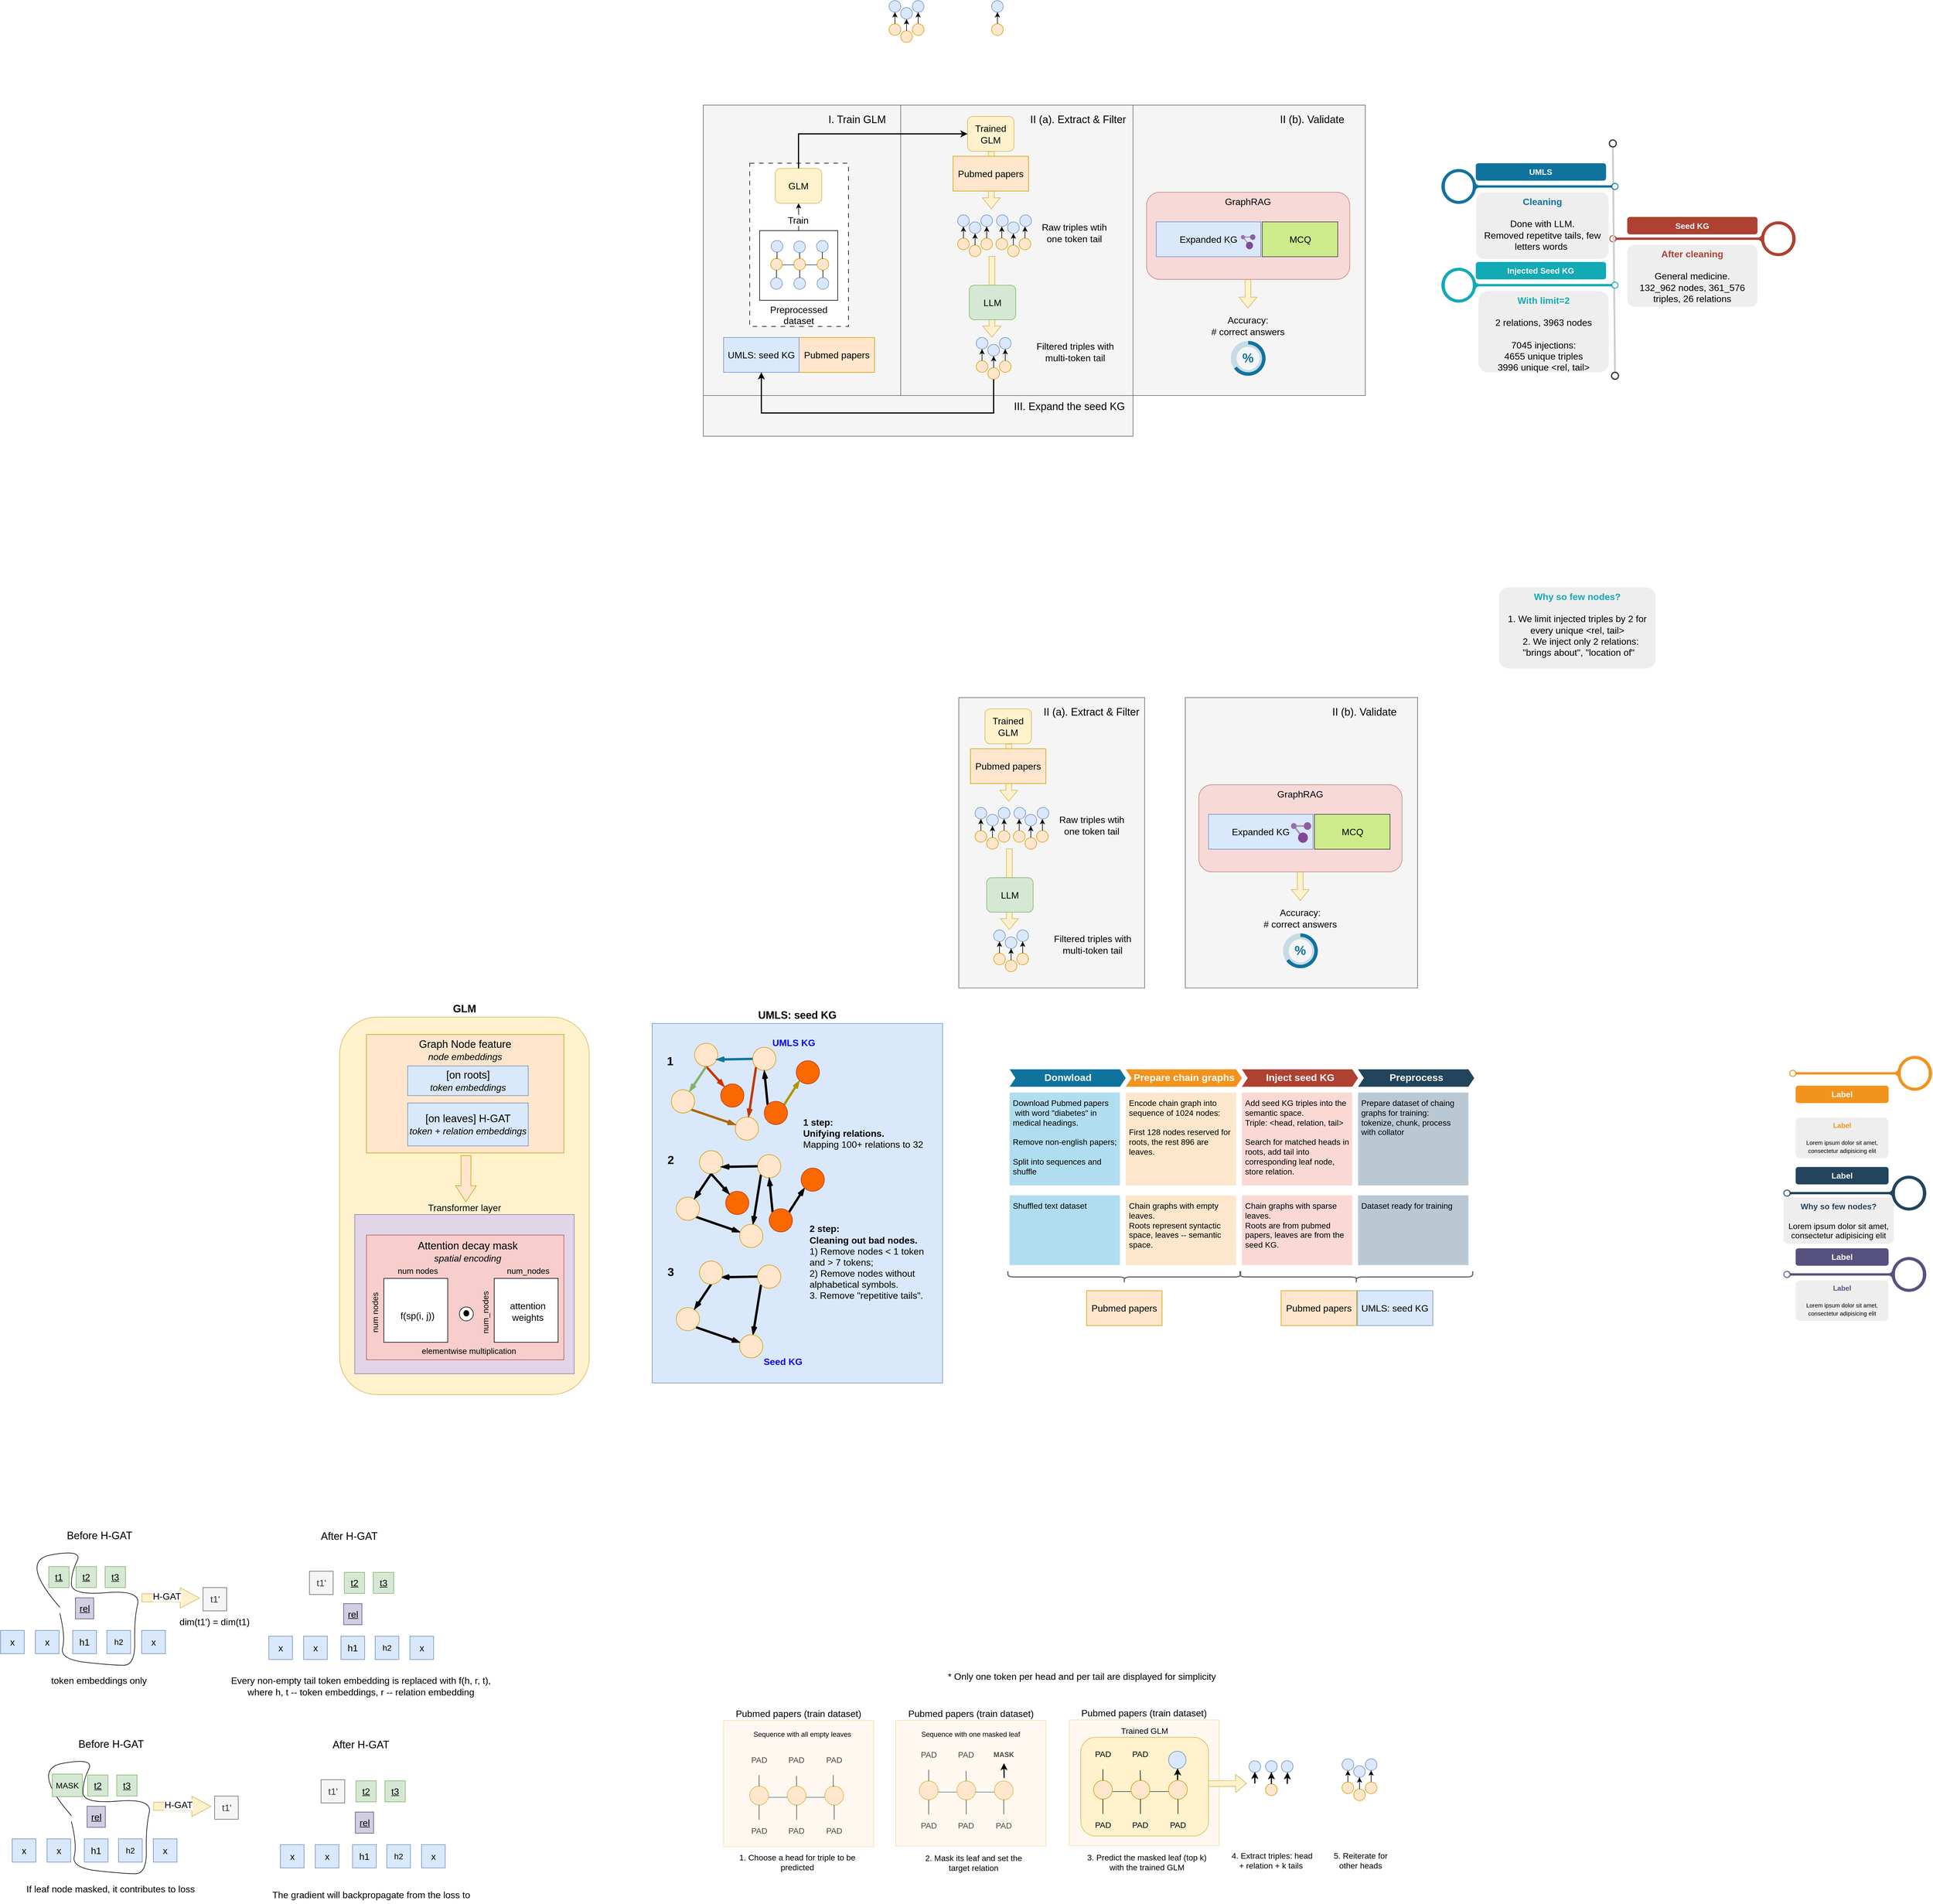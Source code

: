 <mxfile version="26.0.10">
  <diagram name="Page-1" id="-9PNna5isragapNatJbX">
    <mxGraphModel dx="2952" dy="2648" grid="1" gridSize="10" guides="1" tooltips="1" connect="1" arrows="1" fold="1" page="1" pageScale="1" pageWidth="850" pageHeight="1100" math="0" shadow="0">
      <root>
        <mxCell id="0" />
        <mxCell id="1" parent="0" />
        <mxCell id="a_Zyql1XnTKP2Zah2_E7-155" value="&lt;font style=&quot;font-size: 16px;&quot;&gt;Pubmed papers (train dataset)&lt;/font&gt;" style="rounded=0;whiteSpace=wrap;html=1;fillColor=#ffe6cc;strokeColor=#d79b00;labelPosition=center;verticalLabelPosition=top;align=center;verticalAlign=bottom;opacity=30;movable=1;resizable=1;rotatable=1;deletable=1;editable=1;locked=0;connectable=1;" parent="1" vertex="1">
          <mxGeometry x="660" y="2700" width="258.46" height="216.45" as="geometry" />
        </mxCell>
        <mxCell id="a_Zyql1XnTKP2Zah2_E7-2" value="&lt;font style=&quot;font-size: 18px;&quot; color=&quot;#000000&quot;&gt;&lt;b&gt;GLM&lt;/b&gt;&lt;/font&gt;" style="rounded=1;whiteSpace=wrap;html=1;fontSize=16;labelBackgroundColor=none;fillColor=#fff2cc;strokeColor=#d6b656;labelPosition=center;verticalLabelPosition=top;align=center;verticalAlign=bottom;" parent="1" vertex="1">
          <mxGeometry x="-596.25" y="1490" width="430" height="650" as="geometry" />
        </mxCell>
        <mxCell id="a_Zyql1XnTKP2Zah2_E7-65" value="&lt;font style=&quot;font-size: 16px;&quot;&gt;Transformer layer&lt;/font&gt;" style="rounded=0;whiteSpace=wrap;html=1;fillColor=#e1d5e7;strokeColor=#9673a6;labelPosition=center;verticalLabelPosition=top;align=center;verticalAlign=bottom;" parent="1" vertex="1">
          <mxGeometry x="-570.13" y="1830" width="377.76" height="274.17" as="geometry" />
        </mxCell>
        <mxCell id="V1V2a9aVKCcLBV4viX1d-129" value="&lt;font style=&quot;font-size: 18px;&quot;&gt;&lt;b&gt;UMLS: seed KG&lt;/b&gt;&lt;/font&gt;" style="rounded=0;whiteSpace=wrap;html=1;fontFamily=Helvetica;fontSize=11;labelBackgroundColor=default;fillColor=#dae8fc;strokeColor=#6c8ebf;labelPosition=center;verticalLabelPosition=top;align=center;verticalAlign=bottom;" parent="1" vertex="1">
          <mxGeometry x="-58" y="1501" width="500" height="619" as="geometry" />
        </mxCell>
        <mxCell id="NxOc04dK2FlnX5Qw7O3w-118" value="" style="rounded=0;whiteSpace=wrap;html=1;fillColor=#f5f5f5;fontColor=#333333;strokeColor=#666666;" parent="1" vertex="1">
          <mxGeometry x="770" y="-80" width="400" height="500" as="geometry" />
        </mxCell>
        <mxCell id="NxOc04dK2FlnX5Qw7O3w-102" value="&lt;font style=&quot;font-size: 16px;&quot;&gt;GraphRAG&lt;/font&gt;" style="rounded=1;whiteSpace=wrap;html=1;fillColor=#f8cecc;strokeColor=#b85450;verticalAlign=top;opacity=70;" parent="1" vertex="1">
          <mxGeometry x="793.25" y="70" width="350" height="150" as="geometry" />
        </mxCell>
        <mxCell id="NxOc04dK2FlnX5Qw7O3w-100" value="" style="rounded=0;whiteSpace=wrap;html=1;fillColor=#f5f5f5;fontColor=#333333;strokeColor=#666666;" parent="1" vertex="1">
          <mxGeometry x="30" y="420" width="740" height="70" as="geometry" />
        </mxCell>
        <mxCell id="nq_z7jHMgAaX9JTM60SF-1" value="" style="rounded=0;whiteSpace=wrap;html=1;fillColor=#f5f5f5;fontColor=#333333;strokeColor=#666666;" parent="1" vertex="1">
          <mxGeometry x="370" y="-80" width="400" height="500" as="geometry" />
        </mxCell>
        <mxCell id="NxOc04dK2FlnX5Qw7O3w-84" value="" style="shape=flexArrow;endArrow=classic;html=1;rounded=0;fillColor=#fff2cc;strokeColor=#d6b656;" parent="1" edge="1">
          <mxGeometry width="50" height="50" relative="1" as="geometry">
            <mxPoint x="527" y="180" as="sourcePoint" />
            <mxPoint x="527" y="320" as="targetPoint" />
          </mxGeometry>
        </mxCell>
        <mxCell id="nq_z7jHMgAaX9JTM60SF-9" style="rounded=0;orthogonalLoop=1;jettySize=auto;html=1;exitX=0.5;exitY=0;exitDx=0;exitDy=0;entryX=0.5;entryY=1;entryDx=0;entryDy=0;strokeColor=none;endArrow=none;endFill=0;" parent="1" edge="1">
          <mxGeometry relative="1" as="geometry">
            <mxPoint x="686.5" y="114" as="sourcePoint" />
            <mxPoint x="686.25" y="104" as="targetPoint" />
          </mxGeometry>
        </mxCell>
        <mxCell id="nq_z7jHMgAaX9JTM60SF-11" value="" style="rounded=0;whiteSpace=wrap;html=1;fillColor=#f5f5f5;fontColor=#333333;strokeColor=#666666;" parent="1" vertex="1">
          <mxGeometry x="30" y="-80" width="340" height="500" as="geometry" />
        </mxCell>
        <mxCell id="nq_z7jHMgAaX9JTM60SF-14" value="" style="group" parent="1" vertex="1" connectable="0">
          <mxGeometry x="110" y="20" width="170" height="281" as="geometry" />
        </mxCell>
        <mxCell id="nq_z7jHMgAaX9JTM60SF-15" value="" style="rounded=0;whiteSpace=wrap;html=1;dashed=1;dashPattern=8 8;labelPosition=center;verticalLabelPosition=top;align=center;verticalAlign=bottom;" parent="nq_z7jHMgAaX9JTM60SF-14" vertex="1">
          <mxGeometry width="170" height="281" as="geometry" />
        </mxCell>
        <mxCell id="nq_z7jHMgAaX9JTM60SF-16" value="&lt;font color=&quot;#000000&quot;&gt;GLM&lt;/font&gt;" style="rounded=1;whiteSpace=wrap;html=1;fontSize=16;labelBackgroundColor=none;fillColor=#fff2cc;strokeColor=#d6b656;" parent="nq_z7jHMgAaX9JTM60SF-14" vertex="1">
          <mxGeometry x="44" y="9" width="80" height="60" as="geometry" />
        </mxCell>
        <mxCell id="nq_z7jHMgAaX9JTM60SF-17" style="edgeStyle=orthogonalEdgeStyle;rounded=0;orthogonalLoop=1;jettySize=auto;html=1;exitX=0.5;exitY=0;exitDx=0;exitDy=0;" parent="nq_z7jHMgAaX9JTM60SF-14" source="nq_z7jHMgAaX9JTM60SF-19" target="nq_z7jHMgAaX9JTM60SF-16" edge="1">
          <mxGeometry relative="1" as="geometry" />
        </mxCell>
        <mxCell id="nq_z7jHMgAaX9JTM60SF-18" value="Train" style="edgeLabel;html=1;align=center;verticalAlign=middle;resizable=0;points=[];fontSize=16;" parent="nq_z7jHMgAaX9JTM60SF-17" vertex="1" connectable="0">
          <mxGeometry x="-0.224" y="2" relative="1" as="geometry">
            <mxPoint as="offset" />
          </mxGeometry>
        </mxCell>
        <mxCell id="nq_z7jHMgAaX9JTM60SF-19" value="&lt;font color=&quot;#000000&quot;&gt;Preprocessed dataset&lt;/font&gt;" style="rounded=0;whiteSpace=wrap;html=1;fontSize=16;labelPosition=center;verticalLabelPosition=bottom;align=center;verticalAlign=top;labelBackgroundColor=none;" parent="nq_z7jHMgAaX9JTM60SF-14" vertex="1">
          <mxGeometry x="17" y="116" width="134.5" height="120" as="geometry" />
        </mxCell>
        <mxCell id="nq_z7jHMgAaX9JTM60SF-20" value="" style="group" parent="nq_z7jHMgAaX9JTM60SF-14" vertex="1" connectable="0">
          <mxGeometry x="36" y="133" width="100" height="84" as="geometry" />
        </mxCell>
        <mxCell id="nq_z7jHMgAaX9JTM60SF-21" style="edgeStyle=none;curved=1;rounded=0;orthogonalLoop=1;jettySize=auto;html=1;exitX=1;exitY=0.5;exitDx=0;exitDy=0;entryX=0;entryY=0.5;entryDx=0;entryDy=0;fontSize=12;startSize=8;endSize=8;endArrow=none;endFill=0;labelBackgroundColor=none;fontColor=default;strokeColor=#0B4D6A;" parent="nq_z7jHMgAaX9JTM60SF-20" edge="1">
          <mxGeometry relative="1" as="geometry">
            <mxPoint x="20" y="42" as="sourcePoint" />
            <mxPoint x="40" y="42" as="targetPoint" />
          </mxGeometry>
        </mxCell>
        <mxCell id="nq_z7jHMgAaX9JTM60SF-22" value="" style="ellipse;whiteSpace=wrap;html=1;aspect=fixed;fontSize=16;labelBackgroundColor=none;fillColor=#ffe6cc;strokeColor=#d79b00;" parent="nq_z7jHMgAaX9JTM60SF-20" vertex="1">
          <mxGeometry y="31" width="20" height="20" as="geometry" />
        </mxCell>
        <mxCell id="nq_z7jHMgAaX9JTM60SF-23" style="edgeStyle=none;curved=1;rounded=0;orthogonalLoop=1;jettySize=auto;html=1;exitX=1;exitY=0.5;exitDx=0;exitDy=0;entryX=0;entryY=0.5;entryDx=0;entryDy=0;fontSize=12;startSize=8;endSize=8;endArrow=none;endFill=0;labelBackgroundColor=none;fontColor=default;strokeColor=#0B4D6A;" parent="nq_z7jHMgAaX9JTM60SF-20" edge="1">
          <mxGeometry relative="1" as="geometry">
            <mxPoint x="60" y="42" as="sourcePoint" />
            <mxPoint x="80" y="42" as="targetPoint" />
          </mxGeometry>
        </mxCell>
        <mxCell id="nq_z7jHMgAaX9JTM60SF-24" value="" style="ellipse;whiteSpace=wrap;html=1;aspect=fixed;fontSize=16;labelBackgroundColor=none;fillColor=#ffe6cc;strokeColor=#d79b00;" parent="nq_z7jHMgAaX9JTM60SF-20" vertex="1">
          <mxGeometry x="40" y="31" width="20" height="20" as="geometry" />
        </mxCell>
        <mxCell id="nq_z7jHMgAaX9JTM60SF-25" value="" style="ellipse;whiteSpace=wrap;html=1;aspect=fixed;fontSize=16;labelBackgroundColor=none;fillColor=#ffe6cc;strokeColor=#d79b00;" parent="nq_z7jHMgAaX9JTM60SF-20" vertex="1">
          <mxGeometry x="80" y="31" width="20" height="20" as="geometry" />
        </mxCell>
        <mxCell id="nq_z7jHMgAaX9JTM60SF-26" value="" style="ellipse;whiteSpace=wrap;html=1;aspect=fixed;fontSize=16;labelBackgroundColor=none;fillColor=#dae8fc;strokeColor=#6c8ebf;" parent="nq_z7jHMgAaX9JTM60SF-20" vertex="1">
          <mxGeometry y="64" width="20" height="20" as="geometry" />
        </mxCell>
        <mxCell id="nq_z7jHMgAaX9JTM60SF-27" value="" style="ellipse;whiteSpace=wrap;html=1;aspect=fixed;fontSize=16;labelBackgroundColor=none;fillColor=#dae8fc;strokeColor=#6c8ebf;" parent="nq_z7jHMgAaX9JTM60SF-20" vertex="1">
          <mxGeometry x="40" y="64" width="20" height="20" as="geometry" />
        </mxCell>
        <mxCell id="nq_z7jHMgAaX9JTM60SF-28" style="edgeStyle=orthogonalEdgeStyle;rounded=0;orthogonalLoop=1;jettySize=auto;html=1;exitX=0.5;exitY=1;exitDx=0;exitDy=0;entryX=0.5;entryY=0;entryDx=0;entryDy=0;endArrow=none;endFill=0;" parent="nq_z7jHMgAaX9JTM60SF-20" source="nq_z7jHMgAaX9JTM60SF-24" target="nq_z7jHMgAaX9JTM60SF-27" edge="1">
          <mxGeometry relative="1" as="geometry" />
        </mxCell>
        <mxCell id="nq_z7jHMgAaX9JTM60SF-29" value="" style="ellipse;whiteSpace=wrap;html=1;aspect=fixed;fontSize=16;labelBackgroundColor=none;fillColor=#dae8fc;strokeColor=#6c8ebf;" parent="nq_z7jHMgAaX9JTM60SF-20" vertex="1">
          <mxGeometry x="80" y="64" width="20" height="20" as="geometry" />
        </mxCell>
        <mxCell id="nq_z7jHMgAaX9JTM60SF-30" style="edgeStyle=orthogonalEdgeStyle;rounded=0;orthogonalLoop=1;jettySize=auto;html=1;exitX=0.5;exitY=1;exitDx=0;exitDy=0;entryX=0.5;entryY=0;entryDx=0;entryDy=0;endArrow=none;endFill=0;" parent="nq_z7jHMgAaX9JTM60SF-20" source="nq_z7jHMgAaX9JTM60SF-25" target="nq_z7jHMgAaX9JTM60SF-29" edge="1">
          <mxGeometry relative="1" as="geometry" />
        </mxCell>
        <mxCell id="nq_z7jHMgAaX9JTM60SF-31" value="" style="ellipse;whiteSpace=wrap;html=1;aspect=fixed;fontSize=16;labelBackgroundColor=none;fillColor=#dae8fc;strokeColor=#6c8ebf;" parent="nq_z7jHMgAaX9JTM60SF-20" vertex="1">
          <mxGeometry x="1" width="20" height="20" as="geometry" />
        </mxCell>
        <mxCell id="nq_z7jHMgAaX9JTM60SF-32" style="edgeStyle=orthogonalEdgeStyle;rounded=0;orthogonalLoop=1;jettySize=auto;html=1;exitX=0.5;exitY=0;exitDx=0;exitDy=0;entryX=0.5;entryY=1;entryDx=0;entryDy=0;endArrow=none;endFill=0;" parent="nq_z7jHMgAaX9JTM60SF-20" source="nq_z7jHMgAaX9JTM60SF-22" target="nq_z7jHMgAaX9JTM60SF-31" edge="1">
          <mxGeometry relative="1" as="geometry" />
        </mxCell>
        <mxCell id="nq_z7jHMgAaX9JTM60SF-33" value="" style="ellipse;whiteSpace=wrap;html=1;aspect=fixed;fontSize=16;labelBackgroundColor=none;fillColor=#dae8fc;strokeColor=#6c8ebf;" parent="nq_z7jHMgAaX9JTM60SF-20" vertex="1">
          <mxGeometry x="39.75" y="1" width="20" height="20" as="geometry" />
        </mxCell>
        <mxCell id="nq_z7jHMgAaX9JTM60SF-34" value="" style="ellipse;whiteSpace=wrap;html=1;aspect=fixed;fontSize=16;labelBackgroundColor=none;fillColor=#dae8fc;strokeColor=#6c8ebf;" parent="nq_z7jHMgAaX9JTM60SF-20" vertex="1">
          <mxGeometry x="79" width="20" height="20" as="geometry" />
        </mxCell>
        <mxCell id="nq_z7jHMgAaX9JTM60SF-35" style="rounded=0;orthogonalLoop=1;jettySize=auto;html=1;exitX=0.5;exitY=0;exitDx=0;exitDy=0;entryX=0.5;entryY=1;entryDx=0;entryDy=0;strokeColor=none;endArrow=none;endFill=0;" parent="nq_z7jHMgAaX9JTM60SF-20" source="nq_z7jHMgAaX9JTM60SF-24" target="nq_z7jHMgAaX9JTM60SF-33" edge="1">
          <mxGeometry relative="1" as="geometry" />
        </mxCell>
        <mxCell id="nq_z7jHMgAaX9JTM60SF-36" value="" style="endArrow=none;html=1;rounded=0;entryX=0.5;entryY=1;entryDx=0;entryDy=0;exitX=0.5;exitY=0;exitDx=0;exitDy=0;" parent="nq_z7jHMgAaX9JTM60SF-20" source="nq_z7jHMgAaX9JTM60SF-24" target="nq_z7jHMgAaX9JTM60SF-33" edge="1">
          <mxGeometry width="50" height="50" relative="1" as="geometry">
            <mxPoint x="-194" y="123" as="sourcePoint" />
            <mxPoint x="-144" y="73" as="targetPoint" />
          </mxGeometry>
        </mxCell>
        <mxCell id="nq_z7jHMgAaX9JTM60SF-37" style="edgeStyle=orthogonalEdgeStyle;rounded=0;orthogonalLoop=1;jettySize=auto;html=1;exitX=0.5;exitY=0;exitDx=0;exitDy=0;entryX=0.5;entryY=1;entryDx=0;entryDy=0;endArrow=none;endFill=0;" parent="nq_z7jHMgAaX9JTM60SF-20" source="nq_z7jHMgAaX9JTM60SF-25" target="nq_z7jHMgAaX9JTM60SF-34" edge="1">
          <mxGeometry relative="1" as="geometry" />
        </mxCell>
        <mxCell id="nq_z7jHMgAaX9JTM60SF-38" value="" style="endArrow=none;html=1;rounded=0;entryX=0.5;entryY=1;entryDx=0;entryDy=0;" parent="nq_z7jHMgAaX9JTM60SF-20" source="nq_z7jHMgAaX9JTM60SF-26" target="nq_z7jHMgAaX9JTM60SF-22" edge="1">
          <mxGeometry width="50" height="50" relative="1" as="geometry">
            <mxPoint x="-194" y="123" as="sourcePoint" />
            <mxPoint x="-144" y="73" as="targetPoint" />
          </mxGeometry>
        </mxCell>
        <mxCell id="nq_z7jHMgAaX9JTM60SF-39" value="&lt;font style=&quot;font-size: 16px;&quot;&gt;Pubmed papers&lt;/font&gt;" style="rounded=0;whiteSpace=wrap;html=1;fillColor=#ffe6cc;strokeColor=#d79b00;" parent="1" vertex="1">
          <mxGeometry x="195" y="320" width="130" height="60" as="geometry" />
        </mxCell>
        <mxCell id="nq_z7jHMgAaX9JTM60SF-40" value="&lt;font style=&quot;font-size: 16px;&quot;&gt;UMLS: seed KG&lt;/font&gt;" style="rounded=0;whiteSpace=wrap;html=1;fillColor=#dae8fc;strokeColor=#6c8ebf;" parent="1" vertex="1">
          <mxGeometry x="65" y="320" width="130" height="60" as="geometry" />
        </mxCell>
        <mxCell id="nq_z7jHMgAaX9JTM60SF-43" value="&lt;font color=&quot;#000000&quot;&gt;Trained GLM&lt;/font&gt;" style="rounded=1;whiteSpace=wrap;html=1;fontSize=16;labelBackgroundColor=none;fillColor=#fff2cc;strokeColor=#d6b656;" parent="1" vertex="1">
          <mxGeometry x="485" y="-60.5" width="80" height="60" as="geometry" />
        </mxCell>
        <mxCell id="nq_z7jHMgAaX9JTM60SF-48" value="&lt;font style=&quot;font-size: 16px;&quot;&gt;LLM&lt;/font&gt;" style="rounded=1;whiteSpace=wrap;html=1;fillColor=#d5e8d4;strokeColor=#82b366;" parent="1" vertex="1">
          <mxGeometry x="488" y="230" width="80" height="59.5" as="geometry" />
        </mxCell>
        <mxCell id="nq_z7jHMgAaX9JTM60SF-69" value="&lt;font style=&quot;font-size: 18px;&quot;&gt;I. Train GLM&lt;/font&gt;" style="text;html=1;align=center;verticalAlign=middle;whiteSpace=wrap;rounded=0;" parent="1" vertex="1">
          <mxGeometry x="230" y="-70" width="130" height="30" as="geometry" />
        </mxCell>
        <mxCell id="nq_z7jHMgAaX9JTM60SF-70" value="&lt;font style=&quot;font-size: 18px;&quot;&gt;II (a). Extract &amp;amp; Filter&lt;/font&gt;" style="text;html=1;align=center;verticalAlign=middle;resizable=0;points=[];autosize=1;strokeColor=none;fillColor=none;" parent="1" vertex="1">
          <mxGeometry x="580" y="-70" width="190" height="30" as="geometry" />
        </mxCell>
        <mxCell id="NxOc04dK2FlnX5Qw7O3w-7" value="" style="group" parent="1" vertex="1" connectable="0">
          <mxGeometry x="526.5" y="-260" width="20" height="60" as="geometry" />
        </mxCell>
        <mxCell id="NxOc04dK2FlnX5Qw7O3w-3" value="" style="ellipse;whiteSpace=wrap;html=1;aspect=fixed;fontSize=16;labelBackgroundColor=none;fillColor=#ffe6cc;strokeColor=#d79b00;" parent="NxOc04dK2FlnX5Qw7O3w-7" vertex="1">
          <mxGeometry y="40" width="20" height="20" as="geometry" />
        </mxCell>
        <mxCell id="NxOc04dK2FlnX5Qw7O3w-4" value="" style="ellipse;whiteSpace=wrap;html=1;aspect=fixed;fontSize=16;labelBackgroundColor=none;fillColor=#dae8fc;strokeColor=#6c8ebf;" parent="NxOc04dK2FlnX5Qw7O3w-7" vertex="1">
          <mxGeometry width="20" height="20" as="geometry" />
        </mxCell>
        <mxCell id="NxOc04dK2FlnX5Qw7O3w-6" value="" style="edgeStyle=orthogonalEdgeStyle;rounded=0;orthogonalLoop=1;jettySize=auto;html=1;" parent="NxOc04dK2FlnX5Qw7O3w-7" source="NxOc04dK2FlnX5Qw7O3w-3" target="NxOc04dK2FlnX5Qw7O3w-4" edge="1">
          <mxGeometry relative="1" as="geometry" />
        </mxCell>
        <mxCell id="NxOc04dK2FlnX5Qw7O3w-65" value="" style="shape=flexArrow;endArrow=classic;html=1;rounded=0;fillColor=#fff2cc;strokeColor=#d6b656;" parent="1" edge="1">
          <mxGeometry width="50" height="50" relative="1" as="geometry">
            <mxPoint x="526" y="-0.5" as="sourcePoint" />
            <mxPoint x="526" y="99" as="targetPoint" />
          </mxGeometry>
        </mxCell>
        <mxCell id="NxOc04dK2FlnX5Qw7O3w-24" value="" style="group" parent="1" vertex="1" connectable="0">
          <mxGeometry x="468" y="109" width="60" height="72" as="geometry" />
        </mxCell>
        <mxCell id="NxOc04dK2FlnX5Qw7O3w-11" value="" style="group" parent="NxOc04dK2FlnX5Qw7O3w-24" vertex="1" connectable="0">
          <mxGeometry width="20" height="60" as="geometry" />
        </mxCell>
        <mxCell id="NxOc04dK2FlnX5Qw7O3w-12" value="" style="ellipse;whiteSpace=wrap;html=1;aspect=fixed;fontSize=16;labelBackgroundColor=none;fillColor=#ffe6cc;strokeColor=#d79b00;" parent="NxOc04dK2FlnX5Qw7O3w-11" vertex="1">
          <mxGeometry y="40" width="20" height="20" as="geometry" />
        </mxCell>
        <mxCell id="NxOc04dK2FlnX5Qw7O3w-13" value="" style="ellipse;whiteSpace=wrap;html=1;aspect=fixed;fontSize=16;labelBackgroundColor=none;fillColor=#dae8fc;strokeColor=#6c8ebf;" parent="NxOc04dK2FlnX5Qw7O3w-11" vertex="1">
          <mxGeometry width="20" height="20" as="geometry" />
        </mxCell>
        <mxCell id="NxOc04dK2FlnX5Qw7O3w-14" value="" style="edgeStyle=orthogonalEdgeStyle;rounded=0;orthogonalLoop=1;jettySize=auto;html=1;" parent="NxOc04dK2FlnX5Qw7O3w-11" source="NxOc04dK2FlnX5Qw7O3w-12" target="NxOc04dK2FlnX5Qw7O3w-13" edge="1">
          <mxGeometry relative="1" as="geometry" />
        </mxCell>
        <mxCell id="NxOc04dK2FlnX5Qw7O3w-15" value="" style="group" parent="NxOc04dK2FlnX5Qw7O3w-24" vertex="1" connectable="0">
          <mxGeometry x="20" y="12" width="20" height="60" as="geometry" />
        </mxCell>
        <mxCell id="NxOc04dK2FlnX5Qw7O3w-16" value="" style="ellipse;whiteSpace=wrap;html=1;aspect=fixed;fontSize=16;labelBackgroundColor=none;fillColor=#ffe6cc;strokeColor=#d79b00;" parent="NxOc04dK2FlnX5Qw7O3w-15" vertex="1">
          <mxGeometry y="40" width="20" height="20" as="geometry" />
        </mxCell>
        <mxCell id="NxOc04dK2FlnX5Qw7O3w-17" value="" style="ellipse;whiteSpace=wrap;html=1;aspect=fixed;fontSize=16;labelBackgroundColor=none;fillColor=#dae8fc;strokeColor=#6c8ebf;" parent="NxOc04dK2FlnX5Qw7O3w-15" vertex="1">
          <mxGeometry width="20" height="20" as="geometry" />
        </mxCell>
        <mxCell id="NxOc04dK2FlnX5Qw7O3w-18" value="" style="edgeStyle=orthogonalEdgeStyle;rounded=0;orthogonalLoop=1;jettySize=auto;html=1;" parent="NxOc04dK2FlnX5Qw7O3w-15" source="NxOc04dK2FlnX5Qw7O3w-16" target="NxOc04dK2FlnX5Qw7O3w-17" edge="1">
          <mxGeometry relative="1" as="geometry" />
        </mxCell>
        <mxCell id="NxOc04dK2FlnX5Qw7O3w-19" value="" style="group" parent="NxOc04dK2FlnX5Qw7O3w-24" vertex="1" connectable="0">
          <mxGeometry x="40" width="20" height="60" as="geometry" />
        </mxCell>
        <mxCell id="NxOc04dK2FlnX5Qw7O3w-20" value="" style="ellipse;whiteSpace=wrap;html=1;aspect=fixed;fontSize=16;labelBackgroundColor=none;fillColor=#ffe6cc;strokeColor=#d79b00;" parent="NxOc04dK2FlnX5Qw7O3w-19" vertex="1">
          <mxGeometry y="40" width="20" height="20" as="geometry" />
        </mxCell>
        <mxCell id="NxOc04dK2FlnX5Qw7O3w-21" value="" style="ellipse;whiteSpace=wrap;html=1;aspect=fixed;fontSize=16;labelBackgroundColor=none;fillColor=#dae8fc;strokeColor=#6c8ebf;" parent="NxOc04dK2FlnX5Qw7O3w-19" vertex="1">
          <mxGeometry width="20" height="20" as="geometry" />
        </mxCell>
        <mxCell id="NxOc04dK2FlnX5Qw7O3w-22" value="" style="edgeStyle=orthogonalEdgeStyle;rounded=0;orthogonalLoop=1;jettySize=auto;html=1;" parent="NxOc04dK2FlnX5Qw7O3w-19" source="NxOc04dK2FlnX5Qw7O3w-20" target="NxOc04dK2FlnX5Qw7O3w-21" edge="1">
          <mxGeometry relative="1" as="geometry" />
        </mxCell>
        <mxCell id="nq_z7jHMgAaX9JTM60SF-44" value="&lt;font style=&quot;font-size: 16px;&quot;&gt;Pubmed papers&lt;/font&gt;" style="rounded=0;whiteSpace=wrap;html=1;fillColor=#ffe6cc;strokeColor=#d79b00;" parent="1" vertex="1">
          <mxGeometry x="460" y="8" width="130" height="60" as="geometry" />
        </mxCell>
        <mxCell id="NxOc04dK2FlnX5Qw7O3w-52" value="" style="group" parent="1" vertex="1" connectable="0">
          <mxGeometry x="535" y="109" width="63" height="110" as="geometry" />
        </mxCell>
        <mxCell id="NxOc04dK2FlnX5Qw7O3w-53" value="" style="group" parent="NxOc04dK2FlnX5Qw7O3w-52" vertex="1" connectable="0">
          <mxGeometry width="63" height="110" as="geometry" />
        </mxCell>
        <mxCell id="NxOc04dK2FlnX5Qw7O3w-54" value="" style="ellipse;whiteSpace=wrap;html=1;aspect=fixed;fontSize=16;labelBackgroundColor=none;fillColor=#ffe6cc;strokeColor=#d79b00;" parent="NxOc04dK2FlnX5Qw7O3w-53" vertex="1">
          <mxGeometry x="-1" y="40" width="20" height="20" as="geometry" />
        </mxCell>
        <mxCell id="NxOc04dK2FlnX5Qw7O3w-55" value="" style="ellipse;whiteSpace=wrap;html=1;aspect=fixed;fontSize=16;labelBackgroundColor=none;fillColor=#dae8fc;strokeColor=#6c8ebf;" parent="NxOc04dK2FlnX5Qw7O3w-53" vertex="1">
          <mxGeometry width="20" height="20" as="geometry" />
        </mxCell>
        <mxCell id="NxOc04dK2FlnX5Qw7O3w-56" value="" style="edgeStyle=orthogonalEdgeStyle;rounded=0;orthogonalLoop=1;jettySize=auto;html=1;" parent="NxOc04dK2FlnX5Qw7O3w-53" source="NxOc04dK2FlnX5Qw7O3w-54" edge="1">
          <mxGeometry relative="1" as="geometry">
            <mxPoint x="9" y="20" as="targetPoint" />
          </mxGeometry>
        </mxCell>
        <mxCell id="NxOc04dK2FlnX5Qw7O3w-57" value="" style="group" parent="NxOc04dK2FlnX5Qw7O3w-52" vertex="1" connectable="0">
          <mxGeometry x="19" y="12" width="20" height="60" as="geometry" />
        </mxCell>
        <mxCell id="NxOc04dK2FlnX5Qw7O3w-58" value="" style="ellipse;whiteSpace=wrap;html=1;aspect=fixed;fontSize=16;labelBackgroundColor=none;fillColor=#ffe6cc;strokeColor=#d79b00;" parent="NxOc04dK2FlnX5Qw7O3w-57" vertex="1">
          <mxGeometry y="40" width="20" height="20" as="geometry" />
        </mxCell>
        <mxCell id="NxOc04dK2FlnX5Qw7O3w-59" value="" style="ellipse;whiteSpace=wrap;html=1;aspect=fixed;fontSize=16;labelBackgroundColor=none;fillColor=#dae8fc;strokeColor=#6c8ebf;" parent="NxOc04dK2FlnX5Qw7O3w-57" vertex="1">
          <mxGeometry width="20" height="20" as="geometry" />
        </mxCell>
        <mxCell id="NxOc04dK2FlnX5Qw7O3w-60" value="" style="edgeStyle=orthogonalEdgeStyle;rounded=0;orthogonalLoop=1;jettySize=auto;html=1;" parent="NxOc04dK2FlnX5Qw7O3w-57" source="NxOc04dK2FlnX5Qw7O3w-58" target="NxOc04dK2FlnX5Qw7O3w-59" edge="1">
          <mxGeometry relative="1" as="geometry" />
        </mxCell>
        <mxCell id="NxOc04dK2FlnX5Qw7O3w-61" value="" style="group" parent="NxOc04dK2FlnX5Qw7O3w-52" vertex="1" connectable="0">
          <mxGeometry x="40" width="20" height="60" as="geometry" />
        </mxCell>
        <mxCell id="NxOc04dK2FlnX5Qw7O3w-62" value="" style="ellipse;whiteSpace=wrap;html=1;aspect=fixed;fontSize=16;labelBackgroundColor=none;fillColor=#ffe6cc;strokeColor=#d79b00;" parent="NxOc04dK2FlnX5Qw7O3w-61" vertex="1">
          <mxGeometry x="-1" y="40" width="20" height="20" as="geometry" />
        </mxCell>
        <mxCell id="NxOc04dK2FlnX5Qw7O3w-63" value="" style="ellipse;whiteSpace=wrap;html=1;aspect=fixed;fontSize=16;labelBackgroundColor=none;fillColor=#dae8fc;strokeColor=#6c8ebf;" parent="NxOc04dK2FlnX5Qw7O3w-61" vertex="1">
          <mxGeometry width="20" height="20" as="geometry" />
        </mxCell>
        <mxCell id="NxOc04dK2FlnX5Qw7O3w-64" value="" style="edgeStyle=orthogonalEdgeStyle;rounded=0;orthogonalLoop=1;jettySize=auto;html=1;" parent="NxOc04dK2FlnX5Qw7O3w-61" source="NxOc04dK2FlnX5Qw7O3w-62" edge="1">
          <mxGeometry relative="1" as="geometry">
            <mxPoint x="9" y="20" as="targetPoint" />
          </mxGeometry>
        </mxCell>
        <mxCell id="NxOc04dK2FlnX5Qw7O3w-66" value="" style="group" parent="1" vertex="1" connectable="0">
          <mxGeometry x="350" y="-260" width="60" height="72" as="geometry" />
        </mxCell>
        <mxCell id="NxOc04dK2FlnX5Qw7O3w-67" value="" style="group" parent="NxOc04dK2FlnX5Qw7O3w-66" vertex="1" connectable="0">
          <mxGeometry width="20" height="60" as="geometry" />
        </mxCell>
        <mxCell id="NxOc04dK2FlnX5Qw7O3w-68" value="" style="ellipse;whiteSpace=wrap;html=1;aspect=fixed;fontSize=16;labelBackgroundColor=none;fillColor=#ffe6cc;strokeColor=#d79b00;" parent="NxOc04dK2FlnX5Qw7O3w-67" vertex="1">
          <mxGeometry y="40" width="20" height="20" as="geometry" />
        </mxCell>
        <mxCell id="NxOc04dK2FlnX5Qw7O3w-69" value="" style="ellipse;whiteSpace=wrap;html=1;aspect=fixed;fontSize=16;labelBackgroundColor=none;fillColor=#dae8fc;strokeColor=#6c8ebf;" parent="NxOc04dK2FlnX5Qw7O3w-67" vertex="1">
          <mxGeometry width="20" height="20" as="geometry" />
        </mxCell>
        <mxCell id="NxOc04dK2FlnX5Qw7O3w-70" value="" style="edgeStyle=orthogonalEdgeStyle;rounded=0;orthogonalLoop=1;jettySize=auto;html=1;" parent="NxOc04dK2FlnX5Qw7O3w-67" source="NxOc04dK2FlnX5Qw7O3w-68" target="NxOc04dK2FlnX5Qw7O3w-69" edge="1">
          <mxGeometry relative="1" as="geometry" />
        </mxCell>
        <mxCell id="NxOc04dK2FlnX5Qw7O3w-71" value="" style="group" parent="NxOc04dK2FlnX5Qw7O3w-66" vertex="1" connectable="0">
          <mxGeometry x="20" y="12" width="20" height="60" as="geometry" />
        </mxCell>
        <mxCell id="NxOc04dK2FlnX5Qw7O3w-72" value="" style="ellipse;whiteSpace=wrap;html=1;aspect=fixed;fontSize=16;labelBackgroundColor=none;fillColor=#ffe6cc;strokeColor=#d79b00;" parent="NxOc04dK2FlnX5Qw7O3w-71" vertex="1">
          <mxGeometry y="40" width="20" height="20" as="geometry" />
        </mxCell>
        <mxCell id="NxOc04dK2FlnX5Qw7O3w-73" value="" style="ellipse;whiteSpace=wrap;html=1;aspect=fixed;fontSize=16;labelBackgroundColor=none;fillColor=#dae8fc;strokeColor=#6c8ebf;" parent="NxOc04dK2FlnX5Qw7O3w-71" vertex="1">
          <mxGeometry width="20" height="20" as="geometry" />
        </mxCell>
        <mxCell id="NxOc04dK2FlnX5Qw7O3w-74" value="" style="edgeStyle=orthogonalEdgeStyle;rounded=0;orthogonalLoop=1;jettySize=auto;html=1;" parent="NxOc04dK2FlnX5Qw7O3w-71" source="NxOc04dK2FlnX5Qw7O3w-72" target="NxOc04dK2FlnX5Qw7O3w-73" edge="1">
          <mxGeometry relative="1" as="geometry" />
        </mxCell>
        <mxCell id="NxOc04dK2FlnX5Qw7O3w-75" value="" style="group" parent="NxOc04dK2FlnX5Qw7O3w-66" vertex="1" connectable="0">
          <mxGeometry x="40" width="20" height="60" as="geometry" />
        </mxCell>
        <mxCell id="NxOc04dK2FlnX5Qw7O3w-76" value="" style="ellipse;whiteSpace=wrap;html=1;aspect=fixed;fontSize=16;labelBackgroundColor=none;fillColor=#ffe6cc;strokeColor=#d79b00;" parent="NxOc04dK2FlnX5Qw7O3w-75" vertex="1">
          <mxGeometry y="40" width="20" height="20" as="geometry" />
        </mxCell>
        <mxCell id="NxOc04dK2FlnX5Qw7O3w-77" value="" style="ellipse;whiteSpace=wrap;html=1;aspect=fixed;fontSize=16;labelBackgroundColor=none;fillColor=#dae8fc;strokeColor=#6c8ebf;" parent="NxOc04dK2FlnX5Qw7O3w-75" vertex="1">
          <mxGeometry width="20" height="20" as="geometry" />
        </mxCell>
        <mxCell id="NxOc04dK2FlnX5Qw7O3w-78" value="" style="edgeStyle=orthogonalEdgeStyle;rounded=0;orthogonalLoop=1;jettySize=auto;html=1;" parent="NxOc04dK2FlnX5Qw7O3w-75" source="NxOc04dK2FlnX5Qw7O3w-76" target="NxOc04dK2FlnX5Qw7O3w-77" edge="1">
          <mxGeometry relative="1" as="geometry" />
        </mxCell>
        <mxCell id="NxOc04dK2FlnX5Qw7O3w-85" value="" style="group" parent="1" vertex="1" connectable="0">
          <mxGeometry x="500" y="320" width="60" height="72" as="geometry" />
        </mxCell>
        <mxCell id="NxOc04dK2FlnX5Qw7O3w-86" value="" style="group" parent="NxOc04dK2FlnX5Qw7O3w-85" vertex="1" connectable="0">
          <mxGeometry width="20" height="60" as="geometry" />
        </mxCell>
        <mxCell id="NxOc04dK2FlnX5Qw7O3w-87" value="" style="ellipse;whiteSpace=wrap;html=1;aspect=fixed;fontSize=16;labelBackgroundColor=none;fillColor=#ffe6cc;strokeColor=#d79b00;" parent="NxOc04dK2FlnX5Qw7O3w-86" vertex="1">
          <mxGeometry y="40" width="20" height="20" as="geometry" />
        </mxCell>
        <mxCell id="NxOc04dK2FlnX5Qw7O3w-88" value="" style="ellipse;whiteSpace=wrap;html=1;aspect=fixed;fontSize=16;labelBackgroundColor=none;fillColor=#dae8fc;strokeColor=#6c8ebf;" parent="NxOc04dK2FlnX5Qw7O3w-86" vertex="1">
          <mxGeometry width="20" height="20" as="geometry" />
        </mxCell>
        <mxCell id="NxOc04dK2FlnX5Qw7O3w-89" value="" style="edgeStyle=orthogonalEdgeStyle;rounded=0;orthogonalLoop=1;jettySize=auto;html=1;" parent="NxOc04dK2FlnX5Qw7O3w-86" source="NxOc04dK2FlnX5Qw7O3w-87" target="NxOc04dK2FlnX5Qw7O3w-88" edge="1">
          <mxGeometry relative="1" as="geometry" />
        </mxCell>
        <mxCell id="NxOc04dK2FlnX5Qw7O3w-90" value="" style="group" parent="NxOc04dK2FlnX5Qw7O3w-85" vertex="1" connectable="0">
          <mxGeometry x="20" y="12" width="20" height="60" as="geometry" />
        </mxCell>
        <mxCell id="NxOc04dK2FlnX5Qw7O3w-91" value="" style="ellipse;whiteSpace=wrap;html=1;aspect=fixed;fontSize=16;labelBackgroundColor=none;fillColor=#ffe6cc;strokeColor=#d79b00;" parent="NxOc04dK2FlnX5Qw7O3w-90" vertex="1">
          <mxGeometry y="40" width="20" height="20" as="geometry" />
        </mxCell>
        <mxCell id="NxOc04dK2FlnX5Qw7O3w-92" value="" style="ellipse;whiteSpace=wrap;html=1;aspect=fixed;fontSize=16;labelBackgroundColor=none;fillColor=#dae8fc;strokeColor=#6c8ebf;" parent="NxOc04dK2FlnX5Qw7O3w-90" vertex="1">
          <mxGeometry width="20" height="20" as="geometry" />
        </mxCell>
        <mxCell id="NxOc04dK2FlnX5Qw7O3w-93" value="" style="edgeStyle=orthogonalEdgeStyle;rounded=0;orthogonalLoop=1;jettySize=auto;html=1;" parent="NxOc04dK2FlnX5Qw7O3w-90" source="NxOc04dK2FlnX5Qw7O3w-91" target="NxOc04dK2FlnX5Qw7O3w-92" edge="1">
          <mxGeometry relative="1" as="geometry" />
        </mxCell>
        <mxCell id="NxOc04dK2FlnX5Qw7O3w-94" value="" style="group" parent="NxOc04dK2FlnX5Qw7O3w-85" vertex="1" connectable="0">
          <mxGeometry x="40" width="20" height="60" as="geometry" />
        </mxCell>
        <mxCell id="NxOc04dK2FlnX5Qw7O3w-95" value="" style="ellipse;whiteSpace=wrap;html=1;aspect=fixed;fontSize=16;labelBackgroundColor=none;fillColor=#ffe6cc;strokeColor=#d79b00;" parent="NxOc04dK2FlnX5Qw7O3w-94" vertex="1">
          <mxGeometry y="40" width="20" height="20" as="geometry" />
        </mxCell>
        <mxCell id="NxOc04dK2FlnX5Qw7O3w-96" value="" style="ellipse;whiteSpace=wrap;html=1;aspect=fixed;fontSize=16;labelBackgroundColor=none;fillColor=#dae8fc;strokeColor=#6c8ebf;" parent="NxOc04dK2FlnX5Qw7O3w-94" vertex="1">
          <mxGeometry width="20" height="20" as="geometry" />
        </mxCell>
        <mxCell id="NxOc04dK2FlnX5Qw7O3w-97" value="" style="edgeStyle=orthogonalEdgeStyle;rounded=0;orthogonalLoop=1;jettySize=auto;html=1;" parent="NxOc04dK2FlnX5Qw7O3w-94" source="NxOc04dK2FlnX5Qw7O3w-95" target="NxOc04dK2FlnX5Qw7O3w-96" edge="1">
          <mxGeometry relative="1" as="geometry" />
        </mxCell>
        <mxCell id="NxOc04dK2FlnX5Qw7O3w-98" value="&lt;font style=&quot;font-size: 16px;&quot;&gt;Filtered triples with multi-token tail&lt;/font&gt;" style="text;html=1;align=center;verticalAlign=middle;whiteSpace=wrap;rounded=0;" parent="1" vertex="1">
          <mxGeometry x="601" y="330" width="139" height="30" as="geometry" />
        </mxCell>
        <mxCell id="NxOc04dK2FlnX5Qw7O3w-82" value="&lt;font&gt;&lt;span&gt;Raw triples wtih one token tail&lt;/span&gt;&lt;/font&gt;" style="text;html=1;align=center;verticalAlign=middle;whiteSpace=wrap;rounded=0;fontSize=16;" parent="1" vertex="1">
          <mxGeometry x="608" y="126.5" width="122" height="26" as="geometry" />
        </mxCell>
        <mxCell id="NxOc04dK2FlnX5Qw7O3w-99" style="edgeStyle=orthogonalEdgeStyle;rounded=0;orthogonalLoop=1;jettySize=auto;html=1;exitX=0.5;exitY=1;exitDx=0;exitDy=0;entryX=0.5;entryY=1;entryDx=0;entryDy=0;strokeWidth=2;" parent="1" source="NxOc04dK2FlnX5Qw7O3w-91" target="nq_z7jHMgAaX9JTM60SF-40" edge="1">
          <mxGeometry relative="1" as="geometry">
            <Array as="points">
              <mxPoint x="530" y="450" />
              <mxPoint x="130" y="450" />
            </Array>
          </mxGeometry>
        </mxCell>
        <mxCell id="NxOc04dK2FlnX5Qw7O3w-101" value="&lt;font style=&quot;font-size: 18px;&quot;&gt;III. Expand the seed KG&lt;/font&gt;" style="text;html=1;align=center;verticalAlign=middle;resizable=0;points=[];autosize=1;strokeColor=none;fillColor=none;" parent="1" vertex="1">
          <mxGeometry x="555" y="424" width="210" height="30" as="geometry" />
        </mxCell>
        <mxCell id="NxOc04dK2FlnX5Qw7O3w-104" value="&lt;font style=&quot;font-size: 16px;&quot;&gt;Expanded KG&lt;/font&gt;" style="rounded=0;whiteSpace=wrap;html=1;fillColor=#dae8fc;strokeColor=#6c8ebf;" parent="1" vertex="1">
          <mxGeometry x="810" y="121" width="180" height="60" as="geometry" />
        </mxCell>
        <mxCell id="NxOc04dK2FlnX5Qw7O3w-108" value="" style="shape=flexArrow;endArrow=classic;html=1;rounded=0;fillColor=#fff2cc;strokeColor=#d6b656;" parent="1" edge="1">
          <mxGeometry width="50" height="50" relative="1" as="geometry">
            <mxPoint x="967.83" y="220" as="sourcePoint" />
            <mxPoint x="968" y="270" as="targetPoint" />
          </mxGeometry>
        </mxCell>
        <mxCell id="NxOc04dK2FlnX5Qw7O3w-112" value="" style="group" parent="1" vertex="1" connectable="0">
          <mxGeometry x="992.5" y="121" width="130" height="60" as="geometry" />
        </mxCell>
        <mxCell id="NxOc04dK2FlnX5Qw7O3w-109" value="&lt;font style=&quot;font-size: 16px;&quot;&gt;MCQ&lt;/font&gt;" style="rounded=0;whiteSpace=wrap;html=1;fillColor=#cdeb8b;strokeColor=#36393d;" parent="NxOc04dK2FlnX5Qw7O3w-112" vertex="1">
          <mxGeometry width="130" height="60" as="geometry" />
        </mxCell>
        <mxCell id="NxOc04dK2FlnX5Qw7O3w-110" value="" style="shape=image;html=1;verticalAlign=top;verticalLabelPosition=bottom;labelBackgroundColor=#ffffff;imageAspect=0;aspect=fixed;image=https://cdn0.iconfinder.com/data/icons/evericons-24px-vol-1/24/question-128.png" parent="NxOc04dK2FlnX5Qw7O3w-112" vertex="1">
          <mxGeometry x="92.5" y="10.75" width="34.5" height="34.5" as="geometry" />
        </mxCell>
        <mxCell id="NxOc04dK2FlnX5Qw7O3w-111" value="" style="image;sketch=0;aspect=fixed;html=1;points=[];align=center;fontSize=12;image=img/lib/mscae/Resource_Graph_Explorer.svg;" parent="1" vertex="1">
          <mxGeometry x="955.77" y="142.5" width="24.96" height="25.48" as="geometry" />
        </mxCell>
        <mxCell id="NxOc04dK2FlnX5Qw7O3w-115" value="&lt;font style=&quot;font-size: 16px;&quot;&gt;Accuracy:&lt;/font&gt;&lt;div&gt;&lt;font style=&quot;font-size: 16px;&quot;&gt;# correct answers&lt;/font&gt;&lt;/div&gt;" style="text;html=1;align=center;verticalAlign=middle;whiteSpace=wrap;rounded=0;" parent="1" vertex="1">
          <mxGeometry x="883.25" y="280" width="170" height="40" as="geometry" />
        </mxCell>
        <mxCell id="NxOc04dK2FlnX5Qw7O3w-116" value="" style="verticalLabelPosition=bottom;verticalAlign=top;html=1;shape=mxgraph.basic.donut;dx=10;strokeColor=none;fillColor=#10739E;fontSize=10;align=center;fillOpacity=20;" parent="1" vertex="1">
          <mxGeometry x="938.25" y="326" width="60" height="60" as="geometry" />
        </mxCell>
        <mxCell id="NxOc04dK2FlnX5Qw7O3w-117" value="%" style="verticalLabelPosition=middle;verticalAlign=middle;html=1;shape=mxgraph.basic.partConcEllipse;startAngle=0;endAngle=0.65;arcWidth=0.2;strokeColor=none;fillColor=#10739E;fontSize=22;fontColor=#10739E;align=center;fontStyle=1;whiteSpace=wrap;" parent="NxOc04dK2FlnX5Qw7O3w-116" vertex="1">
          <mxGeometry width="60" height="60" as="geometry" />
        </mxCell>
        <mxCell id="NxOc04dK2FlnX5Qw7O3w-119" value="&lt;font style=&quot;font-size: 18px;&quot;&gt;II (b). Validate&lt;/font&gt;" style="text;html=1;align=center;verticalAlign=middle;resizable=0;points=[];autosize=1;strokeColor=none;fillColor=none;" parent="1" vertex="1">
          <mxGeometry x="1013.25" y="-70" width="130" height="30" as="geometry" />
        </mxCell>
        <mxCell id="NxOc04dK2FlnX5Qw7O3w-149" value="" style="rounded=0;whiteSpace=wrap;html=1;fillColor=#f5f5f5;fontColor=#333333;strokeColor=#666666;" parent="1" vertex="1">
          <mxGeometry x="470" y="940" width="320" height="500" as="geometry" />
        </mxCell>
        <mxCell id="NxOc04dK2FlnX5Qw7O3w-150" value="" style="shape=flexArrow;endArrow=classic;html=1;rounded=0;fillColor=#fff2cc;strokeColor=#d6b656;" parent="1" edge="1">
          <mxGeometry width="50" height="50" relative="1" as="geometry">
            <mxPoint x="557" y="1200" as="sourcePoint" />
            <mxPoint x="557" y="1340" as="targetPoint" />
          </mxGeometry>
        </mxCell>
        <mxCell id="NxOc04dK2FlnX5Qw7O3w-151" style="rounded=0;orthogonalLoop=1;jettySize=auto;html=1;exitX=0.5;exitY=0;exitDx=0;exitDy=0;entryX=0.5;entryY=1;entryDx=0;entryDy=0;strokeColor=none;endArrow=none;endFill=0;" parent="1" edge="1">
          <mxGeometry relative="1" as="geometry">
            <mxPoint x="716.5" y="1134" as="sourcePoint" />
            <mxPoint x="716.25" y="1124" as="targetPoint" />
          </mxGeometry>
        </mxCell>
        <mxCell id="NxOc04dK2FlnX5Qw7O3w-152" value="&lt;font color=&quot;#000000&quot;&gt;Trained GLM&lt;/font&gt;" style="rounded=1;whiteSpace=wrap;html=1;fontSize=16;labelBackgroundColor=none;fillColor=#fff2cc;strokeColor=#d6b656;" parent="1" vertex="1">
          <mxGeometry x="515" y="959.5" width="80" height="60" as="geometry" />
        </mxCell>
        <mxCell id="NxOc04dK2FlnX5Qw7O3w-153" value="&lt;font style=&quot;font-size: 16px;&quot;&gt;LLM&lt;/font&gt;" style="rounded=1;whiteSpace=wrap;html=1;fillColor=#d5e8d4;strokeColor=#82b366;" parent="1" vertex="1">
          <mxGeometry x="518" y="1250" width="80" height="59.5" as="geometry" />
        </mxCell>
        <mxCell id="NxOc04dK2FlnX5Qw7O3w-154" value="&lt;font style=&quot;font-size: 18px;&quot;&gt;II (a). Extract &amp;amp; Filter&lt;/font&gt;" style="text;html=1;align=center;verticalAlign=middle;resizable=0;points=[];autosize=1;strokeColor=none;fillColor=none;" parent="1" vertex="1">
          <mxGeometry x="603.25" y="950" width="190" height="30" as="geometry" />
        </mxCell>
        <mxCell id="NxOc04dK2FlnX5Qw7O3w-155" value="" style="shape=flexArrow;endArrow=classic;html=1;rounded=0;fillColor=#fff2cc;strokeColor=#d6b656;" parent="1" edge="1">
          <mxGeometry width="50" height="50" relative="1" as="geometry">
            <mxPoint x="556" y="1019.5" as="sourcePoint" />
            <mxPoint x="556" y="1119" as="targetPoint" />
          </mxGeometry>
        </mxCell>
        <mxCell id="NxOc04dK2FlnX5Qw7O3w-156" value="" style="group" parent="1" vertex="1" connectable="0">
          <mxGeometry x="498" y="1129" width="60" height="72" as="geometry" />
        </mxCell>
        <mxCell id="NxOc04dK2FlnX5Qw7O3w-157" value="" style="group" parent="NxOc04dK2FlnX5Qw7O3w-156" vertex="1" connectable="0">
          <mxGeometry width="20" height="60" as="geometry" />
        </mxCell>
        <mxCell id="NxOc04dK2FlnX5Qw7O3w-158" value="" style="ellipse;whiteSpace=wrap;html=1;aspect=fixed;fontSize=16;labelBackgroundColor=none;fillColor=#ffe6cc;strokeColor=#d79b00;" parent="NxOc04dK2FlnX5Qw7O3w-157" vertex="1">
          <mxGeometry y="40" width="20" height="20" as="geometry" />
        </mxCell>
        <mxCell id="NxOc04dK2FlnX5Qw7O3w-159" value="" style="ellipse;whiteSpace=wrap;html=1;aspect=fixed;fontSize=16;labelBackgroundColor=none;fillColor=#dae8fc;strokeColor=#6c8ebf;" parent="NxOc04dK2FlnX5Qw7O3w-157" vertex="1">
          <mxGeometry width="20" height="20" as="geometry" />
        </mxCell>
        <mxCell id="NxOc04dK2FlnX5Qw7O3w-160" value="" style="edgeStyle=orthogonalEdgeStyle;rounded=0;orthogonalLoop=1;jettySize=auto;html=1;" parent="NxOc04dK2FlnX5Qw7O3w-157" source="NxOc04dK2FlnX5Qw7O3w-158" target="NxOc04dK2FlnX5Qw7O3w-159" edge="1">
          <mxGeometry relative="1" as="geometry" />
        </mxCell>
        <mxCell id="NxOc04dK2FlnX5Qw7O3w-161" value="" style="group" parent="NxOc04dK2FlnX5Qw7O3w-156" vertex="1" connectable="0">
          <mxGeometry x="20" y="12" width="20" height="60" as="geometry" />
        </mxCell>
        <mxCell id="NxOc04dK2FlnX5Qw7O3w-162" value="" style="ellipse;whiteSpace=wrap;html=1;aspect=fixed;fontSize=16;labelBackgroundColor=none;fillColor=#ffe6cc;strokeColor=#d79b00;" parent="NxOc04dK2FlnX5Qw7O3w-161" vertex="1">
          <mxGeometry y="40" width="20" height="20" as="geometry" />
        </mxCell>
        <mxCell id="NxOc04dK2FlnX5Qw7O3w-163" value="" style="ellipse;whiteSpace=wrap;html=1;aspect=fixed;fontSize=16;labelBackgroundColor=none;fillColor=#dae8fc;strokeColor=#6c8ebf;" parent="NxOc04dK2FlnX5Qw7O3w-161" vertex="1">
          <mxGeometry width="20" height="20" as="geometry" />
        </mxCell>
        <mxCell id="NxOc04dK2FlnX5Qw7O3w-164" value="" style="edgeStyle=orthogonalEdgeStyle;rounded=0;orthogonalLoop=1;jettySize=auto;html=1;" parent="NxOc04dK2FlnX5Qw7O3w-161" source="NxOc04dK2FlnX5Qw7O3w-162" target="NxOc04dK2FlnX5Qw7O3w-163" edge="1">
          <mxGeometry relative="1" as="geometry" />
        </mxCell>
        <mxCell id="NxOc04dK2FlnX5Qw7O3w-165" value="" style="group" parent="NxOc04dK2FlnX5Qw7O3w-156" vertex="1" connectable="0">
          <mxGeometry x="40" width="20" height="60" as="geometry" />
        </mxCell>
        <mxCell id="NxOc04dK2FlnX5Qw7O3w-166" value="" style="ellipse;whiteSpace=wrap;html=1;aspect=fixed;fontSize=16;labelBackgroundColor=none;fillColor=#ffe6cc;strokeColor=#d79b00;" parent="NxOc04dK2FlnX5Qw7O3w-165" vertex="1">
          <mxGeometry y="40" width="20" height="20" as="geometry" />
        </mxCell>
        <mxCell id="NxOc04dK2FlnX5Qw7O3w-167" value="" style="ellipse;whiteSpace=wrap;html=1;aspect=fixed;fontSize=16;labelBackgroundColor=none;fillColor=#dae8fc;strokeColor=#6c8ebf;" parent="NxOc04dK2FlnX5Qw7O3w-165" vertex="1">
          <mxGeometry width="20" height="20" as="geometry" />
        </mxCell>
        <mxCell id="NxOc04dK2FlnX5Qw7O3w-168" value="" style="edgeStyle=orthogonalEdgeStyle;rounded=0;orthogonalLoop=1;jettySize=auto;html=1;" parent="NxOc04dK2FlnX5Qw7O3w-165" source="NxOc04dK2FlnX5Qw7O3w-166" target="NxOc04dK2FlnX5Qw7O3w-167" edge="1">
          <mxGeometry relative="1" as="geometry" />
        </mxCell>
        <mxCell id="NxOc04dK2FlnX5Qw7O3w-169" value="&lt;font style=&quot;font-size: 16px;&quot;&gt;Pubmed papers&lt;/font&gt;" style="rounded=0;whiteSpace=wrap;html=1;fillColor=#ffe6cc;strokeColor=#d79b00;" parent="1" vertex="1">
          <mxGeometry x="490" y="1028" width="130" height="60" as="geometry" />
        </mxCell>
        <mxCell id="NxOc04dK2FlnX5Qw7O3w-170" value="" style="group" parent="1" vertex="1" connectable="0">
          <mxGeometry x="565" y="1129" width="63" height="110" as="geometry" />
        </mxCell>
        <mxCell id="NxOc04dK2FlnX5Qw7O3w-171" value="" style="group" parent="NxOc04dK2FlnX5Qw7O3w-170" vertex="1" connectable="0">
          <mxGeometry width="63" height="110" as="geometry" />
        </mxCell>
        <mxCell id="NxOc04dK2FlnX5Qw7O3w-172" value="" style="ellipse;whiteSpace=wrap;html=1;aspect=fixed;fontSize=16;labelBackgroundColor=none;fillColor=#ffe6cc;strokeColor=#d79b00;" parent="NxOc04dK2FlnX5Qw7O3w-171" vertex="1">
          <mxGeometry x="-1" y="40" width="20" height="20" as="geometry" />
        </mxCell>
        <mxCell id="NxOc04dK2FlnX5Qw7O3w-173" value="" style="ellipse;whiteSpace=wrap;html=1;aspect=fixed;fontSize=16;labelBackgroundColor=none;fillColor=#dae8fc;strokeColor=#6c8ebf;" parent="NxOc04dK2FlnX5Qw7O3w-171" vertex="1">
          <mxGeometry width="20" height="20" as="geometry" />
        </mxCell>
        <mxCell id="NxOc04dK2FlnX5Qw7O3w-174" value="" style="edgeStyle=orthogonalEdgeStyle;rounded=0;orthogonalLoop=1;jettySize=auto;html=1;" parent="NxOc04dK2FlnX5Qw7O3w-171" source="NxOc04dK2FlnX5Qw7O3w-172" edge="1">
          <mxGeometry relative="1" as="geometry">
            <mxPoint x="9" y="20" as="targetPoint" />
          </mxGeometry>
        </mxCell>
        <mxCell id="NxOc04dK2FlnX5Qw7O3w-175" value="" style="group" parent="NxOc04dK2FlnX5Qw7O3w-170" vertex="1" connectable="0">
          <mxGeometry x="19" y="12" width="20" height="60" as="geometry" />
        </mxCell>
        <mxCell id="NxOc04dK2FlnX5Qw7O3w-176" value="" style="ellipse;whiteSpace=wrap;html=1;aspect=fixed;fontSize=16;labelBackgroundColor=none;fillColor=#ffe6cc;strokeColor=#d79b00;" parent="NxOc04dK2FlnX5Qw7O3w-175" vertex="1">
          <mxGeometry y="40" width="20" height="20" as="geometry" />
        </mxCell>
        <mxCell id="NxOc04dK2FlnX5Qw7O3w-177" value="" style="ellipse;whiteSpace=wrap;html=1;aspect=fixed;fontSize=16;labelBackgroundColor=none;fillColor=#dae8fc;strokeColor=#6c8ebf;" parent="NxOc04dK2FlnX5Qw7O3w-175" vertex="1">
          <mxGeometry width="20" height="20" as="geometry" />
        </mxCell>
        <mxCell id="NxOc04dK2FlnX5Qw7O3w-178" value="" style="edgeStyle=orthogonalEdgeStyle;rounded=0;orthogonalLoop=1;jettySize=auto;html=1;" parent="NxOc04dK2FlnX5Qw7O3w-175" source="NxOc04dK2FlnX5Qw7O3w-176" target="NxOc04dK2FlnX5Qw7O3w-177" edge="1">
          <mxGeometry relative="1" as="geometry" />
        </mxCell>
        <mxCell id="NxOc04dK2FlnX5Qw7O3w-179" value="" style="group" parent="NxOc04dK2FlnX5Qw7O3w-170" vertex="1" connectable="0">
          <mxGeometry x="40" width="20" height="60" as="geometry" />
        </mxCell>
        <mxCell id="NxOc04dK2FlnX5Qw7O3w-180" value="" style="ellipse;whiteSpace=wrap;html=1;aspect=fixed;fontSize=16;labelBackgroundColor=none;fillColor=#ffe6cc;strokeColor=#d79b00;" parent="NxOc04dK2FlnX5Qw7O3w-179" vertex="1">
          <mxGeometry x="-1" y="40" width="20" height="20" as="geometry" />
        </mxCell>
        <mxCell id="NxOc04dK2FlnX5Qw7O3w-181" value="" style="ellipse;whiteSpace=wrap;html=1;aspect=fixed;fontSize=16;labelBackgroundColor=none;fillColor=#dae8fc;strokeColor=#6c8ebf;" parent="NxOc04dK2FlnX5Qw7O3w-179" vertex="1">
          <mxGeometry width="20" height="20" as="geometry" />
        </mxCell>
        <mxCell id="NxOc04dK2FlnX5Qw7O3w-182" value="" style="edgeStyle=orthogonalEdgeStyle;rounded=0;orthogonalLoop=1;jettySize=auto;html=1;" parent="NxOc04dK2FlnX5Qw7O3w-179" source="NxOc04dK2FlnX5Qw7O3w-180" edge="1">
          <mxGeometry relative="1" as="geometry">
            <mxPoint x="9" y="20" as="targetPoint" />
          </mxGeometry>
        </mxCell>
        <mxCell id="NxOc04dK2FlnX5Qw7O3w-183" value="" style="group" parent="1" vertex="1" connectable="0">
          <mxGeometry x="530" y="1340" width="60" height="72" as="geometry" />
        </mxCell>
        <mxCell id="NxOc04dK2FlnX5Qw7O3w-184" value="" style="group" parent="NxOc04dK2FlnX5Qw7O3w-183" vertex="1" connectable="0">
          <mxGeometry width="20" height="60" as="geometry" />
        </mxCell>
        <mxCell id="NxOc04dK2FlnX5Qw7O3w-185" value="" style="ellipse;whiteSpace=wrap;html=1;aspect=fixed;fontSize=16;labelBackgroundColor=none;fillColor=#ffe6cc;strokeColor=#d79b00;" parent="NxOc04dK2FlnX5Qw7O3w-184" vertex="1">
          <mxGeometry y="40" width="20" height="20" as="geometry" />
        </mxCell>
        <mxCell id="NxOc04dK2FlnX5Qw7O3w-186" value="" style="ellipse;whiteSpace=wrap;html=1;aspect=fixed;fontSize=16;labelBackgroundColor=none;fillColor=#dae8fc;strokeColor=#6c8ebf;" parent="NxOc04dK2FlnX5Qw7O3w-184" vertex="1">
          <mxGeometry width="20" height="20" as="geometry" />
        </mxCell>
        <mxCell id="NxOc04dK2FlnX5Qw7O3w-187" value="" style="edgeStyle=orthogonalEdgeStyle;rounded=0;orthogonalLoop=1;jettySize=auto;html=1;" parent="NxOc04dK2FlnX5Qw7O3w-184" source="NxOc04dK2FlnX5Qw7O3w-185" target="NxOc04dK2FlnX5Qw7O3w-186" edge="1">
          <mxGeometry relative="1" as="geometry" />
        </mxCell>
        <mxCell id="NxOc04dK2FlnX5Qw7O3w-188" value="" style="group" parent="NxOc04dK2FlnX5Qw7O3w-183" vertex="1" connectable="0">
          <mxGeometry x="20" y="12" width="20" height="60" as="geometry" />
        </mxCell>
        <mxCell id="NxOc04dK2FlnX5Qw7O3w-189" value="" style="ellipse;whiteSpace=wrap;html=1;aspect=fixed;fontSize=16;labelBackgroundColor=none;fillColor=#ffe6cc;strokeColor=#d79b00;" parent="NxOc04dK2FlnX5Qw7O3w-188" vertex="1">
          <mxGeometry y="40" width="20" height="20" as="geometry" />
        </mxCell>
        <mxCell id="NxOc04dK2FlnX5Qw7O3w-190" value="" style="ellipse;whiteSpace=wrap;html=1;aspect=fixed;fontSize=16;labelBackgroundColor=none;fillColor=#dae8fc;strokeColor=#6c8ebf;" parent="NxOc04dK2FlnX5Qw7O3w-188" vertex="1">
          <mxGeometry width="20" height="20" as="geometry" />
        </mxCell>
        <mxCell id="NxOc04dK2FlnX5Qw7O3w-191" value="" style="edgeStyle=orthogonalEdgeStyle;rounded=0;orthogonalLoop=1;jettySize=auto;html=1;" parent="NxOc04dK2FlnX5Qw7O3w-188" source="NxOc04dK2FlnX5Qw7O3w-189" target="NxOc04dK2FlnX5Qw7O3w-190" edge="1">
          <mxGeometry relative="1" as="geometry" />
        </mxCell>
        <mxCell id="NxOc04dK2FlnX5Qw7O3w-192" value="" style="group" parent="NxOc04dK2FlnX5Qw7O3w-183" vertex="1" connectable="0">
          <mxGeometry x="40" width="20" height="60" as="geometry" />
        </mxCell>
        <mxCell id="NxOc04dK2FlnX5Qw7O3w-193" value="" style="ellipse;whiteSpace=wrap;html=1;aspect=fixed;fontSize=16;labelBackgroundColor=none;fillColor=#ffe6cc;strokeColor=#d79b00;" parent="NxOc04dK2FlnX5Qw7O3w-192" vertex="1">
          <mxGeometry y="40" width="20" height="20" as="geometry" />
        </mxCell>
        <mxCell id="NxOc04dK2FlnX5Qw7O3w-194" value="" style="ellipse;whiteSpace=wrap;html=1;aspect=fixed;fontSize=16;labelBackgroundColor=none;fillColor=#dae8fc;strokeColor=#6c8ebf;" parent="NxOc04dK2FlnX5Qw7O3w-192" vertex="1">
          <mxGeometry width="20" height="20" as="geometry" />
        </mxCell>
        <mxCell id="NxOc04dK2FlnX5Qw7O3w-195" value="" style="edgeStyle=orthogonalEdgeStyle;rounded=0;orthogonalLoop=1;jettySize=auto;html=1;" parent="NxOc04dK2FlnX5Qw7O3w-192" source="NxOc04dK2FlnX5Qw7O3w-193" target="NxOc04dK2FlnX5Qw7O3w-194" edge="1">
          <mxGeometry relative="1" as="geometry" />
        </mxCell>
        <mxCell id="NxOc04dK2FlnX5Qw7O3w-196" value="&lt;font style=&quot;font-size: 16px;&quot;&gt;Filtered triples with multi-token tail&lt;/font&gt;" style="text;html=1;align=center;verticalAlign=middle;whiteSpace=wrap;rounded=0;" parent="1" vertex="1">
          <mxGeometry x="631" y="1350" width="139" height="30" as="geometry" />
        </mxCell>
        <mxCell id="NxOc04dK2FlnX5Qw7O3w-197" value="&lt;font&gt;&lt;span&gt;Raw triples wtih one token tail&lt;/span&gt;&lt;/font&gt;" style="text;html=1;align=center;verticalAlign=middle;whiteSpace=wrap;rounded=0;fontSize=16;" parent="1" vertex="1">
          <mxGeometry x="638" y="1146.5" width="122" height="26" as="geometry" />
        </mxCell>
        <mxCell id="NxOc04dK2FlnX5Qw7O3w-199" value="" style="rounded=0;whiteSpace=wrap;html=1;fillColor=#f5f5f5;fontColor=#333333;strokeColor=#666666;" parent="1" vertex="1">
          <mxGeometry x="860" y="940" width="400" height="500" as="geometry" />
        </mxCell>
        <mxCell id="NxOc04dK2FlnX5Qw7O3w-200" value="&lt;font style=&quot;font-size: 16px;&quot;&gt;GraphRAG&lt;/font&gt;" style="rounded=1;whiteSpace=wrap;html=1;fillColor=#f8cecc;strokeColor=#b85450;verticalAlign=top;opacity=70;" parent="1" vertex="1">
          <mxGeometry x="883.25" y="1090" width="350" height="150" as="geometry" />
        </mxCell>
        <mxCell id="NxOc04dK2FlnX5Qw7O3w-201" value="&lt;font style=&quot;font-size: 16px;&quot;&gt;Expanded KG&lt;/font&gt;" style="rounded=0;whiteSpace=wrap;html=1;fillColor=#dae8fc;strokeColor=#6c8ebf;" parent="1" vertex="1">
          <mxGeometry x="900" y="1141" width="180" height="60" as="geometry" />
        </mxCell>
        <mxCell id="NxOc04dK2FlnX5Qw7O3w-202" value="" style="shape=flexArrow;endArrow=classic;html=1;rounded=0;fillColor=#fff2cc;strokeColor=#d6b656;" parent="1" edge="1">
          <mxGeometry width="50" height="50" relative="1" as="geometry">
            <mxPoint x="1057.83" y="1240" as="sourcePoint" />
            <mxPoint x="1058" y="1290" as="targetPoint" />
          </mxGeometry>
        </mxCell>
        <mxCell id="NxOc04dK2FlnX5Qw7O3w-203" value="" style="group" parent="1" vertex="1" connectable="0">
          <mxGeometry x="1082.5" y="1141" width="130" height="60" as="geometry" />
        </mxCell>
        <mxCell id="NxOc04dK2FlnX5Qw7O3w-204" value="&lt;font style=&quot;font-size: 16px;&quot;&gt;MCQ&lt;/font&gt;" style="rounded=0;whiteSpace=wrap;html=1;fillColor=#cdeb8b;strokeColor=#36393d;" parent="NxOc04dK2FlnX5Qw7O3w-203" vertex="1">
          <mxGeometry width="130" height="60" as="geometry" />
        </mxCell>
        <mxCell id="NxOc04dK2FlnX5Qw7O3w-205" value="" style="shape=image;html=1;verticalAlign=top;verticalLabelPosition=bottom;labelBackgroundColor=#ffffff;imageAspect=0;aspect=fixed;image=https://cdn0.iconfinder.com/data/icons/evericons-24px-vol-1/24/question-128.png" parent="NxOc04dK2FlnX5Qw7O3w-203" vertex="1">
          <mxGeometry x="92.5" y="10.75" width="34.5" height="34.5" as="geometry" />
        </mxCell>
        <mxCell id="NxOc04dK2FlnX5Qw7O3w-206" value="" style="image;sketch=0;aspect=fixed;html=1;points=[];align=center;fontSize=12;image=img/lib/mscae/Resource_Graph_Explorer.svg;" parent="1" vertex="1">
          <mxGeometry x="1042" y="1154.52" width="34.76" height="35.48" as="geometry" />
        </mxCell>
        <mxCell id="NxOc04dK2FlnX5Qw7O3w-207" value="&lt;font style=&quot;font-size: 16px;&quot;&gt;Accuracy:&lt;/font&gt;&lt;div&gt;&lt;font style=&quot;font-size: 16px;&quot;&gt;# correct answers&lt;/font&gt;&lt;/div&gt;" style="text;html=1;align=center;verticalAlign=middle;whiteSpace=wrap;rounded=0;" parent="1" vertex="1">
          <mxGeometry x="973.25" y="1300" width="170" height="40" as="geometry" />
        </mxCell>
        <mxCell id="NxOc04dK2FlnX5Qw7O3w-208" value="" style="verticalLabelPosition=bottom;verticalAlign=top;html=1;shape=mxgraph.basic.donut;dx=10;strokeColor=none;fillColor=#10739E;fontSize=10;align=center;fillOpacity=20;" parent="1" vertex="1">
          <mxGeometry x="1028.25" y="1346" width="60" height="60" as="geometry" />
        </mxCell>
        <mxCell id="NxOc04dK2FlnX5Qw7O3w-209" value="%" style="verticalLabelPosition=middle;verticalAlign=middle;html=1;shape=mxgraph.basic.partConcEllipse;startAngle=0;endAngle=0.65;arcWidth=0.2;strokeColor=none;fillColor=#10739E;fontSize=22;fontColor=#10739E;align=center;fontStyle=1;whiteSpace=wrap;" parent="NxOc04dK2FlnX5Qw7O3w-208" vertex="1">
          <mxGeometry width="60" height="60" as="geometry" />
        </mxCell>
        <mxCell id="NxOc04dK2FlnX5Qw7O3w-210" value="&lt;font style=&quot;font-size: 18px;&quot;&gt;II (b). Validate&lt;/font&gt;" style="text;html=1;align=center;verticalAlign=middle;resizable=0;points=[];autosize=1;strokeColor=none;fillColor=none;" parent="1" vertex="1">
          <mxGeometry x="1103.25" y="950" width="130" height="30" as="geometry" />
        </mxCell>
        <mxCell id="nh4K9V6_F6OwntmuP3ln-10" value="" style="verticalLabelPosition=middle;verticalAlign=middle;html=1;shape=mxgraph.infographic.circularCallout2;dy=15;strokeColor=#F2931E;labelPosition=center;align=center;fontColor=#F2931E;fontStyle=1;fontSize=24;shadow=0;direction=north;flipH=1;" parent="1" vertex="1">
          <mxGeometry x="1900" y="1556.88" width="246" height="60" as="geometry" />
        </mxCell>
        <mxCell id="nh4K9V6_F6OwntmuP3ln-12" value="" style="verticalLabelPosition=middle;verticalAlign=middle;html=1;shape=mxgraph.infographic.circularCallout2;dy=15;strokeColor=#23445D;labelPosition=center;align=center;fontColor=#10739E;fontStyle=1;fontSize=24;shadow=0;direction=north;flipH=1;" parent="1" vertex="1">
          <mxGeometry x="1890" y="1763.13" width="246" height="60" as="geometry" />
        </mxCell>
        <mxCell id="nh4K9V6_F6OwntmuP3ln-14" value="" style="verticalLabelPosition=middle;verticalAlign=middle;html=1;shape=mxgraph.infographic.circularCallout2;dy=15;strokeColor=#56517E;labelPosition=center;align=center;fontColor=#10739E;fontStyle=1;fontSize=24;shadow=0;direction=north;flipH=1;" parent="1" vertex="1">
          <mxGeometry x="1890" y="1903.13" width="246" height="60" as="geometry" />
        </mxCell>
        <mxCell id="nh4K9V6_F6OwntmuP3ln-16" value="Label" style="fillColor=#F2931E;strokecolor=none;rounded=1;fontColor=#FFFFFF;strokeColor=none;fontStyle=1;fontSize=14;whiteSpace=wrap;html=1;" parent="1" vertex="1">
          <mxGeometry x="1911" y="1608.13" width="160" height="30" as="geometry" />
        </mxCell>
        <mxCell id="nh4K9V6_F6OwntmuP3ln-18" value="Label" style="fillColor=#23445D;strokecolor=none;rounded=1;fontColor=#FFFFFF;strokeColor=none;fontStyle=1;fontSize=14;whiteSpace=wrap;html=1;" parent="1" vertex="1">
          <mxGeometry x="1911" y="1748.13" width="160" height="30" as="geometry" />
        </mxCell>
        <mxCell id="nh4K9V6_F6OwntmuP3ln-20" value="Label" style="fillColor=#56517E;strokecolor=none;rounded=1;fontColor=#FFFFFF;strokeColor=none;fontStyle=1;fontSize=14;whiteSpace=wrap;html=1;" parent="1" vertex="1">
          <mxGeometry x="1911" y="1888.13" width="160" height="30" as="geometry" />
        </mxCell>
        <mxCell id="nh4K9V6_F6OwntmuP3ln-22" value="&lt;font style=&quot;font-size: 10px&quot;&gt;&lt;font style=&quot;font-size: 12px&quot; color=&quot;#F2931E&quot;&gt;&lt;b&gt;Label&lt;/b&gt;&lt;/font&gt;&lt;br&gt;&lt;br&gt;&lt;font size=&quot;1&quot;&gt;Lorem ipsum dolor sit amet, consectetur adipisicing elit&lt;/font&gt;&lt;/font&gt;" style="rounded=1;strokeColor=none;fillColor=#EEEEEE;align=center;arcSize=12;verticalAlign=top;whiteSpace=wrap;html=1;fontSize=12;" parent="1" vertex="1">
          <mxGeometry x="1911" y="1663.13" width="160" height="70" as="geometry" />
        </mxCell>
        <mxCell id="nh4K9V6_F6OwntmuP3ln-24" value="&lt;font style=&quot;font-size: 14px;&quot;&gt;&lt;font color=&quot;#23445D&quot;&gt;&lt;b&gt;Why so few nodes?&lt;/b&gt;&lt;/font&gt;&lt;br&gt;&lt;br&gt;Lorem ipsum dolor sit amet, consectetur adipisicing elit&lt;/font&gt;" style="rounded=1;strokeColor=none;fillColor=#EEEEEE;align=center;arcSize=12;verticalAlign=top;whiteSpace=wrap;html=1;fontSize=12;" parent="1" vertex="1">
          <mxGeometry x="1890" y="1800.63" width="190" height="80" as="geometry" />
        </mxCell>
        <mxCell id="nh4K9V6_F6OwntmuP3ln-26" value="&lt;font style=&quot;font-size: 10px&quot;&gt;&lt;font style=&quot;font-size: 12px&quot; color=&quot;#56517E&quot;&gt;&lt;b&gt;Label&lt;/b&gt;&lt;/font&gt;&lt;br&gt;&lt;br&gt;&lt;font size=&quot;1&quot;&gt;Lorem ipsum dolor sit amet, consectetur adipisicing elit&lt;/font&gt;&lt;/font&gt;" style="rounded=1;strokeColor=none;fillColor=#EEEEEE;align=center;arcSize=12;verticalAlign=top;whiteSpace=wrap;html=1;fontSize=12;" parent="1" vertex="1">
          <mxGeometry x="1911" y="1943.13" width="160" height="70" as="geometry" />
        </mxCell>
        <mxCell id="nh4K9V6_F6OwntmuP3ln-11" value="" style="verticalLabelPosition=middle;verticalAlign=middle;html=1;shape=mxgraph.infographic.circularCallout2;dy=15;strokeColor=#AE4132;labelPosition=center;align=center;fontColor=#10739E;fontStyle=1;fontSize=24;shadow=0;direction=south;" parent="1" vertex="1">
          <mxGeometry x="1590.17" y="120" width="320.83" height="60" as="geometry" />
        </mxCell>
        <mxCell id="nh4K9V6_F6OwntmuP3ln-17" value="Seed KG" style="fillColor=#AE4132;strokecolor=none;rounded=1;fontColor=#FFFFFF;strokeColor=none;fontStyle=1;fontSize=14;whiteSpace=wrap;html=1;" parent="1" vertex="1">
          <mxGeometry x="1621.004" y="112.5" width="224.357" height="30" as="geometry" />
        </mxCell>
        <mxCell id="nh4K9V6_F6OwntmuP3ln-23" value="&lt;font style=&quot;font-size: 16px;&quot;&gt;&lt;font color=&quot;#AE4132&quot;&gt;&lt;b&gt;After cleaning&lt;/b&gt;&lt;/font&gt;&lt;br&gt;&amp;nbsp;&lt;br&gt;&lt;/font&gt;&lt;div&gt;&lt;font&gt;&lt;font style=&quot;font-size: 16px;&quot;&gt;General medicine.&lt;/font&gt;&lt;/font&gt;&lt;/div&gt;&lt;div&gt;&lt;font&gt;&lt;font style=&quot;font-size: 16px;&quot;&gt;132_962 nodes, 361_576 triples, 26 relations&lt;/font&gt;&lt;br&gt;&lt;/font&gt;&lt;/div&gt;" style="rounded=1;strokeColor=none;fillColor=#EEEEEE;align=center;arcSize=12;verticalAlign=top;whiteSpace=wrap;html=1;fontSize=12;" parent="1" vertex="1">
          <mxGeometry x="1621" y="160" width="224.36" height="107.5" as="geometry" />
        </mxCell>
        <mxCell id="nh4K9V6_F6OwntmuP3ln-6" value="" style="endArrow=none;html=1;strokeWidth=3;strokeColor=#CCCCCC;labelBackgroundColor=none;fontSize=16;rounded=0;" parent="1" source="nh4K9V6_F6OwntmuP3ln-7" target="nh4K9V6_F6OwntmuP3ln-8" edge="1">
          <mxGeometry relative="1" as="geometry" />
        </mxCell>
        <mxCell id="nh4K9V6_F6OwntmuP3ln-7" value="" style="ellipse;whiteSpace=wrap;html=1;aspect=fixed;shadow=0;fillColor=none;strokeColor=#333333;fontSize=16;align=center;strokeWidth=2;" parent="1" vertex="1">
          <mxGeometry x="1590.173" y="-20" width="12" height="12" as="geometry" />
        </mxCell>
        <mxCell id="nh4K9V6_F6OwntmuP3ln-8" value="" style="ellipse;whiteSpace=wrap;html=1;aspect=fixed;shadow=0;fillColor=none;strokeColor=#333333;fontSize=16;align=center;strokeWidth=2;" parent="1" vertex="1">
          <mxGeometry x="1593.952" y="380" width="12" height="12" as="geometry" />
        </mxCell>
        <mxCell id="nh4K9V6_F6OwntmuP3ln-9" value="" style="verticalLabelPosition=middle;verticalAlign=middle;html=1;shape=mxgraph.infographic.circularCallout2;dy=15;strokeColor=#10739E;labelPosition=center;align=center;fontColor=#10739E;fontStyle=1;fontSize=24;shadow=0;direction=north;" parent="1" vertex="1">
          <mxGeometry x="1301" y="30" width="304.95" height="60" as="geometry" />
        </mxCell>
        <mxCell id="nh4K9V6_F6OwntmuP3ln-13" value="" style="verticalLabelPosition=middle;verticalAlign=middle;html=1;shape=mxgraph.infographic.circularCallout2;dy=15;strokeColor=#12AAB5;labelPosition=center;align=center;fontColor=#10739E;fontStyle=1;fontSize=24;shadow=0;direction=north;" parent="1" vertex="1">
          <mxGeometry x="1301" y="200" width="304.95" height="60" as="geometry" />
        </mxCell>
        <mxCell id="nh4K9V6_F6OwntmuP3ln-15" value="UMLS" style="fillColor=#10739E;strokecolor=none;rounded=1;fontColor=#FFFFFF;strokeColor=none;fontStyle=1;fontSize=14;whiteSpace=wrap;html=1;" parent="1" vertex="1">
          <mxGeometry x="1360.208" y="20" width="224.357" height="30" as="geometry" />
        </mxCell>
        <mxCell id="nh4K9V6_F6OwntmuP3ln-19" value="Injected Seed KG" style="fillColor=#12AAB5;strokecolor=none;rounded=1;fontColor=#FFFFFF;strokeColor=none;fontStyle=1;fontSize=14;whiteSpace=wrap;html=1;" parent="1" vertex="1">
          <mxGeometry x="1360.218" y="190" width="224.357" height="30" as="geometry" />
        </mxCell>
        <mxCell id="nh4K9V6_F6OwntmuP3ln-21" value="&lt;font&gt;&lt;font style=&quot;font-size: 16px;&quot; color=&quot;#10739E&quot;&gt;&lt;b&gt;Cleaning&lt;/b&gt;&lt;/font&gt;&lt;/font&gt;&lt;div&gt;&lt;font style=&quot;font-size: 16px;&quot;&gt;&lt;font color=&quot;#10739e&quot;&gt;&lt;span style=&quot;caret-color: rgb(16, 115, 158);&quot;&gt;&lt;b&gt;&lt;br&gt;&lt;/b&gt;&lt;/span&gt;&lt;/font&gt;Done with LLM.&lt;/font&gt;&lt;div&gt;&lt;font style=&quot;font-size: 16px;&quot;&gt;Removed repetitve tails, few letters words&amp;nbsp;&lt;/font&gt;&lt;/div&gt;&lt;/div&gt;" style="rounded=1;strokeColor=none;fillColor=#EEEEEE;align=center;arcSize=12;verticalAlign=top;whiteSpace=wrap;html=1;fontSize=12;" parent="1" vertex="1">
          <mxGeometry x="1361" y="70" width="228.12" height="115" as="geometry" />
        </mxCell>
        <mxCell id="nh4K9V6_F6OwntmuP3ln-25" value="&lt;font style=&quot;font-size: 16px;&quot;&gt;&lt;font color=&quot;#12AAB5&quot;&gt;&lt;b&gt;With limit=2&lt;/b&gt;&lt;/font&gt;&lt;br&gt;&lt;br&gt;2 relations, 3963 nodes&lt;br&gt;&lt;/font&gt;&lt;div&gt;&lt;font&gt;&lt;font style=&quot;font-size: 16px;&quot;&gt;&lt;br&gt;&lt;/font&gt;&lt;/font&gt;&lt;/div&gt;&lt;div&gt;&lt;font&gt;&lt;font style=&quot;font-size: 16px;&quot;&gt;7045 injections:&lt;/font&gt;&lt;/font&gt;&lt;/div&gt;&lt;div&gt;&lt;font style=&quot;font-size: 16px;&quot;&gt;4655 unique triples&lt;br&gt;&lt;/font&gt;&lt;div&gt;&lt;font&gt;&lt;font style=&quot;font-size: 16px;&quot;&gt;3996 unique &amp;lt;rel, tail&amp;gt;&lt;br&gt;&lt;/font&gt;&lt;/font&gt;&lt;/div&gt;&lt;div&gt;&lt;br&gt;&lt;/div&gt;&lt;/div&gt;" style="rounded=1;strokeColor=none;fillColor=#EEEEEE;align=center;arcSize=12;verticalAlign=top;whiteSpace=wrap;html=1;fontSize=12;" parent="1" vertex="1">
          <mxGeometry x="1364.765" y="240" width="224.357" height="140" as="geometry" />
        </mxCell>
        <mxCell id="nh4K9V6_F6OwntmuP3ln-28" value="&lt;font style=&quot;font-size: 16px;&quot;&gt;&lt;font color=&quot;#12aab5&quot;&gt;&lt;span style=&quot;caret-color: rgb(18, 170, 181);&quot;&gt;&lt;b&gt;Why so few nodes?&lt;/b&gt;&lt;/span&gt;&lt;/font&gt;&lt;br&gt;&lt;br&gt;&lt;span style=&quot;text-align: left;&quot;&gt;1. We limit injected triples by 2 for every unique &amp;lt;rel, tail&amp;gt;&lt;/span&gt;&lt;br&gt;&lt;/font&gt;&lt;blockquote style=&quot;margin: 0px 0px 0px 40px; border: medium; padding: 0px;&quot;&gt;&lt;div&gt;&lt;div style=&quot;text-align: left;&quot;&gt;&lt;font&gt;&lt;font style=&quot;font-size: 16px;&quot;&gt;2. We inject only 2 relations: &quot;brings about&quot;, &quot;location of&quot;&lt;/font&gt;&lt;/font&gt;&lt;/div&gt;&lt;/div&gt;&lt;/blockquote&gt;&lt;div&gt;&lt;div&gt;&lt;br&gt;&lt;/div&gt;&lt;/div&gt;" style="rounded=1;strokeColor=none;fillColor=#EEEEEE;align=center;arcSize=12;verticalAlign=top;whiteSpace=wrap;html=1;fontSize=12;" parent="1" vertex="1">
          <mxGeometry x="1400" y="750" width="270" height="140" as="geometry" />
        </mxCell>
        <mxCell id="V1V2a9aVKCcLBV4viX1d-32" value="Donwload" style="shape=step;perimeter=stepPerimeter;whiteSpace=wrap;html=1;fixedSize=1;size=10;fillColor=#10739E;strokeColor=none;fontSize=17;fontColor=#FFFFFF;fontStyle=1;align=center;rounded=0;" parent="1" vertex="1">
          <mxGeometry x="557.5" y="1580" width="200" height="30" as="geometry" />
        </mxCell>
        <mxCell id="V1V2a9aVKCcLBV4viX1d-33" value="Prepare chain graphs" style="shape=step;perimeter=stepPerimeter;whiteSpace=wrap;html=1;fixedSize=1;size=10;fillColor=#F2931E;strokeColor=none;fontSize=17;fontColor=#FFFFFF;fontStyle=1;align=center;rounded=0;" parent="1" vertex="1">
          <mxGeometry x="757.5" y="1580" width="200" height="30" as="geometry" />
        </mxCell>
        <mxCell id="V1V2a9aVKCcLBV4viX1d-34" value="Inject seed KG" style="shape=step;perimeter=stepPerimeter;whiteSpace=wrap;html=1;fixedSize=1;size=10;fillColor=#AE4132;strokeColor=none;fontSize=17;fontColor=#FFFFFF;fontStyle=1;align=center;rounded=0;" parent="1" vertex="1">
          <mxGeometry x="957.5" y="1580" width="200" height="30" as="geometry" />
        </mxCell>
        <mxCell id="V1V2a9aVKCcLBV4viX1d-35" value="Preprocess" style="shape=step;perimeter=stepPerimeter;whiteSpace=wrap;html=1;fixedSize=1;size=10;fillColor=#23445D;strokeColor=none;fontSize=17;fontColor=#FFFFFF;fontStyle=1;align=center;rounded=0;" parent="1" vertex="1">
          <mxGeometry x="1157.5" y="1580" width="200" height="30" as="geometry" />
        </mxCell>
        <mxCell id="V1V2a9aVKCcLBV4viX1d-37" value="&lt;font&gt;Download Pubmed papers &amp;nbsp;with word &quot;diabetes&quot; in medical headings.&lt;/font&gt;&lt;div&gt;&lt;font&gt;&lt;br&gt;&lt;/font&gt;&lt;/div&gt;&lt;div&gt;&lt;font&gt;Remove non-english papers;&lt;/font&gt;&lt;/div&gt;&lt;div&gt;&lt;font&gt;&lt;br&gt;&lt;/font&gt;&lt;/div&gt;&lt;div&gt;&lt;font&gt;Split into sequences and shuffle&lt;/font&gt;&lt;/div&gt;" style="shape=rect;fillColor=#B1DDF0;strokeColor=none;fontSize=14;html=1;whiteSpace=wrap;align=left;verticalAlign=top;spacing=5;rounded=0;" parent="1" vertex="1">
          <mxGeometry x="557.5" y="1620" width="190" height="160" as="geometry" />
        </mxCell>
        <mxCell id="V1V2a9aVKCcLBV4viX1d-38" value="Shuffled text dataset" style="shape=rect;fillColor=#B1DDF0;strokeColor=none;fontSize=14;html=1;whiteSpace=wrap;align=left;verticalAlign=top;spacing=5;rounded=0;" parent="1" vertex="1">
          <mxGeometry x="557.5" y="1797" width="190" height="120" as="geometry" />
        </mxCell>
        <mxCell id="V1V2a9aVKCcLBV4viX1d-40" value="&lt;font&gt;Encode chain graph into sequence of 1024 nodes:&lt;/font&gt;&lt;div&gt;&lt;div&gt;&lt;span&gt;&lt;br&gt;&lt;/span&gt;&lt;div&gt;&lt;font&gt;First 128 nodes reserved for roots, the rest 896 are leaves.&lt;/font&gt;&lt;/div&gt;&lt;/div&gt;&lt;/div&gt;" style="shape=rect;fillColor=#FCE7CD;strokeColor=none;fontSize=14;html=1;whiteSpace=wrap;align=left;verticalAlign=top;spacing=5;rounded=0;" parent="1" vertex="1">
          <mxGeometry x="757.5" y="1620" width="190" height="160" as="geometry" />
        </mxCell>
        <mxCell id="V1V2a9aVKCcLBV4viX1d-41" value="Chain graphs with empty leaves.&lt;div&gt;Roots represent syntactic space, leaves -- semantic space.&lt;/div&gt;" style="shape=rect;fillColor=#FCE7CD;strokeColor=none;fontSize=14;html=1;whiteSpace=wrap;align=left;verticalAlign=top;spacing=5;rounded=0;" parent="1" vertex="1">
          <mxGeometry x="757.5" y="1797" width="190" height="120" as="geometry" />
        </mxCell>
        <mxCell id="V1V2a9aVKCcLBV4viX1d-43" value="Add seed KG triples into the semantic space.&lt;div&gt;Triple: &amp;lt;head, relation, tail&amp;gt;&lt;br&gt;&lt;/div&gt;&lt;div&gt;&lt;div&gt;&lt;br&gt;&lt;/div&gt;&lt;div&gt;Search for matched heads in roots, add tail into corresponding leaf node, store relation.&lt;/div&gt;&lt;/div&gt;" style="shape=rect;fillColor=#FAD9D5;strokeColor=none;fontSize=14;html=1;whiteSpace=wrap;align=left;verticalAlign=top;spacing=5;rounded=0;" parent="1" vertex="1">
          <mxGeometry x="957.5" y="1620" width="190" height="160" as="geometry" />
        </mxCell>
        <mxCell id="V1V2a9aVKCcLBV4viX1d-44" value="Chain graphs with sparse leaves.&lt;div&gt;Roots are from pubmed papers, leaves are from the seed KG.&lt;/div&gt;" style="shape=rect;fillColor=#FAD9D5;strokeColor=none;fontSize=14;html=1;whiteSpace=wrap;align=left;verticalAlign=top;spacing=5;rounded=0;" parent="1" vertex="1">
          <mxGeometry x="957.5" y="1797" width="190" height="120" as="geometry" />
        </mxCell>
        <mxCell id="V1V2a9aVKCcLBV4viX1d-46" value="Prepare dataset of chaing graphs for training:&lt;div&gt;tokenize, chunk, process with collator&lt;/div&gt;" style="shape=rect;fillColor=#BAC8D3;strokeColor=none;fontSize=14;html=1;whiteSpace=wrap;align=left;verticalAlign=top;spacing=5;rounded=0;" parent="1" vertex="1">
          <mxGeometry x="1157.5" y="1620" width="190" height="160" as="geometry" />
        </mxCell>
        <mxCell id="V1V2a9aVKCcLBV4viX1d-47" value="Dataset ready for training" style="shape=rect;fillColor=#BAC8D3;strokeColor=none;fontSize=14;html=1;whiteSpace=wrap;align=left;verticalAlign=top;spacing=5;rounded=0;" parent="1" vertex="1">
          <mxGeometry x="1157.5" y="1797" width="190" height="120" as="geometry" />
        </mxCell>
        <mxCell id="V1V2a9aVKCcLBV4viX1d-58" value="" style="group" parent="1" vertex="1" connectable="0">
          <mxGeometry x="85" y="1662" width="50" height="80" as="geometry" />
        </mxCell>
        <mxCell id="V1V2a9aVKCcLBV4viX1d-59" value="" style="ellipse;whiteSpace=wrap;html=1;aspect=fixed;fontSize=16;labelBackgroundColor=none;fillColor=#ffe6cc;strokeColor=#d79b00;" parent="V1V2a9aVKCcLBV4viX1d-58" vertex="1">
          <mxGeometry width="40" height="40" as="geometry" />
        </mxCell>
        <mxCell id="V1V2a9aVKCcLBV4viX1d-76" value="" style="group" parent="1" vertex="1" connectable="0">
          <mxGeometry x="-25" y="1535.13" width="475" height="674.87" as="geometry" />
        </mxCell>
        <mxCell id="V1V2a9aVKCcLBV4viX1d-52" value="" style="group" parent="V1V2a9aVKCcLBV4viX1d-76" vertex="1" connectable="0">
          <mxGeometry x="140" y="6.88" width="50" height="80" as="geometry" />
        </mxCell>
        <mxCell id="V1V2a9aVKCcLBV4viX1d-54" value="" style="ellipse;whiteSpace=wrap;html=1;aspect=fixed;fontSize=16;labelBackgroundColor=none;fillColor=#ffe6cc;strokeColor=#d79b00;" parent="V1V2a9aVKCcLBV4viX1d-52" vertex="1">
          <mxGeometry width="40" height="40" as="geometry" />
        </mxCell>
        <mxCell id="V1V2a9aVKCcLBV4viX1d-60" value="" style="group" parent="V1V2a9aVKCcLBV4viX1d-76" vertex="1" connectable="0">
          <mxGeometry x="40" width="50" height="80" as="geometry" />
        </mxCell>
        <mxCell id="V1V2a9aVKCcLBV4viX1d-61" value="" style="ellipse;whiteSpace=wrap;html=1;aspect=fixed;fontSize=16;labelBackgroundColor=none;fillColor=#ffe6cc;strokeColor=#d79b00;" parent="V1V2a9aVKCcLBV4viX1d-60" vertex="1">
          <mxGeometry width="40" height="40" as="geometry" />
        </mxCell>
        <mxCell id="V1V2a9aVKCcLBV4viX1d-75" style="edgeStyle=none;shape=connector;rounded=0;orthogonalLoop=1;jettySize=auto;html=1;exitX=1;exitY=1;exitDx=0;exitDy=0;strokeColor=#b46504;strokeWidth=4;align=center;verticalAlign=middle;fontFamily=Helvetica;fontSize=11;fontColor=default;labelBackgroundColor=default;endArrow=openThin;fillColor=#fad7ac;endFill=0;" parent="V1V2a9aVKCcLBV4viX1d-76" source="V1V2a9aVKCcLBV4viX1d-62" target="V1V2a9aVKCcLBV4viX1d-59" edge="1">
          <mxGeometry relative="1" as="geometry" />
        </mxCell>
        <mxCell id="V1V2a9aVKCcLBV4viX1d-62" value="" style="ellipse;whiteSpace=wrap;html=1;aspect=fixed;fontSize=16;labelBackgroundColor=none;fillColor=#ffe6cc;strokeColor=#d79b00;" parent="V1V2a9aVKCcLBV4viX1d-76" vertex="1">
          <mxGeometry y="80" width="40" height="40" as="geometry" />
        </mxCell>
        <mxCell id="V1V2a9aVKCcLBV4viX1d-68" style="rounded=0;orthogonalLoop=1;jettySize=auto;html=1;exitX=1;exitY=0;exitDx=0;exitDy=0;strokeWidth=4;entryX=0;entryY=1;entryDx=0;entryDy=0;fillColor=#e3c800;strokeColor=#B09500;endArrow=openThin;endFill=0;" parent="V1V2a9aVKCcLBV4viX1d-76" source="V1V2a9aVKCcLBV4viX1d-63" target="V1V2a9aVKCcLBV4viX1d-64" edge="1">
          <mxGeometry relative="1" as="geometry" />
        </mxCell>
        <mxCell id="V1V2a9aVKCcLBV4viX1d-69" style="edgeStyle=none;shape=connector;rounded=0;orthogonalLoop=1;jettySize=auto;html=1;exitX=0;exitY=0;exitDx=0;exitDy=0;entryX=0.5;entryY=1;entryDx=0;entryDy=0;strokeColor=default;strokeWidth=4;align=center;verticalAlign=middle;fontFamily=Helvetica;fontSize=11;fontColor=default;labelBackgroundColor=default;endArrow=openThin;endFill=0;" parent="V1V2a9aVKCcLBV4viX1d-76" source="V1V2a9aVKCcLBV4viX1d-63" target="V1V2a9aVKCcLBV4viX1d-54" edge="1">
          <mxGeometry relative="1" as="geometry" />
        </mxCell>
        <mxCell id="V1V2a9aVKCcLBV4viX1d-63" value="" style="ellipse;whiteSpace=wrap;html=1;aspect=fixed;fontSize=16;labelBackgroundColor=none;fillColor=#fa6800;strokeColor=#C73500;fontColor=#000000;" parent="V1V2a9aVKCcLBV4viX1d-76" vertex="1">
          <mxGeometry x="160" y="100" width="40" height="40" as="geometry" />
        </mxCell>
        <mxCell id="V1V2a9aVKCcLBV4viX1d-64" value="" style="ellipse;whiteSpace=wrap;html=1;aspect=fixed;fontSize=16;labelBackgroundColor=none;fillColor=#fa6800;strokeColor=#C73500;fontColor=#000000;" parent="V1V2a9aVKCcLBV4viX1d-76" vertex="1">
          <mxGeometry x="215" y="30.0" width="40" height="40" as="geometry" />
        </mxCell>
        <mxCell id="V1V2a9aVKCcLBV4viX1d-65" value="" style="ellipse;whiteSpace=wrap;html=1;aspect=fixed;fontSize=16;labelBackgroundColor=none;fillColor=#fa6800;strokeColor=#C73500;fontColor=#000000;" parent="V1V2a9aVKCcLBV4viX1d-76" vertex="1">
          <mxGeometry x="85" y="70" width="40" height="40" as="geometry" />
        </mxCell>
        <mxCell id="V1V2a9aVKCcLBV4viX1d-70" style="edgeStyle=none;shape=connector;rounded=0;orthogonalLoop=1;jettySize=auto;html=1;exitX=0;exitY=0.5;exitDx=0;exitDy=0;entryX=0.925;entryY=0.7;entryDx=0;entryDy=0;entryPerimeter=0;strokeColor=#10739e;strokeWidth=4;align=center;verticalAlign=middle;fontFamily=Helvetica;fontSize=11;fontColor=default;labelBackgroundColor=default;endArrow=openThin;fillColor=#b1ddf0;endFill=0;" parent="V1V2a9aVKCcLBV4viX1d-76" source="V1V2a9aVKCcLBV4viX1d-54" target="V1V2a9aVKCcLBV4viX1d-61" edge="1">
          <mxGeometry relative="1" as="geometry" />
        </mxCell>
        <mxCell id="V1V2a9aVKCcLBV4viX1d-71" style="edgeStyle=none;shape=connector;rounded=0;orthogonalLoop=1;jettySize=auto;html=1;exitX=0.5;exitY=1;exitDx=0;exitDy=0;strokeColor=#C73500;strokeWidth=4;align=center;verticalAlign=middle;fontFamily=Helvetica;fontSize=11;fontColor=default;labelBackgroundColor=default;endArrow=openThin;fillColor=#fa6800;endFill=0;" parent="V1V2a9aVKCcLBV4viX1d-76" source="V1V2a9aVKCcLBV4viX1d-61" target="V1V2a9aVKCcLBV4viX1d-65" edge="1">
          <mxGeometry relative="1" as="geometry" />
        </mxCell>
        <mxCell id="V1V2a9aVKCcLBV4viX1d-72" style="edgeStyle=none;shape=connector;rounded=0;orthogonalLoop=1;jettySize=auto;html=1;exitX=0.5;exitY=1;exitDx=0;exitDy=0;strokeColor=#82b366;strokeWidth=4;align=center;verticalAlign=middle;fontFamily=Helvetica;fontSize=11;fontColor=default;labelBackgroundColor=default;endArrow=openThin;fillColor=#d5e8d4;endFill=0;" parent="V1V2a9aVKCcLBV4viX1d-76" source="V1V2a9aVKCcLBV4viX1d-61" target="V1V2a9aVKCcLBV4viX1d-62" edge="1">
          <mxGeometry relative="1" as="geometry" />
        </mxCell>
        <mxCell id="V1V2a9aVKCcLBV4viX1d-74" style="edgeStyle=none;shape=connector;rounded=0;orthogonalLoop=1;jettySize=auto;html=1;exitX=0;exitY=1;exitDx=0;exitDy=0;strokeColor=#C73500;strokeWidth=4;align=center;verticalAlign=middle;fontFamily=Helvetica;fontSize=11;fontColor=default;labelBackgroundColor=default;endArrow=openThin;fillColor=#fa6800;endFill=0;" parent="V1V2a9aVKCcLBV4viX1d-76" source="V1V2a9aVKCcLBV4viX1d-54" target="V1V2a9aVKCcLBV4viX1d-59" edge="1">
          <mxGeometry relative="1" as="geometry" />
        </mxCell>
        <mxCell id="V1V2a9aVKCcLBV4viX1d-130" value="&lt;b&gt;1 step:&amp;nbsp;&lt;/b&gt;&lt;div&gt;&lt;b&gt;Unifying relations.&lt;/b&gt;&amp;nbsp;&lt;div&gt;Mapping 100+ relations to 32&lt;/div&gt;&lt;/div&gt;" style="text;html=1;align=left;verticalAlign=middle;whiteSpace=wrap;rounded=0;fontFamily=Helvetica;fontSize=16;fontColor=default;labelBackgroundColor=none;" parent="V1V2a9aVKCcLBV4viX1d-76" vertex="1">
          <mxGeometry x="225" y="120" width="210" height="70" as="geometry" />
        </mxCell>
        <mxCell id="V1V2a9aVKCcLBV4viX1d-141" value="&lt;b&gt;&lt;font style=&quot;font-size: 20px;&quot;&gt;1&lt;/font&gt;&lt;/b&gt;" style="text;html=1;align=center;verticalAlign=middle;whiteSpace=wrap;rounded=0;fontFamily=Helvetica;fontSize=11;fontColor=default;labelBackgroundColor=none;" parent="V1V2a9aVKCcLBV4viX1d-76" vertex="1">
          <mxGeometry x="-32" y="14.87" width="60" height="30" as="geometry" />
        </mxCell>
        <mxCell id="V1V2a9aVKCcLBV4viX1d-109" style="edgeStyle=none;shape=connector;rounded=0;orthogonalLoop=1;jettySize=auto;html=1;exitX=0;exitY=1;exitDx=0;exitDy=0;strokeColor=#000000;strokeWidth=4;align=center;verticalAlign=middle;fontFamily=Helvetica;fontSize=11;fontColor=default;labelBackgroundColor=default;endArrow=openThin;fillColor=#fa6800;endFill=0;" parent="1" source="V1V2a9aVKCcLBV4viX1d-96" target="V1V2a9aVKCcLBV4viX1d-93" edge="1">
          <mxGeometry relative="1" as="geometry" />
        </mxCell>
        <mxCell id="V1V2a9aVKCcLBV4viX1d-99" style="edgeStyle=none;shape=connector;rounded=0;orthogonalLoop=1;jettySize=auto;html=1;exitX=1;exitY=1;exitDx=0;exitDy=0;strokeColor=#000000;strokeWidth=4;align=center;verticalAlign=middle;fontFamily=Helvetica;fontSize=11;fontColor=default;labelBackgroundColor=default;endArrow=openThin;fillColor=#fad7ac;endFill=0;" parent="1" source="V1V2a9aVKCcLBV4viX1d-100" target="V1V2a9aVKCcLBV4viX1d-93" edge="1">
          <mxGeometry relative="1" as="geometry" />
        </mxCell>
        <mxCell id="V1V2a9aVKCcLBV4viX1d-93" value="" style="ellipse;whiteSpace=wrap;html=1;aspect=fixed;fontSize=16;labelBackgroundColor=none;fillColor=#ffe6cc;strokeColor=#d79b00;" parent="1" vertex="1">
          <mxGeometry x="92.5" y="1846.87" width="40" height="40" as="geometry" />
        </mxCell>
        <mxCell id="V1V2a9aVKCcLBV4viX1d-94" value="" style="group;fontStyle=4" parent="1" vertex="1" connectable="0">
          <mxGeometry x="-16.5" y="1720" width="537.5" height="435.13" as="geometry" />
        </mxCell>
        <mxCell id="V1V2a9aVKCcLBV4viX1d-95" value="" style="group" parent="V1V2a9aVKCcLBV4viX1d-94" vertex="1" connectable="0">
          <mxGeometry x="140" y="6.88" width="50" height="80" as="geometry" />
        </mxCell>
        <mxCell id="V1V2a9aVKCcLBV4viX1d-96" value="" style="ellipse;whiteSpace=wrap;html=1;aspect=fixed;fontSize=16;labelBackgroundColor=none;fillColor=#ffe6cc;strokeColor=#d79b00;" parent="V1V2a9aVKCcLBV4viX1d-95" vertex="1">
          <mxGeometry width="40" height="40" as="geometry" />
        </mxCell>
        <mxCell id="V1V2a9aVKCcLBV4viX1d-97" value="" style="group" parent="V1V2a9aVKCcLBV4viX1d-94" vertex="1" connectable="0">
          <mxGeometry x="40" width="50" height="80" as="geometry" />
        </mxCell>
        <mxCell id="V1V2a9aVKCcLBV4viX1d-98" value="" style="ellipse;whiteSpace=wrap;html=1;aspect=fixed;fontSize=16;labelBackgroundColor=none;fillColor=#ffe6cc;strokeColor=#d79b00;" parent="V1V2a9aVKCcLBV4viX1d-97" vertex="1">
          <mxGeometry width="40" height="40" as="geometry" />
        </mxCell>
        <mxCell id="V1V2a9aVKCcLBV4viX1d-100" value="" style="ellipse;whiteSpace=wrap;html=1;aspect=fixed;fontSize=16;labelBackgroundColor=none;fillColor=#ffe6cc;strokeColor=#d79b00;" parent="V1V2a9aVKCcLBV4viX1d-94" vertex="1">
          <mxGeometry y="80" width="40" height="40" as="geometry" />
        </mxCell>
        <mxCell id="V1V2a9aVKCcLBV4viX1d-101" style="rounded=0;orthogonalLoop=1;jettySize=auto;html=1;exitX=1;exitY=0;exitDx=0;exitDy=0;strokeWidth=4;entryX=0;entryY=1;entryDx=0;entryDy=0;fillColor=#e3c800;strokeColor=#000000;endArrow=openThin;endFill=0;" parent="V1V2a9aVKCcLBV4viX1d-94" source="V1V2a9aVKCcLBV4viX1d-103" target="V1V2a9aVKCcLBV4viX1d-104" edge="1">
          <mxGeometry relative="1" as="geometry" />
        </mxCell>
        <mxCell id="V1V2a9aVKCcLBV4viX1d-102" style="edgeStyle=none;shape=connector;rounded=0;orthogonalLoop=1;jettySize=auto;html=1;exitX=0;exitY=0;exitDx=0;exitDy=0;entryX=0.5;entryY=1;entryDx=0;entryDy=0;strokeColor=default;strokeWidth=4;align=center;verticalAlign=middle;fontFamily=Helvetica;fontSize=11;fontColor=default;labelBackgroundColor=default;endArrow=openThin;endFill=0;" parent="V1V2a9aVKCcLBV4viX1d-94" source="V1V2a9aVKCcLBV4viX1d-103" target="V1V2a9aVKCcLBV4viX1d-96" edge="1">
          <mxGeometry relative="1" as="geometry" />
        </mxCell>
        <mxCell id="V1V2a9aVKCcLBV4viX1d-103" value="" style="ellipse;whiteSpace=wrap;html=1;aspect=fixed;fontSize=16;labelBackgroundColor=none;fillColor=#fa6800;strokeColor=#C73500;fontColor=#000000;" parent="V1V2a9aVKCcLBV4viX1d-94" vertex="1">
          <mxGeometry x="160" y="100" width="40" height="40" as="geometry" />
        </mxCell>
        <mxCell id="V1V2a9aVKCcLBV4viX1d-104" value="" style="ellipse;whiteSpace=wrap;html=1;aspect=fixed;fontSize=16;labelBackgroundColor=none;fillColor=#fa6800;strokeColor=#C73500;fontColor=#000000;" parent="V1V2a9aVKCcLBV4viX1d-94" vertex="1">
          <mxGeometry x="215" y="30.0" width="40" height="40" as="geometry" />
        </mxCell>
        <mxCell id="V1V2a9aVKCcLBV4viX1d-105" value="" style="ellipse;whiteSpace=wrap;html=1;aspect=fixed;fontSize=16;labelBackgroundColor=none;fillColor=#fa6800;strokeColor=#C73500;fontColor=#000000;" parent="V1V2a9aVKCcLBV4viX1d-94" vertex="1">
          <mxGeometry x="85" y="70" width="40" height="40" as="geometry" />
        </mxCell>
        <mxCell id="V1V2a9aVKCcLBV4viX1d-106" style="edgeStyle=none;shape=connector;rounded=0;orthogonalLoop=1;jettySize=auto;html=1;exitX=0;exitY=0.5;exitDx=0;exitDy=0;entryX=0.925;entryY=0.7;entryDx=0;entryDy=0;entryPerimeter=0;strokeColor=#000000;strokeWidth=4;align=center;verticalAlign=middle;fontFamily=Helvetica;fontSize=11;fontColor=default;labelBackgroundColor=default;endArrow=openThin;fillColor=#b1ddf0;endFill=0;" parent="V1V2a9aVKCcLBV4viX1d-94" source="V1V2a9aVKCcLBV4viX1d-96" target="V1V2a9aVKCcLBV4viX1d-98" edge="1">
          <mxGeometry relative="1" as="geometry" />
        </mxCell>
        <mxCell id="V1V2a9aVKCcLBV4viX1d-107" style="edgeStyle=none;shape=connector;rounded=0;orthogonalLoop=1;jettySize=auto;html=1;exitX=0.5;exitY=1;exitDx=0;exitDy=0;strokeColor=#000000;strokeWidth=4;align=center;verticalAlign=middle;fontFamily=Helvetica;fontSize=11;fontColor=default;labelBackgroundColor=default;endArrow=openThin;fillColor=#fa6800;endFill=0;" parent="V1V2a9aVKCcLBV4viX1d-94" source="V1V2a9aVKCcLBV4viX1d-98" target="V1V2a9aVKCcLBV4viX1d-105" edge="1">
          <mxGeometry relative="1" as="geometry" />
        </mxCell>
        <mxCell id="V1V2a9aVKCcLBV4viX1d-108" style="edgeStyle=none;shape=connector;rounded=0;orthogonalLoop=1;jettySize=auto;html=1;exitX=0.5;exitY=1;exitDx=0;exitDy=0;strokeColor=#000000;strokeWidth=4;align=center;verticalAlign=middle;fontFamily=Helvetica;fontSize=11;fontColor=default;labelBackgroundColor=default;endArrow=openThin;fillColor=#d5e8d4;endFill=0;" parent="V1V2a9aVKCcLBV4viX1d-94" source="V1V2a9aVKCcLBV4viX1d-98" target="V1V2a9aVKCcLBV4viX1d-100" edge="1">
          <mxGeometry relative="1" as="geometry" />
        </mxCell>
        <mxCell id="V1V2a9aVKCcLBV4viX1d-113" value="" style="ellipse;whiteSpace=wrap;html=1;aspect=fixed;fontSize=16;labelBackgroundColor=none;fillColor=#ffe6cc;strokeColor=#d79b00;" parent="V1V2a9aVKCcLBV4viX1d-94" vertex="1">
          <mxGeometry y="270" width="40" height="40" as="geometry" />
        </mxCell>
        <mxCell id="V1V2a9aVKCcLBV4viX1d-119" style="edgeStyle=none;shape=connector;rounded=0;orthogonalLoop=1;jettySize=auto;html=1;exitX=0;exitY=0.5;exitDx=0;exitDy=0;entryX=0.925;entryY=0.7;entryDx=0;entryDy=0;entryPerimeter=0;strokeColor=#000000;strokeWidth=4;align=center;verticalAlign=middle;fontFamily=Helvetica;fontSize=11;fontColor=default;labelBackgroundColor=default;endArrow=openThin;fillColor=#b1ddf0;endFill=0;" parent="V1V2a9aVKCcLBV4viX1d-94" source="V1V2a9aVKCcLBV4viX1d-125" target="V1V2a9aVKCcLBV4viX1d-123" edge="1">
          <mxGeometry relative="1" as="geometry" />
        </mxCell>
        <mxCell id="V1V2a9aVKCcLBV4viX1d-121" style="edgeStyle=none;shape=connector;rounded=0;orthogonalLoop=1;jettySize=auto;html=1;exitX=0.5;exitY=1;exitDx=0;exitDy=0;strokeColor=#000000;strokeWidth=4;align=center;verticalAlign=middle;fontFamily=Helvetica;fontSize=11;fontColor=default;labelBackgroundColor=default;endArrow=openThin;fillColor=#d5e8d4;endFill=0;" parent="V1V2a9aVKCcLBV4viX1d-94" source="V1V2a9aVKCcLBV4viX1d-123" target="V1V2a9aVKCcLBV4viX1d-113" edge="1">
          <mxGeometry relative="1" as="geometry" />
        </mxCell>
        <mxCell id="V1V2a9aVKCcLBV4viX1d-122" value="" style="group" parent="V1V2a9aVKCcLBV4viX1d-94" vertex="1" connectable="0">
          <mxGeometry x="40" y="190" width="50" height="80" as="geometry" />
        </mxCell>
        <mxCell id="V1V2a9aVKCcLBV4viX1d-123" value="" style="ellipse;whiteSpace=wrap;html=1;aspect=fixed;fontSize=16;labelBackgroundColor=none;fillColor=#ffe6cc;strokeColor=#d79b00;" parent="V1V2a9aVKCcLBV4viX1d-122" vertex="1">
          <mxGeometry width="40" height="40" as="geometry" />
        </mxCell>
        <mxCell id="V1V2a9aVKCcLBV4viX1d-124" value="" style="group" parent="V1V2a9aVKCcLBV4viX1d-94" vertex="1" connectable="0">
          <mxGeometry x="140" y="196.88" width="50" height="80" as="geometry" />
        </mxCell>
        <mxCell id="V1V2a9aVKCcLBV4viX1d-125" value="" style="ellipse;whiteSpace=wrap;html=1;aspect=fixed;fontSize=16;labelBackgroundColor=none;fillColor=#ffe6cc;strokeColor=#d79b00;" parent="V1V2a9aVKCcLBV4viX1d-124" vertex="1">
          <mxGeometry width="40" height="40" as="geometry" />
        </mxCell>
        <mxCell id="V1V2a9aVKCcLBV4viX1d-131" value="&lt;span&gt;&lt;b&gt;2 step:&amp;nbsp;&lt;/b&gt;&lt;/span&gt;&lt;div&gt;&lt;span&gt;&lt;b&gt;Cleaning out bad nodes.&lt;/b&gt;&lt;/span&gt;&lt;div&gt;&lt;span&gt;1) Remove nodes &amp;lt; 1 token and &amp;gt; 7 tokens;&lt;/span&gt;&lt;/div&gt;&lt;div&gt;&lt;span&gt;2) Remove nodes without alphabetical symbols.&lt;/span&gt;&lt;/div&gt;&lt;/div&gt;&lt;div&gt;&lt;span&gt;3. Remove &quot;repetitive tails&quot;.&lt;/span&gt;&lt;/div&gt;" style="text;html=1;align=left;verticalAlign=middle;whiteSpace=wrap;rounded=0;fontFamily=Helvetica;fontSize=16;fontColor=default;labelBackgroundColor=none;" parent="V1V2a9aVKCcLBV4viX1d-94" vertex="1">
          <mxGeometry x="227.5" y="114" width="212.5" height="155.13" as="geometry" />
        </mxCell>
        <mxCell id="V1V2a9aVKCcLBV4viX1d-136" value="&lt;b style=&quot;color: rgb(0, 0, 255);&quot;&gt;Seed KG&lt;/b&gt;" style="text;html=1;align=left;verticalAlign=middle;whiteSpace=wrap;rounded=0;fontFamily=Helvetica;fontSize=16;fontColor=default;labelBackgroundColor=none;" parent="V1V2a9aVKCcLBV4viX1d-94" vertex="1">
          <mxGeometry x="148.75" y="330" width="172.5" height="65.13" as="geometry" />
        </mxCell>
        <mxCell id="V1V2a9aVKCcLBV4viX1d-142" value="&lt;b&gt;&lt;font style=&quot;font-size: 20px;&quot;&gt;2&lt;/font&gt;&lt;/b&gt;" style="text;html=1;align=center;verticalAlign=middle;whiteSpace=wrap;rounded=0;fontFamily=Helvetica;fontSize=11;fontColor=default;labelBackgroundColor=none;" parent="V1V2a9aVKCcLBV4viX1d-94" vertex="1">
          <mxGeometry x="-39.5" width="60" height="30" as="geometry" />
        </mxCell>
        <mxCell id="V1V2a9aVKCcLBV4viX1d-110" style="edgeStyle=none;shape=connector;rounded=0;orthogonalLoop=1;jettySize=auto;html=1;exitX=0;exitY=1;exitDx=0;exitDy=0;strokeColor=#000000;strokeWidth=4;align=center;verticalAlign=middle;fontFamily=Helvetica;fontSize=11;fontColor=default;labelBackgroundColor=default;endArrow=openThin;fillColor=#fa6800;endFill=0;" parent="1" source="V1V2a9aVKCcLBV4viX1d-125" target="V1V2a9aVKCcLBV4viX1d-112" edge="1">
          <mxGeometry relative="1" as="geometry" />
        </mxCell>
        <mxCell id="V1V2a9aVKCcLBV4viX1d-111" style="edgeStyle=none;shape=connector;rounded=0;orthogonalLoop=1;jettySize=auto;html=1;exitX=1;exitY=1;exitDx=0;exitDy=0;strokeColor=#000000;strokeWidth=4;align=center;verticalAlign=middle;fontFamily=Helvetica;fontSize=11;fontColor=default;labelBackgroundColor=default;endArrow=openThin;fillColor=#fad7ac;endFill=0;" parent="1" source="V1V2a9aVKCcLBV4viX1d-113" target="V1V2a9aVKCcLBV4viX1d-112" edge="1">
          <mxGeometry relative="1" as="geometry" />
        </mxCell>
        <mxCell id="V1V2a9aVKCcLBV4viX1d-112" value="" style="ellipse;whiteSpace=wrap;html=1;aspect=fixed;fontSize=16;labelBackgroundColor=none;fillColor=#ffe6cc;strokeColor=#d79b00;" parent="1" vertex="1">
          <mxGeometry x="92.5" y="2036.87" width="40" height="40" as="geometry" />
        </mxCell>
        <mxCell id="V1V2a9aVKCcLBV4viX1d-137" value="&lt;b style=&quot;color: rgb(0, 0, 255);&quot;&gt;UMLS KG&lt;/b&gt;" style="text;html=1;align=left;verticalAlign=middle;whiteSpace=wrap;rounded=0;fontFamily=Helvetica;fontSize=16;fontColor=default;labelBackgroundColor=none;" parent="1" vertex="1">
          <mxGeometry x="146.5" y="1501" width="172.5" height="65.13" as="geometry" />
        </mxCell>
        <mxCell id="V1V2a9aVKCcLBV4viX1d-143" value="&lt;b&gt;&lt;font style=&quot;font-size: 20px;&quot;&gt;3&lt;/font&gt;&lt;/b&gt;" style="text;html=1;align=center;verticalAlign=middle;whiteSpace=wrap;rounded=0;fontFamily=Helvetica;fontSize=11;fontColor=default;labelBackgroundColor=none;" parent="1" vertex="1">
          <mxGeometry x="-56" y="1913.13" width="60" height="30" as="geometry" />
        </mxCell>
        <mxCell id="a_Zyql1XnTKP2Zah2_E7-1" style="edgeStyle=orthogonalEdgeStyle;rounded=0;orthogonalLoop=1;jettySize=auto;html=1;exitX=0.5;exitY=0;exitDx=0;exitDy=0;entryX=0;entryY=0.5;entryDx=0;entryDy=0;strokeWidth=2;" parent="1" source="nq_z7jHMgAaX9JTM60SF-16" target="nq_z7jHMgAaX9JTM60SF-43" edge="1">
          <mxGeometry relative="1" as="geometry" />
        </mxCell>
        <mxCell id="a_Zyql1XnTKP2Zah2_E7-7" value="" style="group" parent="1" vertex="1" connectable="0">
          <mxGeometry x="-530" y="1640" width="320" height="440" as="geometry" />
        </mxCell>
        <mxCell id="a_Zyql1XnTKP2Zah2_E7-3" value="" style="rounded=0;whiteSpace=wrap;html=1;fillColor=#f8cecc;strokeColor=#b85450;labelPosition=center;verticalLabelPosition=bottom;align=center;verticalAlign=top;" parent="a_Zyql1XnTKP2Zah2_E7-7" vertex="1">
          <mxGeometry x="-20" y="225.366" width="340" height="214.634" as="geometry" />
        </mxCell>
        <mxCell id="a_Zyql1XnTKP2Zah2_E7-4" value="&lt;font style=&quot;font-size: 18px;&quot;&gt;Graph Node feature&lt;/font&gt;&lt;div&gt;&lt;i&gt;&lt;font style=&quot;font-size: 16px;&quot;&gt;node embeddings&lt;/font&gt;&lt;/i&gt;&lt;/div&gt;" style="rounded=0;whiteSpace=wrap;html=1;verticalAlign=top;fillColor=#ffe6cc;strokeColor=#d79b00;" parent="a_Zyql1XnTKP2Zah2_E7-7" vertex="1">
          <mxGeometry x="-20" y="-120" width="340" height="203.902" as="geometry" />
        </mxCell>
        <mxCell id="a_Zyql1XnTKP2Zah2_E7-5" value="&lt;font style=&quot;font-size: 18px;&quot;&gt;[on roots]&lt;/font&gt;&lt;div&gt;&lt;font style=&quot;font-size: 16px;&quot;&gt;&lt;i&gt;token embeddings&lt;/i&gt;&lt;/font&gt;&lt;/div&gt;" style="rounded=0;whiteSpace=wrap;html=1;fillColor=#dae8fc;strokeColor=#6c8ebf;" parent="a_Zyql1XnTKP2Zah2_E7-7" vertex="1">
          <mxGeometry x="51" y="-65.805" width="207.5" height="50.976" as="geometry" />
        </mxCell>
        <mxCell id="a_Zyql1XnTKP2Zah2_E7-6" value="&lt;font&gt;&lt;font size=&quot;4&quot;&gt;[on leaves] H-GAT&lt;/font&gt;&lt;/font&gt;&lt;div&gt;&lt;font style=&quot;font-size: 16px;&quot;&gt;&lt;i&gt;token + relation embeddings&lt;/i&gt;&lt;/font&gt;&lt;/div&gt;" style="rounded=0;whiteSpace=wrap;html=1;fillColor=#dae8fc;strokeColor=#6c8ebf;" parent="a_Zyql1XnTKP2Zah2_E7-7" vertex="1">
          <mxGeometry x="51" y="-1.951" width="207.5" height="73.78" as="geometry" />
        </mxCell>
        <mxCell id="a_Zyql1XnTKP2Zah2_E7-33" value="&lt;div&gt;&lt;font style=&quot;font-size: 18px;&quot;&gt;Attention decay mask&lt;/font&gt;&lt;/div&gt;&lt;div&gt;&lt;font&gt;&lt;i&gt;spatial encoding&lt;/i&gt;&lt;/font&gt;&lt;/div&gt;" style="text;html=1;align=center;verticalAlign=middle;whiteSpace=wrap;rounded=0;fontSize=16;" parent="a_Zyql1XnTKP2Zah2_E7-7" vertex="1">
          <mxGeometry x="57.25" y="216.78" width="195" height="75.122" as="geometry" />
        </mxCell>
        <mxCell id="a_Zyql1XnTKP2Zah2_E7-32" value="" style="group" parent="a_Zyql1XnTKP2Zah2_E7-7" vertex="1" connectable="0">
          <mxGeometry x="-20" y="279.024" width="330" height="160.906" as="geometry" />
        </mxCell>
        <mxCell id="a_Zyql1XnTKP2Zah2_E7-20" value="" style="group" parent="a_Zyql1XnTKP2Zah2_E7-32" vertex="1" connectable="0">
          <mxGeometry width="140" height="144.878" as="geometry" />
        </mxCell>
        <mxCell id="a_Zyql1XnTKP2Zah2_E7-21" value="" style="whiteSpace=wrap;html=1;aspect=fixed;" parent="a_Zyql1XnTKP2Zah2_E7-20" vertex="1">
          <mxGeometry x="30" y="20.902" width="110" height="110" as="geometry" />
        </mxCell>
        <mxCell id="a_Zyql1XnTKP2Zah2_E7-22" value="&lt;font style=&quot;font-size: 14px;&quot;&gt;num nodes&lt;/font&gt;" style="text;html=1;align=center;verticalAlign=middle;resizable=0;points=[];autosize=1;strokeColor=none;fillColor=none;" parent="a_Zyql1XnTKP2Zah2_E7-20" vertex="1">
          <mxGeometry x="43" y="-7" width="90" height="30" as="geometry" />
        </mxCell>
        <mxCell id="a_Zyql1XnTKP2Zah2_E7-23" value="&lt;font style=&quot;font-size: 14px;&quot;&gt;num nodes&lt;/font&gt;" style="text;html=1;align=center;verticalAlign=middle;resizable=0;points=[];autosize=1;strokeColor=none;fillColor=none;rotation=-90;" parent="a_Zyql1XnTKP2Zah2_E7-20" vertex="1">
          <mxGeometry x="-30" y="64.902" width="90" height="30" as="geometry" />
        </mxCell>
        <mxCell id="a_Zyql1XnTKP2Zah2_E7-24" value="&lt;font style=&quot;font-size: 16px;&quot;&gt;f(sp(i, j))&lt;/font&gt;" style="text;html=1;align=center;verticalAlign=middle;whiteSpace=wrap;rounded=0;" parent="a_Zyql1XnTKP2Zah2_E7-20" vertex="1">
          <mxGeometry x="47.5" y="63.317" width="80" height="42.927" as="geometry" />
        </mxCell>
        <mxCell id="a_Zyql1XnTKP2Zah2_E7-25" value="" style="group" parent="a_Zyql1XnTKP2Zah2_E7-32" vertex="1" connectable="0">
          <mxGeometry x="190" width="140" height="160.906" as="geometry" />
        </mxCell>
        <mxCell id="a_Zyql1XnTKP2Zah2_E7-26" value="" style="whiteSpace=wrap;html=1;aspect=fixed;" parent="a_Zyql1XnTKP2Zah2_E7-25" vertex="1">
          <mxGeometry x="30" y="20.902" width="110" height="110" as="geometry" />
        </mxCell>
        <mxCell id="a_Zyql1XnTKP2Zah2_E7-27" value="&lt;font style=&quot;font-size: 14px;&quot;&gt;num_nodes&lt;/font&gt;" style="text;html=1;align=center;verticalAlign=middle;resizable=0;points=[];autosize=1;strokeColor=none;fillColor=none;" parent="a_Zyql1XnTKP2Zah2_E7-25" vertex="1">
          <mxGeometry x="38" y="-7" width="100" height="30" as="geometry" />
        </mxCell>
        <mxCell id="a_Zyql1XnTKP2Zah2_E7-28" value="&lt;font style=&quot;font-size: 14px;&quot;&gt;num_nodes&lt;/font&gt;" style="text;html=1;align=center;verticalAlign=middle;resizable=0;points=[];autosize=1;strokeColor=none;fillColor=none;rotation=-90;" parent="a_Zyql1XnTKP2Zah2_E7-25" vertex="1">
          <mxGeometry x="-35" y="64.902" width="100" height="30" as="geometry" />
        </mxCell>
        <mxCell id="a_Zyql1XnTKP2Zah2_E7-29" value="&lt;font style=&quot;font-size: 16px;&quot;&gt;attention weights&lt;/font&gt;" style="text;html=1;align=center;verticalAlign=middle;whiteSpace=wrap;rounded=0;" parent="a_Zyql1XnTKP2Zah2_E7-25" vertex="1">
          <mxGeometry x="47.5" y="56.317" width="80" height="42.927" as="geometry" />
        </mxCell>
        <mxCell id="a_Zyql1XnTKP2Zah2_E7-35" value="&lt;font style=&quot;font-size: 14px;&quot;&gt;elementwise multiplication&lt;/font&gt;" style="text;html=1;align=center;verticalAlign=middle;resizable=0;points=[];autosize=1;strokeColor=none;fillColor=none;" parent="a_Zyql1XnTKP2Zah2_E7-25" vertex="1">
          <mxGeometry x="-109" y="130.906" width="190" height="30" as="geometry" />
        </mxCell>
        <mxCell id="a_Zyql1XnTKP2Zah2_E7-30" value="" style="ellipse;whiteSpace=wrap;html=1;aspect=fixed;" parent="a_Zyql1XnTKP2Zah2_E7-32" vertex="1">
          <mxGeometry x="160" y="70.049" width="24" height="24" as="geometry" />
        </mxCell>
        <mxCell id="a_Zyql1XnTKP2Zah2_E7-31" value="" style="shape=ellipse;fillColor=#000000;strokeColor=none;html=1;sketch=0;" parent="a_Zyql1XnTKP2Zah2_E7-32" vertex="1">
          <mxGeometry x="167" y="75.634" width="10" height="10.732" as="geometry" />
        </mxCell>
        <mxCell id="a_Zyql1XnTKP2Zah2_E7-67" value="" style="shape=flexArrow;endArrow=classic;html=1;rounded=0;endWidth=18;endSize=8.89;width=17;fillColor=#ffe6cc;strokeColor=#d79b00;" parent="a_Zyql1XnTKP2Zah2_E7-7" edge="1">
          <mxGeometry width="50" height="50" relative="1" as="geometry">
            <mxPoint x="151.37" y="88" as="sourcePoint" />
            <mxPoint x="151.25" y="168.63" as="targetPoint" />
          </mxGeometry>
        </mxCell>
        <mxCell id="a_Zyql1XnTKP2Zah2_E7-37" value="&lt;font style=&quot;font-size: 16px;&quot;&gt;Pubmed papers&lt;/font&gt;" style="rounded=0;whiteSpace=wrap;html=1;fillColor=#ffe6cc;strokeColor=#d79b00;" parent="1" vertex="1">
          <mxGeometry x="690" y="1961.13" width="130" height="60" as="geometry" />
        </mxCell>
        <mxCell id="a_Zyql1XnTKP2Zah2_E7-40" value="" style="group" parent="1" vertex="1" connectable="0">
          <mxGeometry x="1025" y="1961.13" width="261.25" height="60" as="geometry" />
        </mxCell>
        <mxCell id="a_Zyql1XnTKP2Zah2_E7-38" value="&lt;font style=&quot;font-size: 16px;&quot;&gt;UMLS: seed KG&lt;/font&gt;" style="rounded=0;whiteSpace=wrap;html=1;fillColor=#dae8fc;strokeColor=#6c8ebf;" parent="a_Zyql1XnTKP2Zah2_E7-40" vertex="1">
          <mxGeometry x="131.25" width="130" height="60" as="geometry" />
        </mxCell>
        <mxCell id="a_Zyql1XnTKP2Zah2_E7-39" value="&lt;font style=&quot;font-size: 16px;&quot;&gt;Pubmed papers&lt;/font&gt;" style="rounded=0;whiteSpace=wrap;html=1;fillColor=#ffe6cc;strokeColor=#d79b00;" parent="a_Zyql1XnTKP2Zah2_E7-40" vertex="1">
          <mxGeometry width="130" height="60" as="geometry" />
        </mxCell>
        <mxCell id="a_Zyql1XnTKP2Zah2_E7-41" value="" style="shape=curlyBracket;whiteSpace=wrap;html=1;rounded=1;flipH=1;labelPosition=right;verticalLabelPosition=middle;align=left;verticalAlign=middle;rotation=90;spacing=4;strokeWidth=2;strokeColor=#666666;" parent="1" vertex="1">
          <mxGeometry x="744.95" y="1737.17" width="20.03" height="400.78" as="geometry" />
        </mxCell>
        <mxCell id="a_Zyql1XnTKP2Zah2_E7-42" value="" style="shape=curlyBracket;whiteSpace=wrap;html=1;rounded=1;flipH=1;labelPosition=right;verticalLabelPosition=middle;align=left;verticalAlign=middle;rotation=90;spacing=4;strokeWidth=2;strokeColor=#666666;" parent="1" vertex="1">
          <mxGeometry x="1144.5" y="1737.17" width="20.03" height="400.78" as="geometry" />
        </mxCell>
        <mxCell id="a_Zyql1XnTKP2Zah2_E7-43" value="&lt;font style=&quot;font-size: 16px;&quot;&gt;rel&lt;/font&gt;" style="rounded=0;whiteSpace=wrap;html=1;rotation=0;fillColor=#d0cee2;strokeColor=#56517e;fontStyle=4;container=0;" parent="1" vertex="1">
          <mxGeometry x="-1051.12" y="2489.84" width="31.5" height="36.29" as="geometry" />
        </mxCell>
        <mxCell id="a_Zyql1XnTKP2Zah2_E7-44" value="&lt;font style=&quot;font-size: 16px;&quot;&gt;t1&lt;/font&gt;" style="rounded=0;whiteSpace=wrap;html=1;rotation=0;fillColor=#d5e8d4;strokeColor=#82b366;fontStyle=4;container=0;" parent="1" vertex="1">
          <mxGeometry x="-1097" y="2436" width="35" height="36.29" as="geometry" />
        </mxCell>
        <mxCell id="a_Zyql1XnTKP2Zah2_E7-45" value="&lt;font style=&quot;font-size: 16px;&quot;&gt;t2&lt;/font&gt;" style="rounded=0;whiteSpace=wrap;html=1;rotation=0;fillColor=#d5e8d4;strokeColor=#82b366;fontStyle=4;container=0;" parent="1" vertex="1">
          <mxGeometry x="-1050" y="2436" width="35" height="36.29" as="geometry" />
        </mxCell>
        <mxCell id="a_Zyql1XnTKP2Zah2_E7-46" value="&lt;font style=&quot;font-size: 16px;&quot;&gt;t3&lt;/font&gt;" style="rounded=0;whiteSpace=wrap;html=1;rotation=0;fillColor=#d5e8d4;strokeColor=#82b366;fontStyle=4;container=0;" parent="1" vertex="1">
          <mxGeometry x="-1000" y="2436" width="35" height="36.29" as="geometry" />
        </mxCell>
        <mxCell id="a_Zyql1XnTKP2Zah2_E7-47" value="&lt;font size=&quot;3&quot;&gt;h1&lt;/font&gt;" style="rounded=0;whiteSpace=wrap;html=1;fillColor=#dae8fc;strokeColor=#6c8ebf;" parent="1" vertex="1">
          <mxGeometry x="-1055.75" y="2546" width="40.75" height="40" as="geometry" />
        </mxCell>
        <mxCell id="a_Zyql1XnTKP2Zah2_E7-48" value="&lt;font style=&quot;font-size: 14px;&quot;&gt;h2&lt;/font&gt;" style="rounded=0;whiteSpace=wrap;html=1;fillColor=#dae8fc;strokeColor=#6c8ebf;" parent="1" vertex="1">
          <mxGeometry x="-996.87" y="2546" width="40.75" height="40" as="geometry" />
        </mxCell>
        <mxCell id="a_Zyql1XnTKP2Zah2_E7-49" value="&lt;font style=&quot;font-size: 16px;&quot;&gt;x&lt;/font&gt;" style="rounded=0;whiteSpace=wrap;html=1;fillColor=#dae8fc;strokeColor=#6c8ebf;" parent="1" vertex="1">
          <mxGeometry x="-937" y="2546" width="40.75" height="40" as="geometry" />
        </mxCell>
        <mxCell id="a_Zyql1XnTKP2Zah2_E7-50" value="&lt;font style=&quot;font-size: 16px;&quot;&gt;x&lt;/font&gt;" style="rounded=0;whiteSpace=wrap;html=1;fillColor=#dae8fc;strokeColor=#6c8ebf;" parent="1" vertex="1">
          <mxGeometry x="-1120" y="2546" width="40.75" height="40" as="geometry" />
        </mxCell>
        <mxCell id="a_Zyql1XnTKP2Zah2_E7-51" value="&lt;font style=&quot;font-size: 16px;&quot;&gt;x&lt;/font&gt;" style="rounded=0;whiteSpace=wrap;html=1;fillColor=#dae8fc;strokeColor=#6c8ebf;" parent="1" vertex="1">
          <mxGeometry x="-1180" y="2546" width="40.75" height="40" as="geometry" />
        </mxCell>
        <mxCell id="a_Zyql1XnTKP2Zah2_E7-52" value="" style="curved=1;endArrow=none;html=1;rounded=0;endFill=0;" parent="1" edge="1">
          <mxGeometry width="50" height="50" relative="1" as="geometry">
            <mxPoint x="-1078.13" y="2516" as="sourcePoint" />
            <mxPoint x="-1078.13" y="2506" as="targetPoint" />
            <Array as="points">
              <mxPoint x="-1068.13" y="2556" />
              <mxPoint x="-1078.13" y="2596" />
              <mxPoint x="-988.13" y="2606" />
              <mxPoint x="-948.13" y="2606" />
              <mxPoint x="-950" y="2526.13" />
              <mxPoint x="-938.13" y="2476" />
              <mxPoint x="-1058.13" y="2486" />
              <mxPoint x="-1058.13" y="2446" />
              <mxPoint x="-1038.13" y="2406" />
              <mxPoint x="-1148.13" y="2426" />
            </Array>
          </mxGeometry>
        </mxCell>
        <mxCell id="a_Zyql1XnTKP2Zah2_E7-53" value="" style="shape=flexArrow;endArrow=classic;html=1;rounded=0;width=14;endSize=10.68;fillColor=#fff2cc;strokeColor=#d6b656;entryX=0;entryY=0.75;entryDx=0;entryDy=0;" parent="1" edge="1">
          <mxGeometry width="50" height="50" relative="1" as="geometry">
            <mxPoint x="-937.13" y="2489.84" as="sourcePoint" />
            <mxPoint x="-837.13" y="2490.19" as="targetPoint" />
            <Array as="points" />
          </mxGeometry>
        </mxCell>
        <mxCell id="a_Zyql1XnTKP2Zah2_E7-54" value="&lt;font style=&quot;font-size: 16px;&quot;&gt;H-GAT&lt;/font&gt;" style="edgeLabel;html=1;align=center;verticalAlign=middle;resizable=0;points=[];" parent="a_Zyql1XnTKP2Zah2_E7-53" vertex="1" connectable="0">
          <mxGeometry x="-0.14" y="3" relative="1" as="geometry">
            <mxPoint as="offset" />
          </mxGeometry>
        </mxCell>
        <mxCell id="a_Zyql1XnTKP2Zah2_E7-55" value="&lt;font size=&quot;3&quot;&gt;t1&#39;&lt;/font&gt;" style="rounded=0;whiteSpace=wrap;html=1;fillColor=#f5f5f5;strokeColor=#666666;fontColor=#333333;" parent="1" vertex="1">
          <mxGeometry x="-831.5" y="2472.29" width="40.75" height="40" as="geometry" />
        </mxCell>
        <mxCell id="a_Zyql1XnTKP2Zah2_E7-56" value="&lt;font style=&quot;font-size: 16px;&quot;&gt;rel&lt;/font&gt;" style="rounded=0;whiteSpace=wrap;html=1;rotation=0;fillColor=#d0cee2;strokeColor=#56517e;fontStyle=4;container=0;" parent="1" vertex="1">
          <mxGeometry x="-589.25" y="2499.84" width="31.5" height="36.29" as="geometry" />
        </mxCell>
        <mxCell id="a_Zyql1XnTKP2Zah2_E7-57" value="&lt;font style=&quot;font-size: 16px;&quot;&gt;t2&lt;/font&gt;" style="rounded=0;whiteSpace=wrap;html=1;rotation=0;fillColor=#d5e8d4;strokeColor=#82b366;fontStyle=4;container=0;" parent="1" vertex="1">
          <mxGeometry x="-588.13" y="2446" width="35" height="36.29" as="geometry" />
        </mxCell>
        <mxCell id="a_Zyql1XnTKP2Zah2_E7-58" value="&lt;font style=&quot;font-size: 16px;&quot;&gt;t3&lt;/font&gt;" style="rounded=0;whiteSpace=wrap;html=1;rotation=0;fillColor=#d5e8d4;strokeColor=#82b366;fontStyle=4;container=0;" parent="1" vertex="1">
          <mxGeometry x="-538.13" y="2446" width="35" height="36.29" as="geometry" />
        </mxCell>
        <mxCell id="a_Zyql1XnTKP2Zah2_E7-59" value="&lt;font size=&quot;3&quot;&gt;h1&lt;/font&gt;" style="rounded=0;whiteSpace=wrap;html=1;fillColor=#dae8fc;strokeColor=#6c8ebf;" parent="1" vertex="1">
          <mxGeometry x="-593.88" y="2556" width="40.75" height="40" as="geometry" />
        </mxCell>
        <mxCell id="a_Zyql1XnTKP2Zah2_E7-60" value="&lt;font style=&quot;font-size: 14px;&quot;&gt;h2&lt;/font&gt;" style="rounded=0;whiteSpace=wrap;html=1;fillColor=#dae8fc;strokeColor=#6c8ebf;" parent="1" vertex="1">
          <mxGeometry x="-535" y="2556" width="40.75" height="40" as="geometry" />
        </mxCell>
        <mxCell id="a_Zyql1XnTKP2Zah2_E7-61" value="&lt;font style=&quot;font-size: 16px;&quot;&gt;x&lt;/font&gt;" style="rounded=0;whiteSpace=wrap;html=1;fillColor=#dae8fc;strokeColor=#6c8ebf;" parent="1" vertex="1">
          <mxGeometry x="-475.13" y="2556" width="40.75" height="40" as="geometry" />
        </mxCell>
        <mxCell id="a_Zyql1XnTKP2Zah2_E7-62" value="&lt;font style=&quot;font-size: 16px;&quot;&gt;x&lt;/font&gt;" style="rounded=0;whiteSpace=wrap;html=1;fillColor=#dae8fc;strokeColor=#6c8ebf;" parent="1" vertex="1">
          <mxGeometry x="-658.13" y="2556" width="40.75" height="40" as="geometry" />
        </mxCell>
        <mxCell id="a_Zyql1XnTKP2Zah2_E7-63" value="&lt;font style=&quot;font-size: 16px;&quot;&gt;x&lt;/font&gt;" style="rounded=0;whiteSpace=wrap;html=1;fillColor=#dae8fc;strokeColor=#6c8ebf;" parent="1" vertex="1">
          <mxGeometry x="-718.13" y="2556" width="40.75" height="40" as="geometry" />
        </mxCell>
        <mxCell id="a_Zyql1XnTKP2Zah2_E7-64" value="&lt;font size=&quot;3&quot;&gt;t1&#39;&lt;/font&gt;" style="rounded=0;whiteSpace=wrap;html=1;fillColor=#f5f5f5;strokeColor=#666666;fontColor=#333333;" parent="1" vertex="1">
          <mxGeometry x="-648.13" y="2444.14" width="40.75" height="40" as="geometry" />
        </mxCell>
        <mxCell id="a_Zyql1XnTKP2Zah2_E7-69" value="&lt;font style=&quot;font-size: 16px;&quot;&gt;dim(t1&#39;) = dim(t1)&lt;/font&gt;" style="text;html=1;align=center;verticalAlign=middle;whiteSpace=wrap;rounded=0;" parent="1" vertex="1">
          <mxGeometry x="-880.56" y="2516" width="138.88" height="30" as="geometry" />
        </mxCell>
        <mxCell id="a_Zyql1XnTKP2Zah2_E7-70" value="&lt;font style=&quot;font-size: 16px;&quot;&gt;token embeddings only&lt;/font&gt;" style="text;html=1;align=center;verticalAlign=middle;resizable=0;points=[];autosize=1;strokeColor=none;fillColor=none;" parent="1" vertex="1">
          <mxGeometry x="-1106.25" y="2617" width="190" height="30" as="geometry" />
        </mxCell>
        <mxCell id="a_Zyql1XnTKP2Zah2_E7-71" value="&lt;font style=&quot;font-size: 16px;&quot;&gt;Every non-empty tail token embedding is replaced&amp;nbsp;&lt;/font&gt;&lt;span style=&quot;font-size: 16px;&quot;&gt;with f(h, r, t),&lt;/span&gt;&lt;div&gt;&lt;span style=&quot;font-size: 16px;&quot;&gt;where h, t -- token embeddings, r -- relation embedding&lt;/span&gt;&lt;/div&gt;" style="text;html=1;align=center;verticalAlign=middle;resizable=0;points=[];autosize=1;strokeColor=none;fillColor=none;" parent="1" vertex="1">
          <mxGeometry x="-795" y="2617" width="470" height="50" as="geometry" />
        </mxCell>
        <mxCell id="a_Zyql1XnTKP2Zah2_E7-72" value="&lt;font style=&quot;font-size: 18px;&quot;&gt;Before H-GAT&lt;/font&gt;" style="text;html=1;align=center;verticalAlign=middle;resizable=0;points=[];autosize=1;strokeColor=none;fillColor=none;" parent="1" vertex="1">
          <mxGeometry x="-1080" y="2368" width="140" height="30" as="geometry" />
        </mxCell>
        <mxCell id="a_Zyql1XnTKP2Zah2_E7-73" value="&lt;font style=&quot;font-size: 18px;&quot;&gt;After H-GAT&lt;/font&gt;" style="text;html=1;align=center;verticalAlign=middle;resizable=0;points=[];autosize=1;strokeColor=none;fillColor=none;" parent="1" vertex="1">
          <mxGeometry x="-640" y="2369" width="120" height="30" as="geometry" />
        </mxCell>
        <mxCell id="a_Zyql1XnTKP2Zah2_E7-77" value="" style="shape=flexArrow;endArrow=classic;html=1;rounded=0;fillColor=#fff2cc;strokeColor=#d6b656;" parent="1" edge="1">
          <mxGeometry width="50" height="50" relative="1" as="geometry">
            <mxPoint x="898.46" y="2809.79" as="sourcePoint" />
            <mxPoint x="966.13" y="2809.3" as="targetPoint" />
          </mxGeometry>
        </mxCell>
        <mxCell id="a_Zyql1XnTKP2Zah2_E7-79" value="" style="group" parent="1" vertex="1" connectable="0">
          <mxGeometry x="998.25" y="2770.22" width="60" height="72" as="geometry" />
        </mxCell>
        <mxCell id="a_Zyql1XnTKP2Zah2_E7-80" value="" style="group" parent="a_Zyql1XnTKP2Zah2_E7-79" vertex="1" connectable="0">
          <mxGeometry width="20" height="60" as="geometry" />
        </mxCell>
        <mxCell id="a_Zyql1XnTKP2Zah2_E7-81" value="" style="ellipse;whiteSpace=wrap;html=1;aspect=fixed;fontSize=16;labelBackgroundColor=none;fillColor=#ffe6cc;strokeColor=#d79b00;" parent="a_Zyql1XnTKP2Zah2_E7-80" vertex="1">
          <mxGeometry y="40" width="20" height="20" as="geometry" />
        </mxCell>
        <mxCell id="a_Zyql1XnTKP2Zah2_E7-82" value="" style="ellipse;whiteSpace=wrap;html=1;aspect=fixed;fontSize=16;labelBackgroundColor=none;fillColor=#dae8fc;strokeColor=#6c8ebf;" parent="a_Zyql1XnTKP2Zah2_E7-80" vertex="1">
          <mxGeometry width="20" height="20" as="geometry" />
        </mxCell>
        <mxCell id="a_Zyql1XnTKP2Zah2_E7-83" value="" style="edgeStyle=orthogonalEdgeStyle;rounded=0;orthogonalLoop=1;jettySize=auto;html=1;strokeWidth=2;" parent="a_Zyql1XnTKP2Zah2_E7-80" source="a_Zyql1XnTKP2Zah2_E7-81" target="a_Zyql1XnTKP2Zah2_E7-82" edge="1">
          <mxGeometry relative="1" as="geometry" />
        </mxCell>
        <mxCell id="a_Zyql1XnTKP2Zah2_E7-188" value="" style="group" parent="a_Zyql1XnTKP2Zah2_E7-79" vertex="1" connectable="0">
          <mxGeometry x="25.25" y="1" width="20" height="60" as="geometry" />
        </mxCell>
        <mxCell id="a_Zyql1XnTKP2Zah2_E7-189" value="" style="ellipse;whiteSpace=wrap;html=1;aspect=fixed;fontSize=16;labelBackgroundColor=none;fillColor=#dae8fc;strokeColor=#6c8ebf;" parent="a_Zyql1XnTKP2Zah2_E7-188" vertex="1">
          <mxGeometry x="2" y="-1" width="20" height="20" as="geometry" />
        </mxCell>
        <mxCell id="a_Zyql1XnTKP2Zah2_E7-190" value="" style="edgeStyle=orthogonalEdgeStyle;rounded=0;orthogonalLoop=1;jettySize=auto;html=1;strokeWidth=2;strokeColor=default;" parent="a_Zyql1XnTKP2Zah2_E7-188" target="a_Zyql1XnTKP2Zah2_E7-189" edge="1">
          <mxGeometry relative="1" as="geometry">
            <mxPoint x="12.0" y="39" as="sourcePoint" />
          </mxGeometry>
        </mxCell>
        <mxCell id="a_Zyql1XnTKP2Zah2_E7-76" value="&lt;font style=&quot;font-size: 14px;&quot; color=&quot;#000000&quot;&gt;Trained GLM&lt;/font&gt;" style="rounded=1;whiteSpace=wrap;html=1;fontSize=16;labelBackgroundColor=none;fillColor=#fff2cc;strokeColor=#d6b656;labelPosition=center;verticalLabelPosition=top;align=center;verticalAlign=bottom;" parent="1" vertex="1">
          <mxGeometry x="680" y="2730" width="220" height="170" as="geometry" />
        </mxCell>
        <mxCell id="a_Zyql1XnTKP2Zah2_E7-112" style="edgeStyle=none;curved=1;rounded=0;orthogonalLoop=1;jettySize=auto;html=1;exitX=1;exitY=0.5;exitDx=0;exitDy=0;entryX=0;entryY=0.5;entryDx=0;entryDy=0;fontSize=12;startSize=8;endSize=8;endArrow=none;endFill=0;labelBackgroundColor=none;fontColor=default;strokeColor=#0B4D6A;" parent="1" edge="1">
          <mxGeometry relative="1" as="geometry">
            <mxPoint x="434.308" y="2824.402" as="sourcePoint" />
            <mxPoint x="466.615" y="2824.402" as="targetPoint" />
          </mxGeometry>
        </mxCell>
        <mxCell id="a_Zyql1XnTKP2Zah2_E7-113" value="" style="ellipse;whiteSpace=wrap;html=1;aspect=fixed;fontSize=16;labelBackgroundColor=none;fillColor=#ffe6cc;strokeColor=#d79b00;" parent="1" vertex="1">
          <mxGeometry x="402" y="2805.178" width="32.308" height="32.308" as="geometry" />
        </mxCell>
        <mxCell id="a_Zyql1XnTKP2Zah2_E7-114" style="edgeStyle=none;curved=1;rounded=0;orthogonalLoop=1;jettySize=auto;html=1;exitX=1;exitY=0.5;exitDx=0;exitDy=0;entryX=0;entryY=0.5;entryDx=0;entryDy=0;fontSize=12;startSize=8;endSize=8;endArrow=none;endFill=0;labelBackgroundColor=none;fontColor=default;strokeColor=#0B4D6A;" parent="1" edge="1">
          <mxGeometry relative="1" as="geometry">
            <mxPoint x="498.923" y="2824.402" as="sourcePoint" />
            <mxPoint x="531.231" y="2824.402" as="targetPoint" />
          </mxGeometry>
        </mxCell>
        <mxCell id="a_Zyql1XnTKP2Zah2_E7-115" value="" style="ellipse;whiteSpace=wrap;html=1;aspect=fixed;fontSize=16;labelBackgroundColor=none;fillColor=#ffe6cc;strokeColor=#d79b00;" parent="1" vertex="1">
          <mxGeometry x="466.615" y="2805.178" width="32.308" height="32.308" as="geometry" />
        </mxCell>
        <mxCell id="a_Zyql1XnTKP2Zah2_E7-116" value="" style="ellipse;whiteSpace=wrap;html=1;aspect=fixed;fontSize=16;labelBackgroundColor=none;fillColor=#ffe6cc;strokeColor=#d79b00;" parent="1" vertex="1">
          <mxGeometry x="531.231" y="2805.178" width="32.308" height="32.308" as="geometry" />
        </mxCell>
        <mxCell id="a_Zyql1XnTKP2Zah2_E7-117" style="edgeStyle=orthogonalEdgeStyle;rounded=0;orthogonalLoop=1;jettySize=auto;html=1;exitX=0.5;exitY=1;exitDx=0;exitDy=0;entryX=0.5;entryY=0;entryDx=0;entryDy=0;endArrow=none;endFill=0;fontStyle=4" parent="1" source="a_Zyql1XnTKP2Zah2_E7-115" edge="1">
          <mxGeometry relative="1" as="geometry">
            <mxPoint x="482.769" y="2862.851" as="targetPoint" />
          </mxGeometry>
        </mxCell>
        <mxCell id="a_Zyql1XnTKP2Zah2_E7-118" style="edgeStyle=orthogonalEdgeStyle;rounded=0;orthogonalLoop=1;jettySize=auto;html=1;exitX=0.5;exitY=1;exitDx=0;exitDy=0;entryX=0.5;entryY=0;entryDx=0;entryDy=0;endArrow=none;endFill=0;fontStyle=4" parent="1" source="a_Zyql1XnTKP2Zah2_E7-116" edge="1">
          <mxGeometry relative="1" as="geometry">
            <mxPoint x="547.385" y="2862.851" as="targetPoint" />
          </mxGeometry>
        </mxCell>
        <mxCell id="a_Zyql1XnTKP2Zah2_E7-119" style="edgeStyle=orthogonalEdgeStyle;rounded=0;orthogonalLoop=1;jettySize=auto;html=1;exitX=0.5;exitY=0;exitDx=0;exitDy=0;entryX=0.5;entryY=1;entryDx=0;entryDy=0;endArrow=none;endFill=0;fontStyle=4" parent="1" source="a_Zyql1XnTKP2Zah2_E7-113" edge="1">
          <mxGeometry relative="1" as="geometry">
            <mxPoint x="418.154" y="2785.953" as="targetPoint" />
          </mxGeometry>
        </mxCell>
        <mxCell id="a_Zyql1XnTKP2Zah2_E7-120" style="rounded=0;orthogonalLoop=1;jettySize=auto;html=1;exitX=0.5;exitY=0;exitDx=0;exitDy=0;entryX=0.5;entryY=1;entryDx=0;entryDy=0;strokeColor=none;endArrow=none;endFill=0;fontStyle=4" parent="1" source="a_Zyql1XnTKP2Zah2_E7-115" edge="1">
          <mxGeometry relative="1" as="geometry">
            <mxPoint x="482.365" y="2787.701" as="targetPoint" />
          </mxGeometry>
        </mxCell>
        <mxCell id="a_Zyql1XnTKP2Zah2_E7-121" value="" style="endArrow=none;html=1;rounded=0;entryX=0.5;entryY=1;entryDx=0;entryDy=0;exitX=0.5;exitY=0;exitDx=0;exitDy=0;fontStyle=4" parent="1" source="a_Zyql1XnTKP2Zah2_E7-115" edge="1">
          <mxGeometry width="50" height="50" relative="1" as="geometry">
            <mxPoint x="88.615" y="2965.963" as="sourcePoint" />
            <mxPoint x="482.365" y="2787.701" as="targetPoint" />
          </mxGeometry>
        </mxCell>
        <mxCell id="a_Zyql1XnTKP2Zah2_E7-123" value="" style="endArrow=none;html=1;rounded=0;entryX=0.5;entryY=1;entryDx=0;entryDy=0;fontStyle=4" parent="1" target="a_Zyql1XnTKP2Zah2_E7-113" edge="1">
          <mxGeometry width="50" height="50" relative="1" as="geometry">
            <mxPoint x="418.154" y="2862.851" as="sourcePoint" />
            <mxPoint x="169.385" y="2878.58" as="targetPoint" />
          </mxGeometry>
        </mxCell>
        <mxCell id="a_Zyql1XnTKP2Zah2_E7-124" value="PAD" style="text;html=1;align=center;verticalAlign=middle;whiteSpace=wrap;rounded=0;fontSize=14;" parent="1" vertex="1">
          <mxGeometry x="498.923" y="2855.86" width="96.923" height="52.43" as="geometry" />
        </mxCell>
        <mxCell id="a_Zyql1XnTKP2Zah2_E7-125" value="PAD" style="text;html=1;align=center;verticalAlign=middle;whiteSpace=wrap;rounded=0;fontSize=14;" parent="1" vertex="1">
          <mxGeometry x="434.308" y="2855.86" width="96.923" height="52.43" as="geometry" />
        </mxCell>
        <mxCell id="a_Zyql1XnTKP2Zah2_E7-126" value="PAD" style="text;html=1;align=center;verticalAlign=middle;whiteSpace=wrap;rounded=0;fontSize=14;" parent="1" vertex="1">
          <mxGeometry x="369.692" y="2855.86" width="96.923" height="52.43" as="geometry" />
        </mxCell>
        <mxCell id="a_Zyql1XnTKP2Zah2_E7-127" value="PAD" style="text;html=1;align=center;verticalAlign=middle;whiteSpace=wrap;rounded=0;fontSize=14;" parent="1" vertex="1">
          <mxGeometry x="369.692" y="2733.523" width="96.923" height="52.43" as="geometry" />
        </mxCell>
        <mxCell id="a_Zyql1XnTKP2Zah2_E7-128" value="PAD" style="text;html=1;align=center;verticalAlign=middle;whiteSpace=wrap;rounded=0;fontSize=14;" parent="1" vertex="1">
          <mxGeometry x="434.308" y="2733.523" width="96.923" height="52.43" as="geometry" />
        </mxCell>
        <mxCell id="a_Zyql1XnTKP2Zah2_E7-129" value="&lt;b&gt;MASK&lt;/b&gt;" style="text;html=1;align=center;verticalAlign=middle;whiteSpace=wrap;rounded=0;" parent="1" vertex="1">
          <mxGeometry x="498.923" y="2733.523" width="96.923" height="52.43" as="geometry" />
        </mxCell>
        <mxCell id="a_Zyql1XnTKP2Zah2_E7-131" value="&lt;font style=&quot;font-size: 16px;&quot;&gt;Pubmed papers (train dataset)&lt;/font&gt;" style="rounded=0;whiteSpace=wrap;html=1;fillColor=#ffe6cc;strokeColor=#d79b00;labelPosition=center;verticalLabelPosition=top;align=center;verticalAlign=bottom;opacity=30;movable=1;resizable=1;rotatable=1;deletable=1;editable=1;locked=0;connectable=1;" parent="1" vertex="1">
          <mxGeometry x="361.54" y="2700.84" width="258.46" height="216.45" as="geometry" />
        </mxCell>
        <mxCell id="a_Zyql1XnTKP2Zah2_E7-132" value="2. Mask its leaf and set the target relation" style="text;html=1;align=center;verticalAlign=middle;whiteSpace=wrap;rounded=0;fontSize=14;" parent="1" vertex="1">
          <mxGeometry x="393.46" y="2931" width="205" height="30" as="geometry" />
        </mxCell>
        <mxCell id="NxOc04dK2FlnX5Qw7O3w-128" style="edgeStyle=none;curved=1;rounded=0;orthogonalLoop=1;jettySize=auto;html=1;exitX=1;exitY=0.5;exitDx=0;exitDy=0;entryX=0;entryY=0.5;entryDx=0;entryDy=0;fontSize=12;startSize=8;endSize=8;endArrow=none;endFill=0;labelBackgroundColor=none;fontColor=default;strokeColor=#0B4D6A;" parent="1" edge="1">
          <mxGeometry relative="1" as="geometry">
            <mxPoint x="142.308" y="2833.402" as="sourcePoint" />
            <mxPoint x="174.615" y="2833.402" as="targetPoint" />
          </mxGeometry>
        </mxCell>
        <mxCell id="NxOc04dK2FlnX5Qw7O3w-129" value="" style="ellipse;whiteSpace=wrap;html=1;aspect=fixed;fontSize=16;labelBackgroundColor=none;fillColor=#ffe6cc;strokeColor=#d79b00;" parent="1" vertex="1">
          <mxGeometry x="110" y="2814.178" width="32.308" height="32.308" as="geometry" />
        </mxCell>
        <mxCell id="NxOc04dK2FlnX5Qw7O3w-130" style="edgeStyle=none;curved=1;rounded=0;orthogonalLoop=1;jettySize=auto;html=1;exitX=1;exitY=0.5;exitDx=0;exitDy=0;entryX=0;entryY=0.5;entryDx=0;entryDy=0;fontSize=12;startSize=8;endSize=8;endArrow=none;endFill=0;labelBackgroundColor=none;fontColor=default;strokeColor=#0B4D6A;" parent="1" edge="1">
          <mxGeometry relative="1" as="geometry">
            <mxPoint x="206.923" y="2833.402" as="sourcePoint" />
            <mxPoint x="239.231" y="2833.402" as="targetPoint" />
          </mxGeometry>
        </mxCell>
        <mxCell id="NxOc04dK2FlnX5Qw7O3w-131" value="" style="ellipse;whiteSpace=wrap;html=1;aspect=fixed;fontSize=16;labelBackgroundColor=none;fillColor=#ffe6cc;strokeColor=#d79b00;" parent="1" vertex="1">
          <mxGeometry x="174.615" y="2814.178" width="32.308" height="32.308" as="geometry" />
        </mxCell>
        <mxCell id="NxOc04dK2FlnX5Qw7O3w-132" value="" style="ellipse;whiteSpace=wrap;html=1;aspect=fixed;fontSize=16;labelBackgroundColor=none;fillColor=#ffe6cc;strokeColor=#d79b00;" parent="1" vertex="1">
          <mxGeometry x="239.231" y="2814.178" width="32.308" height="32.308" as="geometry" />
        </mxCell>
        <mxCell id="NxOc04dK2FlnX5Qw7O3w-135" style="edgeStyle=orthogonalEdgeStyle;rounded=0;orthogonalLoop=1;jettySize=auto;html=1;exitX=0.5;exitY=1;exitDx=0;exitDy=0;entryX=0.5;entryY=0;entryDx=0;entryDy=0;endArrow=none;endFill=0;fontStyle=4" parent="1" source="NxOc04dK2FlnX5Qw7O3w-131" edge="1">
          <mxGeometry relative="1" as="geometry">
            <mxPoint x="190.769" y="2871.851" as="targetPoint" />
          </mxGeometry>
        </mxCell>
        <mxCell id="NxOc04dK2FlnX5Qw7O3w-137" style="edgeStyle=orthogonalEdgeStyle;rounded=0;orthogonalLoop=1;jettySize=auto;html=1;exitX=0.5;exitY=1;exitDx=0;exitDy=0;entryX=0.5;entryY=0;entryDx=0;entryDy=0;endArrow=none;endFill=0;fontStyle=4" parent="1" source="NxOc04dK2FlnX5Qw7O3w-132" edge="1">
          <mxGeometry relative="1" as="geometry">
            <mxPoint x="255.385" y="2871.851" as="targetPoint" />
          </mxGeometry>
        </mxCell>
        <mxCell id="NxOc04dK2FlnX5Qw7O3w-139" style="edgeStyle=orthogonalEdgeStyle;rounded=0;orthogonalLoop=1;jettySize=auto;html=1;exitX=0.5;exitY=0;exitDx=0;exitDy=0;entryX=0.5;entryY=1;entryDx=0;entryDy=0;endArrow=none;endFill=0;fontStyle=4" parent="1" source="NxOc04dK2FlnX5Qw7O3w-129" edge="1">
          <mxGeometry relative="1" as="geometry">
            <mxPoint x="126.154" y="2794.953" as="targetPoint" />
          </mxGeometry>
        </mxCell>
        <mxCell id="NxOc04dK2FlnX5Qw7O3w-142" style="rounded=0;orthogonalLoop=1;jettySize=auto;html=1;exitX=0.5;exitY=0;exitDx=0;exitDy=0;entryX=0.5;entryY=1;entryDx=0;entryDy=0;strokeColor=none;endArrow=none;endFill=0;fontStyle=4" parent="1" source="NxOc04dK2FlnX5Qw7O3w-131" edge="1">
          <mxGeometry relative="1" as="geometry">
            <mxPoint x="190.365" y="2796.701" as="targetPoint" />
          </mxGeometry>
        </mxCell>
        <mxCell id="NxOc04dK2FlnX5Qw7O3w-143" value="" style="endArrow=none;html=1;rounded=0;entryX=0.5;entryY=1;entryDx=0;entryDy=0;exitX=0.5;exitY=0;exitDx=0;exitDy=0;fontStyle=4" parent="1" source="NxOc04dK2FlnX5Qw7O3w-131" edge="1">
          <mxGeometry width="50" height="50" relative="1" as="geometry">
            <mxPoint x="-203.385" y="2974.963" as="sourcePoint" />
            <mxPoint x="190.365" y="2796.701" as="targetPoint" />
          </mxGeometry>
        </mxCell>
        <mxCell id="NxOc04dK2FlnX5Qw7O3w-144" style="edgeStyle=orthogonalEdgeStyle;rounded=0;orthogonalLoop=1;jettySize=auto;html=1;exitX=0.5;exitY=0;exitDx=0;exitDy=0;entryX=0.5;entryY=1;entryDx=0;entryDy=0;endArrow=none;endFill=0;fontStyle=4" parent="1" source="NxOc04dK2FlnX5Qw7O3w-132" edge="1">
          <mxGeometry relative="1" as="geometry">
            <mxPoint x="253.769" y="2794.953" as="targetPoint" />
          </mxGeometry>
        </mxCell>
        <mxCell id="NxOc04dK2FlnX5Qw7O3w-145" value="" style="endArrow=none;html=1;rounded=0;entryX=0.5;entryY=1;entryDx=0;entryDy=0;fontStyle=4" parent="1" target="NxOc04dK2FlnX5Qw7O3w-129" edge="1">
          <mxGeometry width="50" height="50" relative="1" as="geometry">
            <mxPoint x="126.154" y="2871.851" as="sourcePoint" />
            <mxPoint x="-122.615" y="2887.58" as="targetPoint" />
          </mxGeometry>
        </mxCell>
        <mxCell id="a_Zyql1XnTKP2Zah2_E7-97" value="PAD" style="text;html=1;align=center;verticalAlign=middle;whiteSpace=wrap;rounded=0;fontSize=14;" parent="1" vertex="1">
          <mxGeometry x="206.923" y="2864.86" width="96.923" height="52.43" as="geometry" />
        </mxCell>
        <mxCell id="a_Zyql1XnTKP2Zah2_E7-99" value="PAD" style="text;html=1;align=center;verticalAlign=middle;whiteSpace=wrap;rounded=0;fontSize=14;" parent="1" vertex="1">
          <mxGeometry x="142.308" y="2864.86" width="96.923" height="52.43" as="geometry" />
        </mxCell>
        <mxCell id="a_Zyql1XnTKP2Zah2_E7-100" value="PAD" style="text;html=1;align=center;verticalAlign=middle;whiteSpace=wrap;rounded=0;fontSize=14;" parent="1" vertex="1">
          <mxGeometry x="77.692" y="2864.86" width="96.923" height="52.43" as="geometry" />
        </mxCell>
        <mxCell id="a_Zyql1XnTKP2Zah2_E7-101" value="PAD" style="text;html=1;align=center;verticalAlign=middle;whiteSpace=wrap;rounded=0;fontSize=14;" parent="1" vertex="1">
          <mxGeometry x="77.692" y="2742.523" width="96.923" height="52.43" as="geometry" />
        </mxCell>
        <mxCell id="a_Zyql1XnTKP2Zah2_E7-102" value="PAD" style="text;html=1;align=center;verticalAlign=middle;whiteSpace=wrap;rounded=0;fontSize=14;" parent="1" vertex="1">
          <mxGeometry x="142.308" y="2742.523" width="96.923" height="52.43" as="geometry" />
        </mxCell>
        <mxCell id="a_Zyql1XnTKP2Zah2_E7-95" value="PAD" style="text;html=1;align=center;verticalAlign=middle;whiteSpace=wrap;rounded=0;fontSize=14;" parent="1" vertex="1">
          <mxGeometry x="206.923" y="2742.523" width="96.923" height="52.43" as="geometry" />
        </mxCell>
        <mxCell id="a_Zyql1XnTKP2Zah2_E7-78" value="&lt;font style=&quot;font-size: 16px;&quot;&gt;Pubmed papers (train dataset)&lt;/font&gt;" style="rounded=0;whiteSpace=wrap;html=1;fillColor=#ffe6cc;strokeColor=#d79b00;labelPosition=center;verticalLabelPosition=top;align=center;verticalAlign=bottom;opacity=30;movable=1;resizable=1;rotatable=1;deletable=1;editable=1;locked=0;connectable=1;" parent="1" vertex="1">
          <mxGeometry x="65" y="2701" width="258.46" height="217.29" as="geometry" />
        </mxCell>
        <mxCell id="a_Zyql1XnTKP2Zah2_E7-133" value="Sequence with all empty leaves" style="text;html=1;align=center;verticalAlign=middle;whiteSpace=wrap;rounded=0;" parent="1" vertex="1">
          <mxGeometry x="91.63" y="2710" width="216.73" height="30" as="geometry" />
        </mxCell>
        <mxCell id="a_Zyql1XnTKP2Zah2_E7-135" value="1. Choose a head for triple to be predicted" style="text;html=1;align=center;verticalAlign=middle;whiteSpace=wrap;rounded=0;fontSize=14;" parent="1" vertex="1">
          <mxGeometry x="78.25" y="2930" width="227.5" height="30" as="geometry" />
        </mxCell>
        <mxCell id="a_Zyql1XnTKP2Zah2_E7-136" value="Sequence with one masked leaf" style="text;html=1;align=center;verticalAlign=middle;whiteSpace=wrap;rounded=0;" parent="1" vertex="1">
          <mxGeometry x="381.73" y="2710" width="216.73" height="30" as="geometry" />
        </mxCell>
        <mxCell id="a_Zyql1XnTKP2Zah2_E7-137" style="edgeStyle=none;curved=1;rounded=0;orthogonalLoop=1;jettySize=auto;html=1;exitX=1;exitY=0.5;exitDx=0;exitDy=0;entryX=0;entryY=0.5;entryDx=0;entryDy=0;fontSize=12;startSize=8;endSize=8;endArrow=none;endFill=0;labelBackgroundColor=none;fontColor=default;strokeColor=#0B4D6A;" parent="1" edge="1">
          <mxGeometry relative="1" as="geometry">
            <mxPoint x="734.308" y="2823.402" as="sourcePoint" />
            <mxPoint x="766.615" y="2823.402" as="targetPoint" />
          </mxGeometry>
        </mxCell>
        <mxCell id="a_Zyql1XnTKP2Zah2_E7-138" value="" style="ellipse;whiteSpace=wrap;html=1;aspect=fixed;fontSize=16;labelBackgroundColor=none;fillColor=#ffe6cc;strokeColor=#d79b00;" parent="1" vertex="1">
          <mxGeometry x="702" y="2804.178" width="32.308" height="32.308" as="geometry" />
        </mxCell>
        <mxCell id="a_Zyql1XnTKP2Zah2_E7-139" style="edgeStyle=none;curved=1;rounded=0;orthogonalLoop=1;jettySize=auto;html=1;exitX=1;exitY=0.5;exitDx=0;exitDy=0;entryX=0;entryY=0.5;entryDx=0;entryDy=0;fontSize=12;startSize=8;endSize=8;endArrow=none;endFill=0;labelBackgroundColor=none;fontColor=default;strokeColor=#0B4D6A;" parent="1" edge="1">
          <mxGeometry relative="1" as="geometry">
            <mxPoint x="798.923" y="2823.402" as="sourcePoint" />
            <mxPoint x="831.231" y="2823.402" as="targetPoint" />
          </mxGeometry>
        </mxCell>
        <mxCell id="a_Zyql1XnTKP2Zah2_E7-140" value="" style="ellipse;whiteSpace=wrap;html=1;aspect=fixed;fontSize=16;labelBackgroundColor=none;fillColor=#ffe6cc;strokeColor=#d79b00;" parent="1" vertex="1">
          <mxGeometry x="766.615" y="2804.178" width="32.308" height="32.308" as="geometry" />
        </mxCell>
        <mxCell id="a_Zyql1XnTKP2Zah2_E7-141" value="" style="ellipse;whiteSpace=wrap;html=1;aspect=fixed;fontSize=16;labelBackgroundColor=none;fillColor=#ffe6cc;strokeColor=#d79b00;" parent="1" vertex="1">
          <mxGeometry x="831.231" y="2804.178" width="32.308" height="32.308" as="geometry" />
        </mxCell>
        <mxCell id="a_Zyql1XnTKP2Zah2_E7-142" style="edgeStyle=orthogonalEdgeStyle;rounded=0;orthogonalLoop=1;jettySize=auto;html=1;exitX=0.5;exitY=1;exitDx=0;exitDy=0;entryX=0.5;entryY=0;entryDx=0;entryDy=0;endArrow=none;endFill=0;fontStyle=4" parent="1" source="a_Zyql1XnTKP2Zah2_E7-140" edge="1">
          <mxGeometry relative="1" as="geometry">
            <mxPoint x="782.769" y="2861.851" as="targetPoint" />
          </mxGeometry>
        </mxCell>
        <mxCell id="a_Zyql1XnTKP2Zah2_E7-143" style="edgeStyle=orthogonalEdgeStyle;rounded=0;orthogonalLoop=1;jettySize=auto;html=1;exitX=0.5;exitY=1;exitDx=0;exitDy=0;entryX=0.5;entryY=0;entryDx=0;entryDy=0;endArrow=none;endFill=0;fontStyle=4" parent="1" source="a_Zyql1XnTKP2Zah2_E7-141" edge="1">
          <mxGeometry relative="1" as="geometry">
            <mxPoint x="847.385" y="2861.851" as="targetPoint" />
          </mxGeometry>
        </mxCell>
        <mxCell id="a_Zyql1XnTKP2Zah2_E7-144" style="edgeStyle=orthogonalEdgeStyle;rounded=0;orthogonalLoop=1;jettySize=auto;html=1;exitX=0.5;exitY=0;exitDx=0;exitDy=0;entryX=0.5;entryY=1;entryDx=0;entryDy=0;endArrow=none;endFill=0;fontStyle=4" parent="1" source="a_Zyql1XnTKP2Zah2_E7-138" edge="1">
          <mxGeometry relative="1" as="geometry">
            <mxPoint x="718.154" y="2784.953" as="targetPoint" />
          </mxGeometry>
        </mxCell>
        <mxCell id="a_Zyql1XnTKP2Zah2_E7-145" style="rounded=0;orthogonalLoop=1;jettySize=auto;html=1;exitX=0.5;exitY=0;exitDx=0;exitDy=0;entryX=0.5;entryY=1;entryDx=0;entryDy=0;strokeColor=none;endArrow=none;endFill=0;fontStyle=4" parent="1" source="a_Zyql1XnTKP2Zah2_E7-140" edge="1">
          <mxGeometry relative="1" as="geometry">
            <mxPoint x="782.365" y="2786.701" as="targetPoint" />
          </mxGeometry>
        </mxCell>
        <mxCell id="a_Zyql1XnTKP2Zah2_E7-146" value="" style="endArrow=none;html=1;rounded=0;entryX=0.5;entryY=1;entryDx=0;entryDy=0;exitX=0.5;exitY=0;exitDx=0;exitDy=0;fontStyle=4" parent="1" source="a_Zyql1XnTKP2Zah2_E7-140" edge="1">
          <mxGeometry width="50" height="50" relative="1" as="geometry">
            <mxPoint x="388.615" y="2964.963" as="sourcePoint" />
            <mxPoint x="782.365" y="2786.701" as="targetPoint" />
          </mxGeometry>
        </mxCell>
        <mxCell id="a_Zyql1XnTKP2Zah2_E7-148" value="" style="endArrow=none;html=1;rounded=0;entryX=0.5;entryY=1;entryDx=0;entryDy=0;fontStyle=4" parent="1" target="a_Zyql1XnTKP2Zah2_E7-138" edge="1">
          <mxGeometry width="50" height="50" relative="1" as="geometry">
            <mxPoint x="718.154" y="2861.851" as="sourcePoint" />
            <mxPoint x="469.385" y="2877.58" as="targetPoint" />
          </mxGeometry>
        </mxCell>
        <mxCell id="a_Zyql1XnTKP2Zah2_E7-149" value="PAD" style="text;html=1;align=center;verticalAlign=middle;whiteSpace=wrap;rounded=0;fontSize=14;" parent="1" vertex="1">
          <mxGeometry x="798.923" y="2854.86" width="96.923" height="52.43" as="geometry" />
        </mxCell>
        <mxCell id="a_Zyql1XnTKP2Zah2_E7-150" value="PAD" style="text;html=1;align=center;verticalAlign=middle;whiteSpace=wrap;rounded=0;fontSize=14;" parent="1" vertex="1">
          <mxGeometry x="734.308" y="2854.86" width="96.923" height="52.43" as="geometry" />
        </mxCell>
        <mxCell id="a_Zyql1XnTKP2Zah2_E7-151" value="PAD" style="text;html=1;align=center;verticalAlign=middle;whiteSpace=wrap;rounded=0;fontSize=14;" parent="1" vertex="1">
          <mxGeometry x="669.692" y="2854.86" width="96.923" height="52.43" as="geometry" />
        </mxCell>
        <mxCell id="a_Zyql1XnTKP2Zah2_E7-152" value="PAD" style="text;html=1;align=center;verticalAlign=middle;whiteSpace=wrap;rounded=0;fontSize=14;" parent="1" vertex="1">
          <mxGeometry x="669.692" y="2732.523" width="96.923" height="52.43" as="geometry" />
        </mxCell>
        <mxCell id="a_Zyql1XnTKP2Zah2_E7-153" value="PAD" style="text;html=1;align=center;verticalAlign=middle;whiteSpace=wrap;rounded=0;fontSize=14;" parent="1" vertex="1">
          <mxGeometry x="734.308" y="2732.523" width="96.923" height="52.43" as="geometry" />
        </mxCell>
        <mxCell id="a_Zyql1XnTKP2Zah2_E7-156" value="3. Predict the masked leaf (top k) with the trained GLM" style="text;html=1;align=center;verticalAlign=middle;whiteSpace=wrap;rounded=0;fontSize=14;" parent="1" vertex="1">
          <mxGeometry x="690" y="2930" width="208.46" height="30" as="geometry" />
        </mxCell>
        <mxCell id="a_Zyql1XnTKP2Zah2_E7-157" value="* Only one token per head and per tail are displayed for simplicity" style="text;html=1;align=center;verticalAlign=middle;whiteSpace=wrap;rounded=0;fontSize=16;" parent="1" vertex="1">
          <mxGeometry x="450" y="2610" width="463.6" height="30" as="geometry" />
        </mxCell>
        <mxCell id="a_Zyql1XnTKP2Zah2_E7-158" value="" style="ellipse;whiteSpace=wrap;html=1;aspect=fixed;fontSize=16;labelBackgroundColor=none;fillColor=#dae8fc;strokeColor=#6c8ebf;" parent="1" vertex="1">
          <mxGeometry x="831.23" y="2754" width="30" height="30" as="geometry" />
        </mxCell>
        <mxCell id="a_Zyql1XnTKP2Zah2_E7-159" value="4. Extract triples: head + relation + k tails&amp;nbsp;" style="text;html=1;align=center;verticalAlign=middle;whiteSpace=wrap;rounded=0;fontSize=14;" parent="1" vertex="1">
          <mxGeometry x="938.25" y="2927.29" width="142.52" height="30" as="geometry" />
        </mxCell>
        <mxCell id="a_Zyql1XnTKP2Zah2_E7-175" value="" style="group" parent="1" vertex="1" connectable="0">
          <mxGeometry x="1130" y="2767" width="60" height="72" as="geometry" />
        </mxCell>
        <mxCell id="a_Zyql1XnTKP2Zah2_E7-176" value="" style="group" parent="a_Zyql1XnTKP2Zah2_E7-175" vertex="1" connectable="0">
          <mxGeometry width="20" height="60" as="geometry" />
        </mxCell>
        <mxCell id="a_Zyql1XnTKP2Zah2_E7-177" value="" style="ellipse;whiteSpace=wrap;html=1;aspect=fixed;fontSize=16;labelBackgroundColor=none;fillColor=#ffe6cc;strokeColor=#d79b00;" parent="a_Zyql1XnTKP2Zah2_E7-176" vertex="1">
          <mxGeometry y="40" width="20" height="20" as="geometry" />
        </mxCell>
        <mxCell id="a_Zyql1XnTKP2Zah2_E7-178" value="" style="ellipse;whiteSpace=wrap;html=1;aspect=fixed;fontSize=16;labelBackgroundColor=none;fillColor=#dae8fc;strokeColor=#6c8ebf;" parent="a_Zyql1XnTKP2Zah2_E7-176" vertex="1">
          <mxGeometry width="20" height="20" as="geometry" />
        </mxCell>
        <mxCell id="a_Zyql1XnTKP2Zah2_E7-179" value="" style="edgeStyle=orthogonalEdgeStyle;rounded=0;orthogonalLoop=1;jettySize=auto;html=1;" parent="a_Zyql1XnTKP2Zah2_E7-176" source="a_Zyql1XnTKP2Zah2_E7-177" target="a_Zyql1XnTKP2Zah2_E7-178" edge="1">
          <mxGeometry relative="1" as="geometry" />
        </mxCell>
        <mxCell id="a_Zyql1XnTKP2Zah2_E7-180" value="" style="group" parent="a_Zyql1XnTKP2Zah2_E7-175" vertex="1" connectable="0">
          <mxGeometry x="20" y="12" width="20" height="60" as="geometry" />
        </mxCell>
        <mxCell id="a_Zyql1XnTKP2Zah2_E7-181" value="" style="ellipse;whiteSpace=wrap;html=1;aspect=fixed;fontSize=16;labelBackgroundColor=none;fillColor=#ffe6cc;strokeColor=#d79b00;" parent="a_Zyql1XnTKP2Zah2_E7-180" vertex="1">
          <mxGeometry y="40" width="20" height="20" as="geometry" />
        </mxCell>
        <mxCell id="a_Zyql1XnTKP2Zah2_E7-182" value="" style="ellipse;whiteSpace=wrap;html=1;aspect=fixed;fontSize=16;labelBackgroundColor=none;fillColor=#dae8fc;strokeColor=#6c8ebf;" parent="a_Zyql1XnTKP2Zah2_E7-180" vertex="1">
          <mxGeometry width="20" height="20" as="geometry" />
        </mxCell>
        <mxCell id="a_Zyql1XnTKP2Zah2_E7-183" value="" style="edgeStyle=orthogonalEdgeStyle;rounded=0;orthogonalLoop=1;jettySize=auto;html=1;" parent="a_Zyql1XnTKP2Zah2_E7-180" source="a_Zyql1XnTKP2Zah2_E7-181" target="a_Zyql1XnTKP2Zah2_E7-182" edge="1">
          <mxGeometry relative="1" as="geometry" />
        </mxCell>
        <mxCell id="a_Zyql1XnTKP2Zah2_E7-184" value="" style="group" parent="a_Zyql1XnTKP2Zah2_E7-175" vertex="1" connectable="0">
          <mxGeometry x="40" width="20" height="60" as="geometry" />
        </mxCell>
        <mxCell id="a_Zyql1XnTKP2Zah2_E7-185" value="" style="ellipse;whiteSpace=wrap;html=1;aspect=fixed;fontSize=16;labelBackgroundColor=none;fillColor=#ffe6cc;strokeColor=#d79b00;" parent="a_Zyql1XnTKP2Zah2_E7-184" vertex="1">
          <mxGeometry y="40" width="20" height="20" as="geometry" />
        </mxCell>
        <mxCell id="a_Zyql1XnTKP2Zah2_E7-186" value="" style="ellipse;whiteSpace=wrap;html=1;aspect=fixed;fontSize=16;labelBackgroundColor=none;fillColor=#dae8fc;strokeColor=#6c8ebf;" parent="a_Zyql1XnTKP2Zah2_E7-184" vertex="1">
          <mxGeometry width="20" height="20" as="geometry" />
        </mxCell>
        <mxCell id="a_Zyql1XnTKP2Zah2_E7-187" value="" style="edgeStyle=orthogonalEdgeStyle;rounded=0;orthogonalLoop=1;jettySize=auto;html=1;" parent="a_Zyql1XnTKP2Zah2_E7-184" source="a_Zyql1XnTKP2Zah2_E7-185" target="a_Zyql1XnTKP2Zah2_E7-186" edge="1">
          <mxGeometry relative="1" as="geometry" />
        </mxCell>
        <mxCell id="a_Zyql1XnTKP2Zah2_E7-191" value="" style="edgeStyle=orthogonalEdgeStyle;rounded=0;orthogonalLoop=1;jettySize=auto;html=1;strokeWidth=2;" parent="1" edge="1">
          <mxGeometry relative="1" as="geometry">
            <mxPoint x="548" y="2800" as="sourcePoint" />
            <mxPoint x="547.73" y="2774.49" as="targetPoint" />
          </mxGeometry>
        </mxCell>
        <mxCell id="a_Zyql1XnTKP2Zah2_E7-193" value="" style="edgeStyle=orthogonalEdgeStyle;rounded=0;orthogonalLoop=1;jettySize=auto;html=1;strokeWidth=2;" parent="1" edge="1">
          <mxGeometry relative="1" as="geometry">
            <mxPoint x="846.73" y="2803.49" as="sourcePoint" />
            <mxPoint x="846.73" y="2783.49" as="targetPoint" />
          </mxGeometry>
        </mxCell>
        <mxCell id="a_Zyql1XnTKP2Zah2_E7-195" value="" style="group" parent="1" vertex="1" connectable="0">
          <mxGeometry x="969.73" y="2770.49" width="20" height="60" as="geometry" />
        </mxCell>
        <mxCell id="a_Zyql1XnTKP2Zah2_E7-84" value="" style="group" parent="a_Zyql1XnTKP2Zah2_E7-195" vertex="1" connectable="0">
          <mxGeometry width="20" height="60" as="geometry" />
        </mxCell>
        <mxCell id="a_Zyql1XnTKP2Zah2_E7-86" value="" style="ellipse;whiteSpace=wrap;html=1;aspect=fixed;fontSize=16;labelBackgroundColor=none;fillColor=#dae8fc;strokeColor=#6c8ebf;" parent="a_Zyql1XnTKP2Zah2_E7-84" vertex="1">
          <mxGeometry width="20" height="20" as="geometry" />
        </mxCell>
        <mxCell id="a_Zyql1XnTKP2Zah2_E7-194" value="" style="edgeStyle=orthogonalEdgeStyle;rounded=0;orthogonalLoop=1;jettySize=auto;html=1;strokeWidth=2;" parent="a_Zyql1XnTKP2Zah2_E7-195" edge="1">
          <mxGeometry relative="1" as="geometry">
            <mxPoint x="10.0" y="39" as="sourcePoint" />
            <mxPoint x="10" y="19" as="targetPoint" />
          </mxGeometry>
        </mxCell>
        <mxCell id="a_Zyql1XnTKP2Zah2_E7-196" value="5. Reiterate for other heads" style="text;html=1;align=center;verticalAlign=middle;whiteSpace=wrap;rounded=0;fontSize=14;" parent="1" vertex="1">
          <mxGeometry x="1102.48" y="2927.29" width="119.52" height="30" as="geometry" />
        </mxCell>
        <mxCell id="oZ9-fFztqBULBCeFrlRL-1" value="&lt;font style=&quot;font-size: 16px;&quot;&gt;rel&lt;/font&gt;" style="rounded=0;whiteSpace=wrap;html=1;rotation=0;fillColor=#d0cee2;strokeColor=#56517e;fontStyle=4;container=0;" vertex="1" parent="1">
          <mxGeometry x="-1031.12" y="2848.7" width="31.5" height="36.29" as="geometry" />
        </mxCell>
        <mxCell id="oZ9-fFztqBULBCeFrlRL-3" value="&lt;font style=&quot;font-size: 16px;&quot;&gt;t2&lt;/font&gt;" style="rounded=0;whiteSpace=wrap;html=1;rotation=0;fillColor=#d5e8d4;strokeColor=#82b366;fontStyle=4;container=0;" vertex="1" parent="1">
          <mxGeometry x="-1030" y="2794.86" width="35" height="36.29" as="geometry" />
        </mxCell>
        <mxCell id="oZ9-fFztqBULBCeFrlRL-4" value="&lt;font style=&quot;font-size: 16px;&quot;&gt;t3&lt;/font&gt;" style="rounded=0;whiteSpace=wrap;html=1;rotation=0;fillColor=#d5e8d4;strokeColor=#82b366;fontStyle=4;container=0;" vertex="1" parent="1">
          <mxGeometry x="-980" y="2794.86" width="35" height="36.29" as="geometry" />
        </mxCell>
        <mxCell id="oZ9-fFztqBULBCeFrlRL-5" value="&lt;font size=&quot;3&quot;&gt;h1&lt;/font&gt;" style="rounded=0;whiteSpace=wrap;html=1;fillColor=#dae8fc;strokeColor=#6c8ebf;" vertex="1" parent="1">
          <mxGeometry x="-1035.75" y="2904.86" width="40.75" height="40" as="geometry" />
        </mxCell>
        <mxCell id="oZ9-fFztqBULBCeFrlRL-6" value="&lt;font style=&quot;font-size: 14px;&quot;&gt;h2&lt;/font&gt;" style="rounded=0;whiteSpace=wrap;html=1;fillColor=#dae8fc;strokeColor=#6c8ebf;" vertex="1" parent="1">
          <mxGeometry x="-976.87" y="2904.86" width="40.75" height="40" as="geometry" />
        </mxCell>
        <mxCell id="oZ9-fFztqBULBCeFrlRL-7" value="&lt;font style=&quot;font-size: 16px;&quot;&gt;x&lt;/font&gt;" style="rounded=0;whiteSpace=wrap;html=1;fillColor=#dae8fc;strokeColor=#6c8ebf;" vertex="1" parent="1">
          <mxGeometry x="-917" y="2904.86" width="40.75" height="40" as="geometry" />
        </mxCell>
        <mxCell id="oZ9-fFztqBULBCeFrlRL-8" value="&lt;font style=&quot;font-size: 16px;&quot;&gt;x&lt;/font&gt;" style="rounded=0;whiteSpace=wrap;html=1;fillColor=#dae8fc;strokeColor=#6c8ebf;" vertex="1" parent="1">
          <mxGeometry x="-1100" y="2904.86" width="40.75" height="40" as="geometry" />
        </mxCell>
        <mxCell id="oZ9-fFztqBULBCeFrlRL-9" value="&lt;font style=&quot;font-size: 16px;&quot;&gt;x&lt;/font&gt;" style="rounded=0;whiteSpace=wrap;html=1;fillColor=#dae8fc;strokeColor=#6c8ebf;" vertex="1" parent="1">
          <mxGeometry x="-1160" y="2904.86" width="40.75" height="40" as="geometry" />
        </mxCell>
        <mxCell id="oZ9-fFztqBULBCeFrlRL-10" value="" style="curved=1;endArrow=none;html=1;rounded=0;endFill=0;" edge="1" parent="1">
          <mxGeometry width="50" height="50" relative="1" as="geometry">
            <mxPoint x="-1058.13" y="2874.86" as="sourcePoint" />
            <mxPoint x="-1058.13" y="2864.86" as="targetPoint" />
            <Array as="points">
              <mxPoint x="-1048.13" y="2914.86" />
              <mxPoint x="-1058.13" y="2954.86" />
              <mxPoint x="-968.13" y="2964.86" />
              <mxPoint x="-928.13" y="2964.86" />
              <mxPoint x="-930" y="2884.99" />
              <mxPoint x="-918.13" y="2834.86" />
              <mxPoint x="-1038.13" y="2844.86" />
              <mxPoint x="-1038.13" y="2804.86" />
              <mxPoint x="-1018.13" y="2764.86" />
              <mxPoint x="-1128.13" y="2784.86" />
            </Array>
          </mxGeometry>
        </mxCell>
        <mxCell id="oZ9-fFztqBULBCeFrlRL-11" value="" style="shape=flexArrow;endArrow=classic;html=1;rounded=0;width=14;endSize=10.68;fillColor=#fff2cc;strokeColor=#d6b656;entryX=0;entryY=0.75;entryDx=0;entryDy=0;" edge="1" parent="1">
          <mxGeometry width="50" height="50" relative="1" as="geometry">
            <mxPoint x="-917.13" y="2848.7" as="sourcePoint" />
            <mxPoint x="-817.13" y="2849.05" as="targetPoint" />
            <Array as="points" />
          </mxGeometry>
        </mxCell>
        <mxCell id="oZ9-fFztqBULBCeFrlRL-12" value="&lt;font style=&quot;font-size: 16px;&quot;&gt;H-GAT&lt;/font&gt;" style="edgeLabel;html=1;align=center;verticalAlign=middle;resizable=0;points=[];" vertex="1" connectable="0" parent="oZ9-fFztqBULBCeFrlRL-11">
          <mxGeometry x="-0.14" y="3" relative="1" as="geometry">
            <mxPoint as="offset" />
          </mxGeometry>
        </mxCell>
        <mxCell id="oZ9-fFztqBULBCeFrlRL-13" value="&lt;font size=&quot;3&quot;&gt;t1&#39;&lt;/font&gt;" style="rounded=0;whiteSpace=wrap;html=1;fillColor=#f5f5f5;strokeColor=#666666;fontColor=#333333;" vertex="1" parent="1">
          <mxGeometry x="-811.5" y="2831.15" width="40.75" height="40" as="geometry" />
        </mxCell>
        <mxCell id="oZ9-fFztqBULBCeFrlRL-14" value="&lt;font style=&quot;font-size: 16px;&quot;&gt;rel&lt;/font&gt;" style="rounded=0;whiteSpace=wrap;html=1;rotation=0;fillColor=#d0cee2;strokeColor=#56517e;fontStyle=4;container=0;" vertex="1" parent="1">
          <mxGeometry x="-569.25" y="2858.7" width="31.5" height="36.29" as="geometry" />
        </mxCell>
        <mxCell id="oZ9-fFztqBULBCeFrlRL-15" value="&lt;font style=&quot;font-size: 16px;&quot;&gt;t2&lt;/font&gt;" style="rounded=0;whiteSpace=wrap;html=1;rotation=0;fillColor=#d5e8d4;strokeColor=#82b366;fontStyle=4;container=0;" vertex="1" parent="1">
          <mxGeometry x="-568.13" y="2804.86" width="35" height="36.29" as="geometry" />
        </mxCell>
        <mxCell id="oZ9-fFztqBULBCeFrlRL-16" value="&lt;font style=&quot;font-size: 16px;&quot;&gt;t3&lt;/font&gt;" style="rounded=0;whiteSpace=wrap;html=1;rotation=0;fillColor=#d5e8d4;strokeColor=#82b366;fontStyle=4;container=0;" vertex="1" parent="1">
          <mxGeometry x="-518.13" y="2804.86" width="35" height="36.29" as="geometry" />
        </mxCell>
        <mxCell id="oZ9-fFztqBULBCeFrlRL-17" value="&lt;font size=&quot;3&quot;&gt;h1&lt;/font&gt;" style="rounded=0;whiteSpace=wrap;html=1;fillColor=#dae8fc;strokeColor=#6c8ebf;" vertex="1" parent="1">
          <mxGeometry x="-573.88" y="2914.86" width="40.75" height="40" as="geometry" />
        </mxCell>
        <mxCell id="oZ9-fFztqBULBCeFrlRL-18" value="&lt;font style=&quot;font-size: 14px;&quot;&gt;h2&lt;/font&gt;" style="rounded=0;whiteSpace=wrap;html=1;fillColor=#dae8fc;strokeColor=#6c8ebf;" vertex="1" parent="1">
          <mxGeometry x="-515" y="2914.86" width="40.75" height="40" as="geometry" />
        </mxCell>
        <mxCell id="oZ9-fFztqBULBCeFrlRL-19" value="&lt;font style=&quot;font-size: 16px;&quot;&gt;x&lt;/font&gt;" style="rounded=0;whiteSpace=wrap;html=1;fillColor=#dae8fc;strokeColor=#6c8ebf;" vertex="1" parent="1">
          <mxGeometry x="-455.13" y="2914.86" width="40.75" height="40" as="geometry" />
        </mxCell>
        <mxCell id="oZ9-fFztqBULBCeFrlRL-20" value="&lt;font style=&quot;font-size: 16px;&quot;&gt;x&lt;/font&gt;" style="rounded=0;whiteSpace=wrap;html=1;fillColor=#dae8fc;strokeColor=#6c8ebf;" vertex="1" parent="1">
          <mxGeometry x="-638.13" y="2914.86" width="40.75" height="40" as="geometry" />
        </mxCell>
        <mxCell id="oZ9-fFztqBULBCeFrlRL-21" value="&lt;font style=&quot;font-size: 16px;&quot;&gt;x&lt;/font&gt;" style="rounded=0;whiteSpace=wrap;html=1;fillColor=#dae8fc;strokeColor=#6c8ebf;" vertex="1" parent="1">
          <mxGeometry x="-698.13" y="2914.86" width="40.75" height="40" as="geometry" />
        </mxCell>
        <mxCell id="oZ9-fFztqBULBCeFrlRL-22" value="&lt;font size=&quot;3&quot;&gt;t1&#39;&lt;/font&gt;" style="rounded=0;whiteSpace=wrap;html=1;fillColor=#f5f5f5;strokeColor=#666666;fontColor=#333333;" vertex="1" parent="1">
          <mxGeometry x="-628.13" y="2803.0" width="40.75" height="40" as="geometry" />
        </mxCell>
        <mxCell id="oZ9-fFztqBULBCeFrlRL-24" value="&lt;font style=&quot;font-size: 16px;&quot;&gt;If leaf node masked, it contributes to loss&lt;/font&gt;" style="text;html=1;align=center;verticalAlign=middle;resizable=0;points=[];autosize=1;strokeColor=none;fillColor=none;" vertex="1" parent="1">
          <mxGeometry x="-1146.25" y="2975.86" width="310" height="30" as="geometry" />
        </mxCell>
        <mxCell id="oZ9-fFztqBULBCeFrlRL-25" value="&lt;font size=&quot;3&quot;&gt;The gradient will backpropagate from the loss to&amp;nbsp;&lt;/font&gt;" style="text;html=1;align=center;verticalAlign=middle;resizable=0;points=[];autosize=1;strokeColor=none;fillColor=none;" vertex="1" parent="1">
          <mxGeometry x="-725" y="2985.86" width="370" height="30" as="geometry" />
        </mxCell>
        <mxCell id="oZ9-fFztqBULBCeFrlRL-26" value="&lt;font style=&quot;font-size: 18px;&quot;&gt;Before H-GAT&lt;/font&gt;" style="text;html=1;align=center;verticalAlign=middle;resizable=0;points=[];autosize=1;strokeColor=none;fillColor=none;" vertex="1" parent="1">
          <mxGeometry x="-1060" y="2726.86" width="140" height="30" as="geometry" />
        </mxCell>
        <mxCell id="oZ9-fFztqBULBCeFrlRL-27" value="&lt;font style=&quot;font-size: 18px;&quot;&gt;After H-GAT&lt;/font&gt;" style="text;html=1;align=center;verticalAlign=middle;resizable=0;points=[];autosize=1;strokeColor=none;fillColor=none;" vertex="1" parent="1">
          <mxGeometry x="-620" y="2727.86" width="120" height="30" as="geometry" />
        </mxCell>
        <mxCell id="oZ9-fFztqBULBCeFrlRL-28" value="&lt;font style=&quot;font-size: 14px;&quot;&gt;MASK&lt;/font&gt;" style="rounded=0;whiteSpace=wrap;html=1;fillColor=#d5e8d4;strokeColor=#82b366;" vertex="1" parent="1">
          <mxGeometry x="-1091" y="2793.3" width="51.75" height="38.85" as="geometry" />
        </mxCell>
      </root>
    </mxGraphModel>
  </diagram>
</mxfile>

